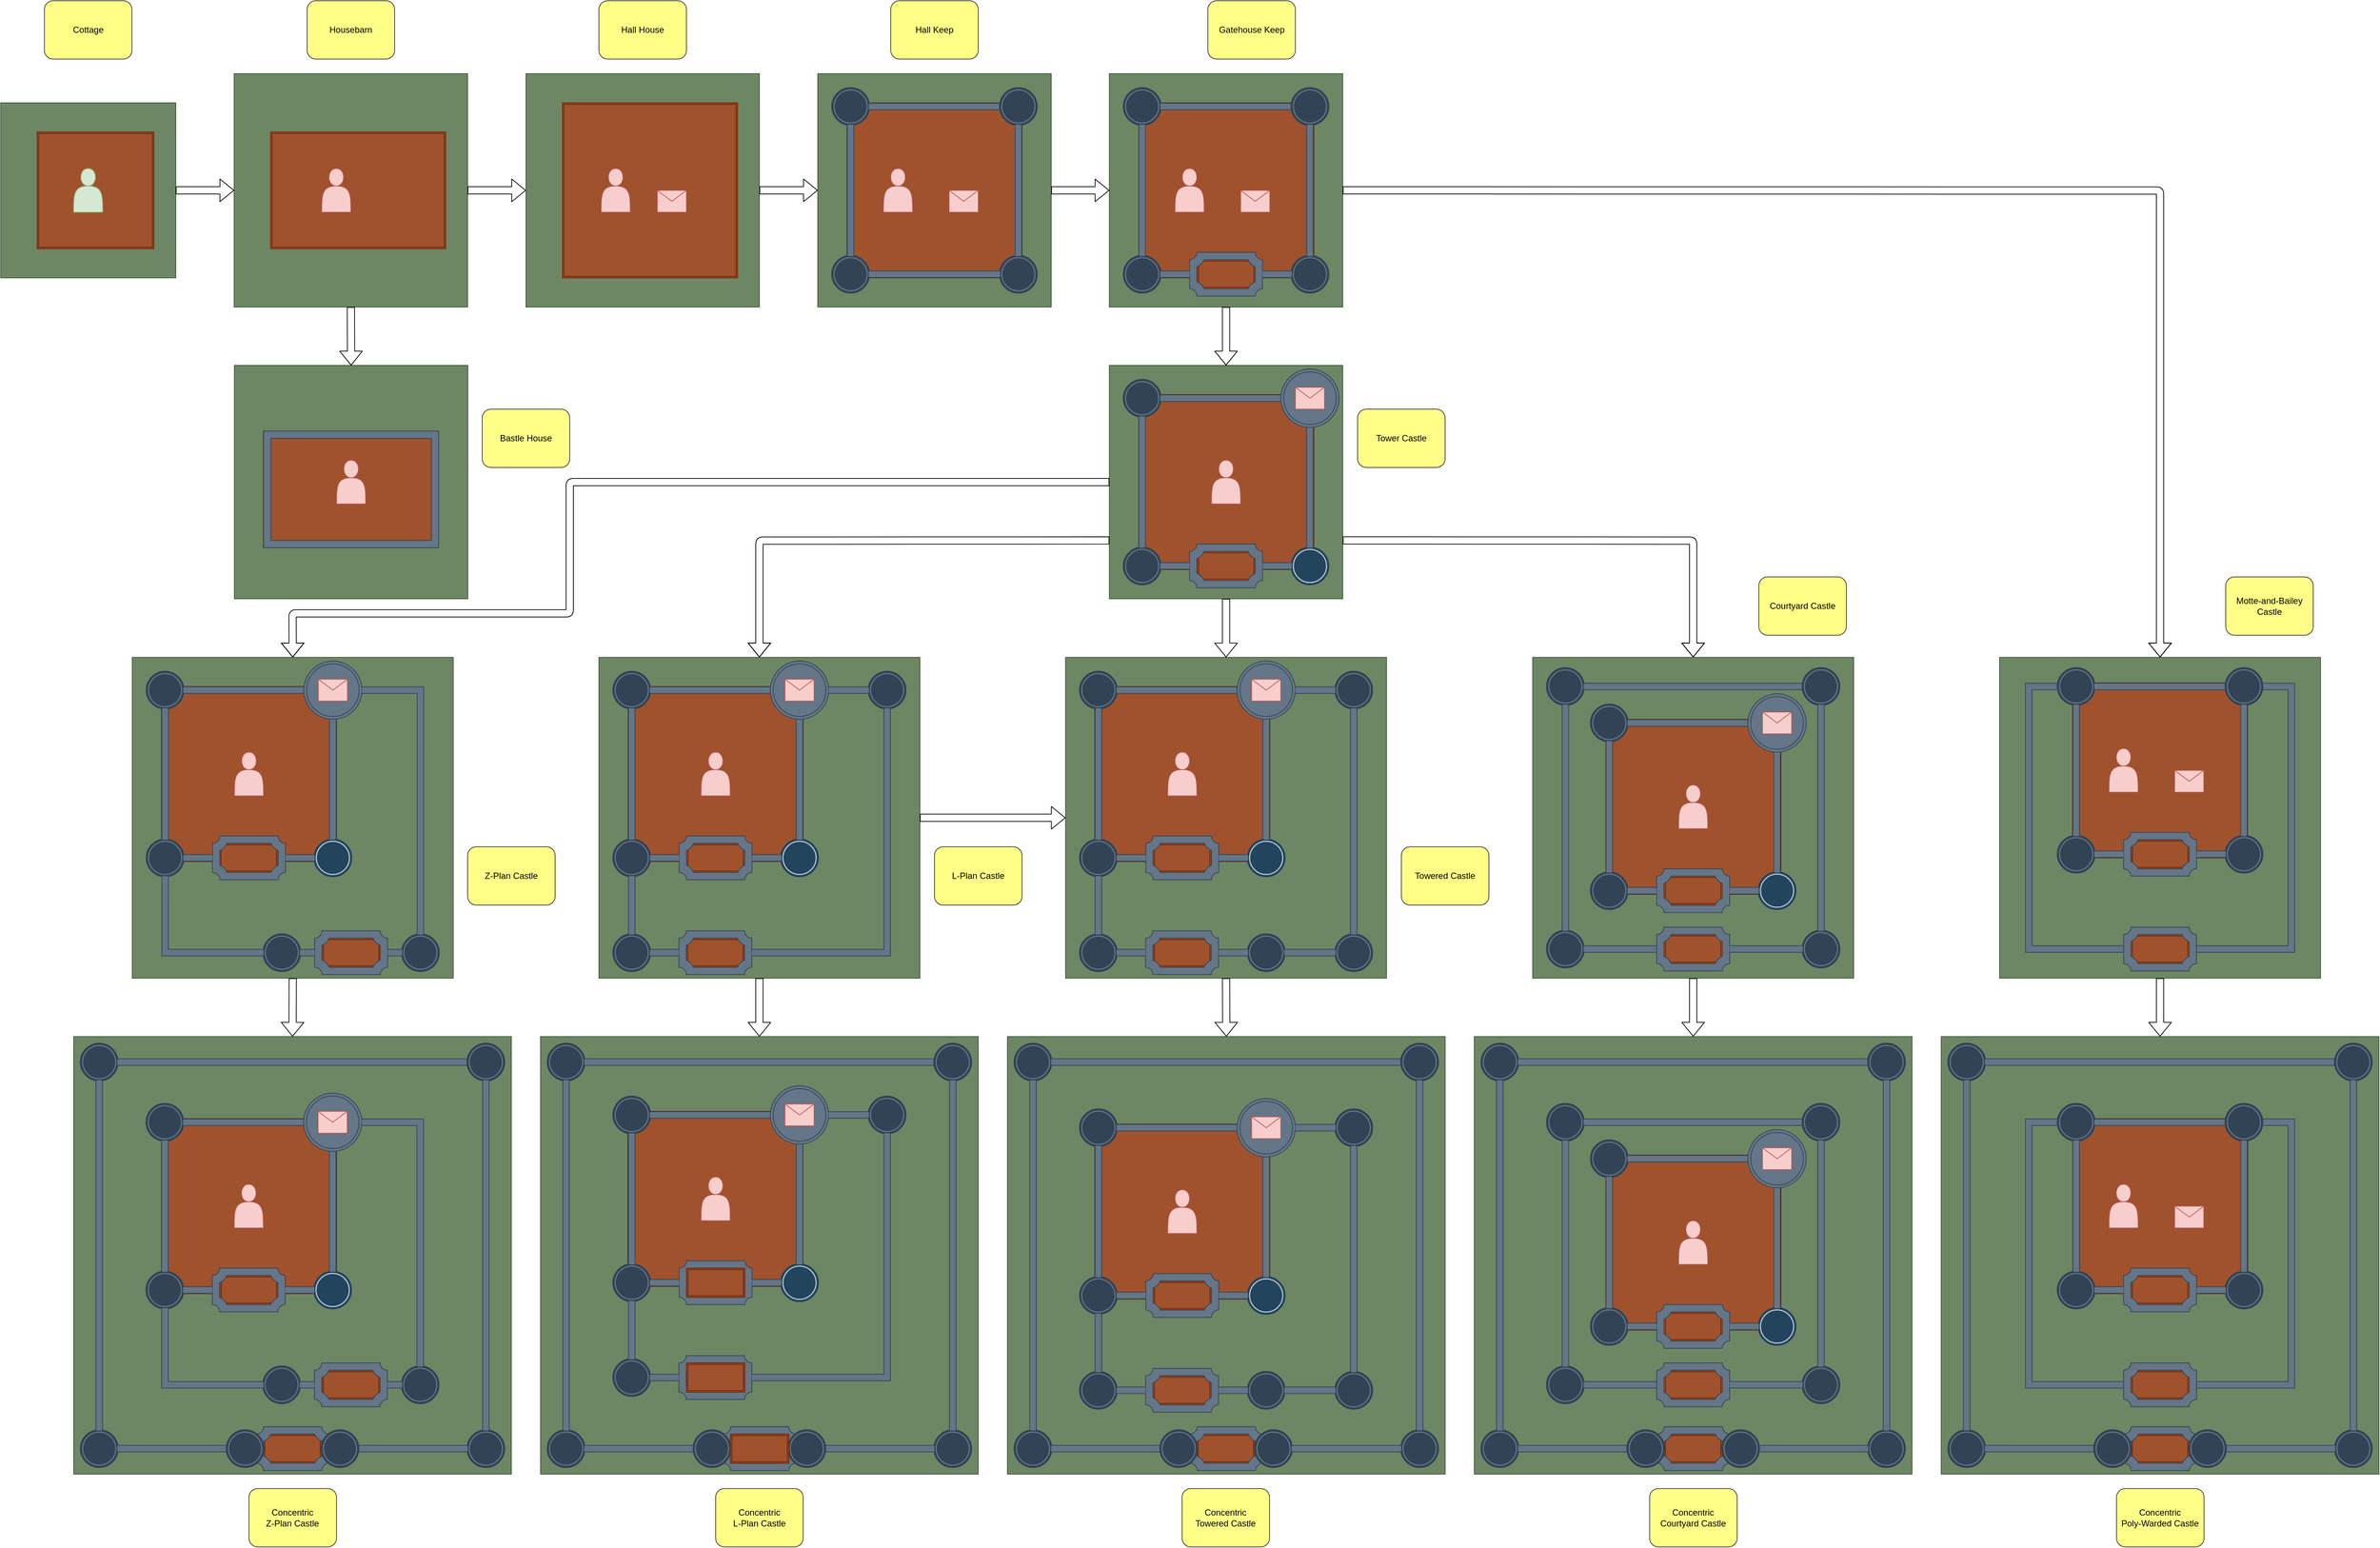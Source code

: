 <mxfile version="12.4.6" type="device" pages="3"><diagram id="wcrQGN8VDMpdjbft_FwB" name="Gentry"><mxGraphModel dx="4498" dy="523" grid="1" gridSize="10" guides="1" tooltips="1" connect="1" arrows="1" fold="1" page="1" pageScale="1" pageWidth="827" pageHeight="1169" math="0" shadow="0"><root><mxCell id="0"/><mxCell id="1" parent="0"/><mxCell id="0PMVjxcyZCF51lNVFTj9-11" value="" style="rounded=0;whiteSpace=wrap;html=1;fillColor=#6d8764;strokeColor=#3A5431;fontColor=#ffffff;" parent="1" vertex="1"><mxGeometry x="1010" y="2630.28" width="600" height="600" as="geometry"/></mxCell><mxCell id="1A_vDrhn-uzHJ6judtWb-13" value="" style="shape=ext;double=1;rounded=0;whiteSpace=wrap;html=1;fillColor=#a0522d;strokeColor=#6D1F00;fontColor=#ffffff;" vertex="1" parent="1"><mxGeometry x="1270" y="3175.28" width="80" height="40" as="geometry"/></mxCell><mxCell id="1A_vDrhn-uzHJ6judtWb-14" value="" style="shape=ext;double=1;rounded=0;whiteSpace=wrap;html=1;fillColor=#a0522d;strokeColor=#6D1F00;fontColor=#ffffff;" vertex="1" parent="1"><mxGeometry x="1270" y="3087.78" width="80" height="40" as="geometry"/></mxCell><mxCell id="QrbBXqBe9uv8xLOYx1Mn-10" value="" style="shape=ext;double=1;rounded=0;whiteSpace=wrap;html=1;fillColor=#a0522d;strokeColor=#6D1F00;fontColor=#ffffff;" vertex="1" parent="1"><mxGeometry x="1190.31" y="2742.78" width="240" height="240" as="geometry"/></mxCell><mxCell id="1A_vDrhn-uzHJ6judtWb-15" value="" style="shape=ext;double=1;rounded=0;whiteSpace=wrap;html=1;fillColor=#a0522d;strokeColor=#6D1F00;fontColor=#ffffff;" vertex="1" parent="1"><mxGeometry x="1270" y="2957.78" width="80" height="40" as="geometry"/></mxCell><mxCell id="vL0IDju8YH1bXgm4J2go-1" value="" style="rounded=0;whiteSpace=wrap;html=1;fillColor=#6d8764;strokeColor=#3A5431;fontColor=#ffffff;" parent="1" vertex="1"><mxGeometry x="1090" y="2110.28" width="440" height="440" as="geometry"/></mxCell><mxCell id="QrbBXqBe9uv8xLOYx1Mn-11" value="" style="shape=ext;double=1;rounded=0;whiteSpace=wrap;html=1;fillColor=#a0522d;strokeColor=#6D1F00;fontColor=#ffffff;" vertex="1" parent="1"><mxGeometry x="1190" y="2145.28" width="240" height="240" as="geometry"/></mxCell><mxCell id="1A_vDrhn-uzHJ6judtWb-17" value="" style="shape=ext;double=1;rounded=0;whiteSpace=wrap;html=1;fillColor=#a0522d;strokeColor=#6D1F00;fontColor=#ffffff;" vertex="1" parent="1"><mxGeometry x="1270.31" y="2360.28" width="80" height="40" as="geometry"/></mxCell><mxCell id="1A_vDrhn-uzHJ6judtWb-16" value="" style="shape=ext;double=1;rounded=0;whiteSpace=wrap;html=1;fillColor=#a0522d;strokeColor=#6D1F00;fontColor=#ffffff;" vertex="1" parent="1"><mxGeometry x="1270" y="2490.28" width="80" height="40" as="geometry"/></mxCell><mxCell id="PT9PnbAspOYK4qz57cPG-1" value="" style="rounded=0;whiteSpace=wrap;html=1;fillColor=#6d8764;strokeColor=#3A5431;fontColor=#ffffff;" parent="1" vertex="1"><mxGeometry x="370" y="2630.28" width="600" height="600" as="geometry"/></mxCell><mxCell id="QrbBXqBe9uv8xLOYx1Mn-9" value="" style="shape=ext;double=1;rounded=0;whiteSpace=wrap;html=1;fillColor=#a0522d;strokeColor=#6D1F00;fontColor=#ffffff;" vertex="1" parent="1"><mxGeometry x="550.31" y="2792.78" width="240" height="240" as="geometry"/></mxCell><mxCell id="1A_vDrhn-uzHJ6judtWb-10" value="" style="shape=ext;double=1;rounded=0;whiteSpace=wrap;html=1;fillColor=#a0522d;strokeColor=#6D1F00;fontColor=#ffffff;" vertex="1" parent="1"><mxGeometry x="630" y="3175.28" width="80" height="40" as="geometry"/></mxCell><mxCell id="1A_vDrhn-uzHJ6judtWb-11" value="" style="shape=ext;double=1;rounded=0;whiteSpace=wrap;html=1;fillColor=#a0522d;strokeColor=#6D1F00;fontColor=#ffffff;" vertex="1" parent="1"><mxGeometry x="630" y="3087.78" width="80" height="40" as="geometry"/></mxCell><mxCell id="1A_vDrhn-uzHJ6judtWb-12" value="" style="shape=ext;double=1;rounded=0;whiteSpace=wrap;html=1;fillColor=#a0522d;strokeColor=#6D1F00;fontColor=#ffffff;" vertex="1" parent="1"><mxGeometry x="630" y="3007.78" width="80" height="40" as="geometry"/></mxCell><mxCell id="w8VXCHpbQmw6O4IbRFYS-14" value="" style="rounded=0;whiteSpace=wrap;html=1;fillColor=#6d8764;strokeColor=#3A5431;fontColor=#ffffff;" parent="1" vertex="1"><mxGeometry x="450" y="2110.28" width="440" height="440" as="geometry"/></mxCell><mxCell id="QrbBXqBe9uv8xLOYx1Mn-13" value="" style="shape=ext;double=1;rounded=0;whiteSpace=wrap;html=1;fillColor=#a0522d;strokeColor=#6D1F00;fontColor=#ffffff;" vertex="1" parent="1"><mxGeometry x="550.31" y="2195.28" width="240" height="240" as="geometry"/></mxCell><mxCell id="1A_vDrhn-uzHJ6judtWb-18" value="" style="shape=ext;double=1;rounded=0;whiteSpace=wrap;html=1;fillColor=#a0522d;strokeColor=#6D1F00;fontColor=#ffffff;" vertex="1" parent="1"><mxGeometry x="630" y="2410" width="80" height="40" as="geometry"/></mxCell><mxCell id="1A_vDrhn-uzHJ6judtWb-19" value="" style="shape=ext;double=1;rounded=0;whiteSpace=wrap;html=1;fillColor=#a0522d;strokeColor=#6D1F00;fontColor=#ffffff;" vertex="1" parent="1"><mxGeometry x="630" y="2490.28" width="80" height="40" as="geometry"/></mxCell><mxCell id="0PMVjxcyZCF51lNVFTj9-37" value="" style="rounded=0;whiteSpace=wrap;html=1;fillColor=#6d8764;strokeColor=#3A5431;fontColor=#ffffff;" parent="1" vertex="1"><mxGeometry x="-1550" y="2630.28" width="600" height="600" as="geometry"/></mxCell><mxCell id="QrbBXqBe9uv8xLOYx1Mn-6" value="" style="shape=ext;double=1;rounded=0;whiteSpace=wrap;html=1;fillColor=#a0522d;strokeColor=#6D1F00;fontColor=#ffffff;" vertex="1" parent="1"><mxGeometry x="-1429.69" y="2742.78" width="240" height="240" as="geometry"/></mxCell><mxCell id="1A_vDrhn-uzHJ6judtWb-1" value="" style="shape=ext;double=1;rounded=0;whiteSpace=wrap;html=1;fillColor=#a0522d;strokeColor=#6D1F00;fontColor=#ffffff;" vertex="1" parent="1"><mxGeometry x="-1349.69" y="2957.78" width="80" height="40" as="geometry"/></mxCell><mxCell id="1A_vDrhn-uzHJ6judtWb-2" value="" style="shape=ext;double=1;rounded=0;whiteSpace=wrap;html=1;fillColor=#a0522d;strokeColor=#6D1F00;fontColor=#ffffff;" vertex="1" parent="1"><mxGeometry x="-1209.69" y="3087.78" width="80" height="40" as="geometry"/></mxCell><mxCell id="1A_vDrhn-uzHJ6judtWb-3" value="" style="shape=ext;double=1;rounded=0;whiteSpace=wrap;html=1;fillColor=#a0522d;strokeColor=#6D1F00;fontColor=#ffffff;" vertex="1" parent="1"><mxGeometry x="-1290" y="3175.28" width="80" height="40" as="geometry"/></mxCell><mxCell id="cD9sbEXzzmlrOjsWnjb5-25" value="" style="rounded=0;whiteSpace=wrap;html=1;fillColor=#6d8764;strokeColor=#3A5431;fontColor=#ffffff;" parent="1" vertex="1"><mxGeometry x="-1469.69" y="2110.28" width="440" height="440" as="geometry"/></mxCell><mxCell id="QrbBXqBe9uv8xLOYx1Mn-5" value="" style="shape=ext;double=1;rounded=0;whiteSpace=wrap;html=1;fillColor=#a0522d;strokeColor=#6D1F00;fontColor=#ffffff;" vertex="1" parent="1"><mxGeometry x="-1429.69" y="2150.28" width="240" height="240" as="geometry"/></mxCell><mxCell id="1A_vDrhn-uzHJ6judtWb-25" value="" style="shape=ext;double=1;rounded=0;whiteSpace=wrap;html=1;fillColor=#a0522d;strokeColor=#6D1F00;fontColor=#ffffff;" vertex="1" parent="1"><mxGeometry x="-1350" y="2365.28" width="80" height="40" as="geometry"/></mxCell><mxCell id="1A_vDrhn-uzHJ6judtWb-24" value="" style="shape=ext;double=1;rounded=0;whiteSpace=wrap;html=1;fillColor=#a0522d;strokeColor=#6D1F00;fontColor=#ffffff;" vertex="1" parent="1"><mxGeometry x="-1209.69" y="2495.28" width="80" height="40" as="geometry"/></mxCell><mxCell id="cD9sbEXzzmlrOjsWnjb5-1" value="" style="rounded=0;whiteSpace=wrap;html=1;fillColor=#6d8764;strokeColor=#3A5431;fontColor=#ffffff;" parent="1" vertex="1"><mxGeometry x="-830" y="2110.28" width="440" height="440" as="geometry"/></mxCell><mxCell id="QrbBXqBe9uv8xLOYx1Mn-4" value="" style="shape=ext;double=1;rounded=0;whiteSpace=wrap;html=1;fillColor=#a0522d;strokeColor=#6D1F00;fontColor=#ffffff;" vertex="1" parent="1"><mxGeometry x="-790" y="2150.28" width="240" height="240" as="geometry"/></mxCell><mxCell id="1A_vDrhn-uzHJ6judtWb-22" value="" style="shape=ext;double=1;rounded=0;whiteSpace=wrap;html=1;fillColor=#a0522d;strokeColor=#6D1F00;fontColor=#ffffff;" vertex="1" parent="1"><mxGeometry x="-710" y="2365.28" width="80" height="40" as="geometry"/></mxCell><mxCell id="1A_vDrhn-uzHJ6judtWb-23" value="" style="shape=ext;double=1;rounded=0;whiteSpace=wrap;html=1;fillColor=#a0522d;strokeColor=#6D1F00;fontColor=#ffffff;" vertex="1" parent="1"><mxGeometry x="-710.31" y="2495.28" width="80" height="40" as="geometry"/></mxCell><mxCell id="vL0IDju8YH1bXgm4J2go-38" value="" style="rounded=0;whiteSpace=wrap;html=1;fillColor=#6d8764;strokeColor=#3A5431;fontColor=#ffffff;" parent="1" vertex="1"><mxGeometry x="-270" y="2630.28" width="600" height="600" as="geometry"/></mxCell><mxCell id="1A_vDrhn-uzHJ6judtWb-7" value="" style="shape=ext;double=1;rounded=0;whiteSpace=wrap;html=1;fillColor=#a0522d;strokeColor=#6D1F00;fontColor=#ffffff;" vertex="1" parent="1"><mxGeometry x="-10.67" y="3175.28" width="80" height="40" as="geometry"/></mxCell><mxCell id="1A_vDrhn-uzHJ6judtWb-8" value="" style="shape=ext;double=1;rounded=0;whiteSpace=wrap;html=1;fillColor=#a0522d;strokeColor=#6D1F00;fontColor=#ffffff;" vertex="1" parent="1"><mxGeometry x="-70.62" y="3095.28" width="80" height="40" as="geometry"/></mxCell><mxCell id="QrbBXqBe9uv8xLOYx1Mn-8" value="" style="shape=ext;double=1;rounded=0;whiteSpace=wrap;html=1;fillColor=#a0522d;strokeColor=#6D1F00;fontColor=#ffffff;" vertex="1" parent="1"><mxGeometry x="-150.31" y="2750.28" width="240" height="240" as="geometry"/></mxCell><mxCell id="1A_vDrhn-uzHJ6judtWb-9" value="" style="shape=ext;double=1;rounded=0;whiteSpace=wrap;html=1;fillColor=#a0522d;strokeColor=#6D1F00;fontColor=#ffffff;" vertex="1" parent="1"><mxGeometry x="-70.31" y="2965.28" width="80" height="40" as="geometry"/></mxCell><mxCell id="7WS-rj6Gd1X4THC_PxyY-1" value="" style="rounded=0;whiteSpace=wrap;html=1;fillColor=#6d8764;strokeColor=#3A5431;fontColor=#ffffff;" parent="1" vertex="1"><mxGeometry x="-190.31" y="2110.28" width="440" height="440" as="geometry"/></mxCell><mxCell id="1A_vDrhn-uzHJ6judtWb-21" value="" style="shape=ext;double=1;rounded=0;whiteSpace=wrap;html=1;fillColor=#a0522d;strokeColor=#6D1F00;fontColor=#ffffff;" vertex="1" parent="1"><mxGeometry x="-70.62" y="2495.28" width="80" height="40" as="geometry"/></mxCell><mxCell id="QrbBXqBe9uv8xLOYx1Mn-12" value="" style="shape=ext;double=1;rounded=0;whiteSpace=wrap;html=1;fillColor=#a0522d;strokeColor=#6D1F00;fontColor=#ffffff;" vertex="1" parent="1"><mxGeometry x="-150.31" y="2150.28" width="240" height="240" as="geometry"/></mxCell><mxCell id="1A_vDrhn-uzHJ6judtWb-20" value="" style="shape=ext;double=1;rounded=0;whiteSpace=wrap;html=1;fillColor=#a0522d;strokeColor=#6D1F00;fontColor=#ffffff;" vertex="1" parent="1"><mxGeometry x="-70.62" y="2365.28" width="80" height="40" as="geometry"/></mxCell><mxCell id="tycGhqXoCWfrNsV2pqyE-1" value="" style="rounded=0;whiteSpace=wrap;html=1;fillColor=#6d8764;strokeColor=#3A5431;fontColor=#ffffff;" parent="1" vertex="1"><mxGeometry x="-130.31" y="1710" width="320" height="320" as="geometry"/></mxCell><mxCell id="QrbBXqBe9uv8xLOYx1Mn-3" value="" style="shape=ext;double=1;rounded=0;whiteSpace=wrap;html=1;fillColor=#a0522d;strokeColor=#6D1F00;fontColor=#ffffff;" vertex="1" parent="1"><mxGeometry x="-90" y="1750" width="240" height="240" as="geometry"/></mxCell><mxCell id="1A_vDrhn-uzHJ6judtWb-27" value="" style="shape=ext;double=1;rounded=0;whiteSpace=wrap;html=1;fillColor=#a0522d;strokeColor=#6D1F00;fontColor=#ffffff;" vertex="1" parent="1"><mxGeometry x="-10" y="1965" width="80" height="40" as="geometry"/></mxCell><mxCell id="xtetp1_NhYNEZ1pA4vE1-43" value="" style="rounded=0;whiteSpace=wrap;html=1;fillColor=#6d8764;strokeColor=#3A5431;fontColor=#ffffff;" parent="1" vertex="1"><mxGeometry x="-130.31" y="1310" width="320" height="320" as="geometry"/></mxCell><mxCell id="QrbBXqBe9uv8xLOYx1Mn-2" value="" style="shape=ext;double=1;rounded=0;whiteSpace=wrap;html=1;fillColor=#a0522d;strokeColor=#6D1F00;fontColor=#ffffff;" vertex="1" parent="1"><mxGeometry x="-90" y="1350" width="240" height="240" as="geometry"/></mxCell><mxCell id="1A_vDrhn-uzHJ6judtWb-26" value="" style="shape=ext;double=1;rounded=0;whiteSpace=wrap;html=1;fillColor=#a0522d;strokeColor=#6D1F00;fontColor=#ffffff;" vertex="1" parent="1"><mxGeometry x="-10" y="1565" width="80" height="40" as="geometry"/></mxCell><mxCell id="CbkPTvBOzM02vXzVaB7A-6" value="" style="rounded=0;whiteSpace=wrap;html=1;fillColor=#6d8764;strokeColor=#3A5431;fontColor=#ffffff;" parent="1" vertex="1"><mxGeometry x="-1329.69" y="1710" width="320" height="320" as="geometry"/></mxCell><mxCell id="QrbBXqBe9uv8xLOYx1Mn-14" value="" style="shape=ext;double=1;rounded=0;whiteSpace=wrap;html=1;fillColor=#a0522d;strokeColor=#6D1F00;fontColor=#ffffff;" vertex="1" parent="1"><mxGeometry x="-1290" y="1800" width="240" height="160" as="geometry"/></mxCell><mxCell id="0PMVjxcyZCF51lNVFTj9-24" value="" style="rounded=0;whiteSpace=wrap;html=1;fillColor=#6d8764;strokeColor=#3A5431;fontColor=#ffffff;" parent="1" vertex="1"><mxGeometry x="-910" y="2630.28" width="600" height="600" as="geometry"/></mxCell><mxCell id="QrbBXqBe9uv8xLOYx1Mn-7" value="" style="shape=ext;double=1;rounded=0;whiteSpace=wrap;html=1;fillColor=#a0522d;strokeColor=#6D1F00;fontColor=#ffffff;" vertex="1" parent="1"><mxGeometry x="-790.31" y="2732.78" width="240" height="240" as="geometry"/></mxCell><mxCell id="xtetp1_NhYNEZ1pA4vE1-20" value="" style="rounded=0;whiteSpace=wrap;html=1;fillColor=#6d8764;strokeColor=#3A5431;fontColor=#ffffff;" parent="1" vertex="1"><mxGeometry x="-530" y="1310" width="320" height="320" as="geometry"/></mxCell><mxCell id="QrbBXqBe9uv8xLOYx1Mn-1" value="" style="shape=ext;double=1;rounded=0;whiteSpace=wrap;html=1;fillColor=#a0522d;strokeColor=#6D1F00;fontColor=#ffffff;" vertex="1" parent="1"><mxGeometry x="-490" y="1350" width="240" height="240" as="geometry"/></mxCell><mxCell id="7tmfGQitzYPWLFAl3nZF-16" value="" style="rounded=0;whiteSpace=wrap;html=1;fillColor=#6d8764;strokeColor=#3A5431;fontColor=#ffffff;" parent="1" vertex="1"><mxGeometry x="-930" y="1310" width="320" height="320" as="geometry"/></mxCell><mxCell id="7up1mxNsX2eKiwMuIJaA-1" value="" style="shape=ext;double=1;rounded=0;whiteSpace=wrap;html=1;fillColor=#a0522d;strokeColor=#6D1F00;fontColor=#ffffff;" parent="1" vertex="1"><mxGeometry x="-880" y="1350" width="240" height="240" as="geometry"/></mxCell><mxCell id="CbkPTvBOzM02vXzVaB7A-12" value="" style="rounded=0;whiteSpace=wrap;html=1;fillColor=#6d8764;strokeColor=#3A5431;fontColor=#ffffff;" parent="1" vertex="1"><mxGeometry x="-1650" y="1350" width="240" height="240" as="geometry"/></mxCell><mxCell id="7up1mxNsX2eKiwMuIJaA-2" value="" style="shape=ext;double=1;rounded=0;whiteSpace=wrap;html=1;fillColor=#a0522d;strokeColor=#6D1F00;fontColor=#ffffff;" parent="1" vertex="1"><mxGeometry x="-1600" y="1390" width="160" height="160" as="geometry"/></mxCell><mxCell id="xtetp1_NhYNEZ1pA4vE1-7" value="" style="shape=message;whiteSpace=wrap;html=1;outlineConnect=0;fillColor=#f8cecc;strokeColor=#b85450;" parent="1" vertex="1"><mxGeometry x="-750" y="1470" width="40" height="30" as="geometry"/></mxCell><mxCell id="xtetp1_NhYNEZ1pA4vE1-21" value="" style="shape=actor;whiteSpace=wrap;html=1;fillColor=#f8cecc;strokeColor=#b85450;" parent="1" vertex="1"><mxGeometry x="-440" y="1440" width="40" height="60" as="geometry"/></mxCell><mxCell id="xtetp1_NhYNEZ1pA4vE1-22" value="" style="shape=message;whiteSpace=wrap;html=1;outlineConnect=0;fillColor=#f8cecc;strokeColor=#b85450;" parent="1" vertex="1"><mxGeometry x="-350" y="1470" width="40" height="30" as="geometry"/></mxCell><mxCell id="xtetp1_NhYNEZ1pA4vE1-23" value="" style="shape=mxgraph.bpmn.shape;html=1;verticalLabelPosition=bottom;labelBackgroundColor=#ffffff;verticalAlign=top;align=center;perimeter=ellipsePerimeter;outlineConnect=0;outline=end;symbol=terminate;fillColor=#647687;strokeColor=#314354;fontColor=#ffffff;" parent="1" vertex="1"><mxGeometry x="-510" y="1330" width="50" height="50" as="geometry"/></mxCell><mxCell id="xtetp1_NhYNEZ1pA4vE1-24" value="" style="shape=filledEdge;rounded=0;fixDash=1;endArrow=none;strokeWidth=10;fillColor=#647687;edgeStyle=orthogonalEdgeStyle;strokeColor=#314354;entryX=1;entryY=0.5;entryDx=0;entryDy=0;exitX=0;exitY=0.5;exitDx=0;exitDy=0;" parent="1" source="xtetp1_NhYNEZ1pA4vE1-25" target="xtetp1_NhYNEZ1pA4vE1-23" edge="1"><mxGeometry width="60" height="40" relative="1" as="geometry"><mxPoint x="5.684e-14" y="1610" as="sourcePoint"/><mxPoint x="5.684e-14" y="1500" as="targetPoint"/></mxGeometry></mxCell><mxCell id="xtetp1_NhYNEZ1pA4vE1-25" value="" style="shape=mxgraph.bpmn.shape;html=1;verticalLabelPosition=bottom;labelBackgroundColor=#ffffff;verticalAlign=top;align=center;perimeter=ellipsePerimeter;outlineConnect=0;outline=end;symbol=terminate;fillColor=#647687;strokeColor=#314354;fontColor=#ffffff;" parent="1" vertex="1"><mxGeometry x="-280" y="1330" width="50" height="50" as="geometry"/></mxCell><mxCell id="xtetp1_NhYNEZ1pA4vE1-26" value="" style="shape=mxgraph.bpmn.shape;html=1;verticalLabelPosition=bottom;labelBackgroundColor=#ffffff;verticalAlign=top;align=center;perimeter=ellipsePerimeter;outlineConnect=0;outline=end;symbol=terminate;fillColor=#647687;strokeColor=#314354;fontColor=#ffffff;" parent="1" vertex="1"><mxGeometry x="-510" y="1560" width="50" height="50" as="geometry"/></mxCell><mxCell id="xtetp1_NhYNEZ1pA4vE1-27" value="" style="shape=mxgraph.bpmn.shape;html=1;verticalLabelPosition=bottom;labelBackgroundColor=#ffffff;verticalAlign=top;align=center;perimeter=ellipsePerimeter;outlineConnect=0;outline=end;symbol=terminate;fillColor=#647687;strokeColor=#314354;fontColor=#ffffff;" parent="1" vertex="1"><mxGeometry x="-280" y="1560" width="50" height="50" as="geometry"/></mxCell><mxCell id="xtetp1_NhYNEZ1pA4vE1-28" value="" style="shape=filledEdge;rounded=0;fixDash=1;endArrow=none;strokeWidth=10;fillColor=#647687;edgeStyle=orthogonalEdgeStyle;strokeColor=#314354;entryX=0;entryY=0.5;entryDx=0;entryDy=0;exitX=1;exitY=0.5;exitDx=0;exitDy=0;" parent="1" source="xtetp1_NhYNEZ1pA4vE1-26" target="xtetp1_NhYNEZ1pA4vE1-27" edge="1"><mxGeometry width="60" height="40" relative="1" as="geometry"><mxPoint x="-390" y="1850" as="sourcePoint"/><mxPoint x="-390" y="1740" as="targetPoint"/></mxGeometry></mxCell><mxCell id="xtetp1_NhYNEZ1pA4vE1-29" value="" style="shape=filledEdge;rounded=0;fixDash=1;endArrow=none;strokeWidth=10;fillColor=#647687;edgeStyle=orthogonalEdgeStyle;strokeColor=#314354;entryX=0.5;entryY=1;entryDx=0;entryDy=0;exitX=0.5;exitY=0;exitDx=0;exitDy=0;" parent="1" source="xtetp1_NhYNEZ1pA4vE1-27" target="xtetp1_NhYNEZ1pA4vE1-25" edge="1"><mxGeometry width="60" height="40" relative="1" as="geometry"><mxPoint x="-150" y="1600" as="sourcePoint"/><mxPoint x="-150" y="1430" as="targetPoint"/></mxGeometry></mxCell><mxCell id="xtetp1_NhYNEZ1pA4vE1-30" value="" style="shape=filledEdge;rounded=0;fixDash=1;endArrow=none;strokeWidth=10;fillColor=#647687;edgeStyle=orthogonalEdgeStyle;strokeColor=#314354;entryX=0.5;entryY=1;entryDx=0;entryDy=0;exitX=0.5;exitY=0;exitDx=0;exitDy=0;" parent="1" source="xtetp1_NhYNEZ1pA4vE1-26" target="xtetp1_NhYNEZ1pA4vE1-23" edge="1"><mxGeometry width="60" height="40" relative="1" as="geometry"><mxPoint x="-300" y="1830" as="sourcePoint"/><mxPoint x="-300" y="1720" as="targetPoint"/></mxGeometry></mxCell><mxCell id="xtetp1_NhYNEZ1pA4vE1-44" value="" style="shape=actor;whiteSpace=wrap;html=1;fillColor=#f8cecc;strokeColor=#b85450;" parent="1" vertex="1"><mxGeometry x="-40.31" y="1440" width="40" height="60" as="geometry"/></mxCell><mxCell id="xtetp1_NhYNEZ1pA4vE1-45" value="" style="shape=message;whiteSpace=wrap;html=1;outlineConnect=0;fillColor=#f8cecc;strokeColor=#b85450;" parent="1" vertex="1"><mxGeometry x="49.69" y="1470" width="40" height="30" as="geometry"/></mxCell><mxCell id="xtetp1_NhYNEZ1pA4vE1-46" value="" style="shape=mxgraph.bpmn.shape;html=1;verticalLabelPosition=bottom;labelBackgroundColor=#ffffff;verticalAlign=top;align=center;perimeter=ellipsePerimeter;outlineConnect=0;outline=end;symbol=terminate;fillColor=#647687;strokeColor=#314354;fontColor=#ffffff;" parent="1" vertex="1"><mxGeometry x="-110.31" y="1330" width="50" height="50" as="geometry"/></mxCell><mxCell id="xtetp1_NhYNEZ1pA4vE1-47" value="" style="shape=filledEdge;rounded=0;fixDash=1;endArrow=none;strokeWidth=10;fillColor=#647687;edgeStyle=orthogonalEdgeStyle;strokeColor=#314354;entryX=1;entryY=0.5;entryDx=0;entryDy=0;exitX=0;exitY=0.5;exitDx=0;exitDy=0;" parent="1" source="xtetp1_NhYNEZ1pA4vE1-48" target="xtetp1_NhYNEZ1pA4vE1-46" edge="1"><mxGeometry width="60" height="40" relative="1" as="geometry"><mxPoint x="399.69" y="1610" as="sourcePoint"/><mxPoint x="399.69" y="1500" as="targetPoint"/></mxGeometry></mxCell><mxCell id="xtetp1_NhYNEZ1pA4vE1-48" value="" style="shape=mxgraph.bpmn.shape;html=1;verticalLabelPosition=bottom;labelBackgroundColor=#ffffff;verticalAlign=top;align=center;perimeter=ellipsePerimeter;outlineConnect=0;outline=end;symbol=terminate;fillColor=#647687;strokeColor=#314354;fontColor=#ffffff;" parent="1" vertex="1"><mxGeometry x="119.69" y="1330" width="50" height="50" as="geometry"/></mxCell><mxCell id="xtetp1_NhYNEZ1pA4vE1-49" value="" style="shape=mxgraph.bpmn.shape;html=1;verticalLabelPosition=bottom;labelBackgroundColor=#ffffff;verticalAlign=top;align=center;perimeter=ellipsePerimeter;outlineConnect=0;outline=end;symbol=terminate;fillColor=#647687;strokeColor=#314354;fontColor=#ffffff;" parent="1" vertex="1"><mxGeometry x="-110.31" y="1560" width="50" height="50" as="geometry"/></mxCell><mxCell id="xtetp1_NhYNEZ1pA4vE1-50" value="" style="shape=mxgraph.bpmn.shape;html=1;verticalLabelPosition=bottom;labelBackgroundColor=#ffffff;verticalAlign=top;align=center;perimeter=ellipsePerimeter;outlineConnect=0;outline=end;symbol=terminate;fillColor=#647687;strokeColor=#314354;fontColor=#ffffff;" parent="1" vertex="1"><mxGeometry x="119.69" y="1560" width="50" height="50" as="geometry"/></mxCell><mxCell id="xtetp1_NhYNEZ1pA4vE1-52" value="" style="shape=filledEdge;rounded=0;fixDash=1;endArrow=none;strokeWidth=10;fillColor=#647687;edgeStyle=orthogonalEdgeStyle;strokeColor=#314354;entryX=0.5;entryY=1;entryDx=0;entryDy=0;exitX=0.5;exitY=0;exitDx=0;exitDy=0;" parent="1" source="xtetp1_NhYNEZ1pA4vE1-50" target="xtetp1_NhYNEZ1pA4vE1-48" edge="1"><mxGeometry width="60" height="40" relative="1" as="geometry"><mxPoint x="249.69" y="1600" as="sourcePoint"/><mxPoint x="249.69" y="1430" as="targetPoint"/></mxGeometry></mxCell><mxCell id="xtetp1_NhYNEZ1pA4vE1-53" value="" style="shape=filledEdge;rounded=0;fixDash=1;endArrow=none;strokeWidth=10;fillColor=#647687;edgeStyle=orthogonalEdgeStyle;strokeColor=#314354;entryX=0.5;entryY=1;entryDx=0;entryDy=0;exitX=0.5;exitY=0;exitDx=0;exitDy=0;" parent="1" source="xtetp1_NhYNEZ1pA4vE1-49" target="xtetp1_NhYNEZ1pA4vE1-46" edge="1"><mxGeometry width="60" height="40" relative="1" as="geometry"><mxPoint x="99.69" y="1830" as="sourcePoint"/><mxPoint x="99.69" y="1720" as="targetPoint"/></mxGeometry></mxCell><mxCell id="xtetp1_NhYNEZ1pA4vE1-54" value="" style="verticalLabelPosition=bottom;verticalAlign=top;html=1;shape=mxgraph.basic.plaque_frame;dx=10;fillColor=#647687;strokeColor=#314354;fontColor=#ffffff;shadow=0;" parent="1" vertex="1"><mxGeometry x="-20.31" y="1555" width="100" height="60" as="geometry"/></mxCell><mxCell id="xtetp1_NhYNEZ1pA4vE1-55" value="" style="shape=filledEdge;rounded=0;fixDash=1;endArrow=none;strokeWidth=10;fillColor=#647687;edgeStyle=orthogonalEdgeStyle;strokeColor=#314354;entryX=1;entryY=0.5;entryDx=0;entryDy=0;entryPerimeter=0;exitX=0;exitY=0.5;exitDx=0;exitDy=0;" parent="1" source="xtetp1_NhYNEZ1pA4vE1-50" target="xtetp1_NhYNEZ1pA4vE1-54" edge="1"><mxGeometry width="60" height="40" relative="1" as="geometry"><mxPoint x="109.69" y="1585" as="sourcePoint"/><mxPoint x="159.69" y="1580" as="targetPoint"/></mxGeometry></mxCell><mxCell id="xdxz426aFVrFS0k7BGIy-1" value="" style="shape=filledEdge;rounded=0;fixDash=1;endArrow=none;strokeWidth=10;fillColor=#647687;edgeStyle=orthogonalEdgeStyle;strokeColor=#314354;exitX=0;exitY=0.5;exitDx=0;exitDy=0;exitPerimeter=0;entryX=1;entryY=0.5;entryDx=0;entryDy=0;" parent="1" source="xtetp1_NhYNEZ1pA4vE1-54" target="xtetp1_NhYNEZ1pA4vE1-49" edge="1"><mxGeometry width="60" height="40" relative="1" as="geometry"><mxPoint x="-10.31" y="1680" as="sourcePoint"/><mxPoint x="-80.31" y="1680" as="targetPoint"/></mxGeometry></mxCell><mxCell id="tycGhqXoCWfrNsV2pqyE-2" value="" style="shape=actor;whiteSpace=wrap;html=1;fillColor=#f8cecc;strokeColor=#b85450;" parent="1" vertex="1"><mxGeometry x="9.69" y="1840" width="40" height="60" as="geometry"/></mxCell><mxCell id="tycGhqXoCWfrNsV2pqyE-4" value="" style="shape=mxgraph.bpmn.shape;html=1;verticalLabelPosition=bottom;labelBackgroundColor=#ffffff;verticalAlign=top;align=center;perimeter=ellipsePerimeter;outlineConnect=0;outline=end;symbol=terminate;fillColor=#647687;strokeColor=#314354;fontColor=#ffffff;" parent="1" vertex="1"><mxGeometry x="-110.31" y="1730" width="50" height="50" as="geometry"/></mxCell><mxCell id="tycGhqXoCWfrNsV2pqyE-5" value="" style="shape=filledEdge;rounded=0;fixDash=1;endArrow=none;strokeWidth=10;fillColor=#647687;edgeStyle=orthogonalEdgeStyle;strokeColor=#314354;entryX=1;entryY=0.5;entryDx=0;entryDy=0;exitX=0;exitY=0.5;exitDx=0;exitDy=0;" parent="1" source="N3TKutcvpmmU9a_JewTB-1" target="tycGhqXoCWfrNsV2pqyE-4" edge="1"><mxGeometry width="60" height="40" relative="1" as="geometry"><mxPoint x="59.69" y="1755" as="sourcePoint"/><mxPoint x="399.69" y="1900" as="targetPoint"/></mxGeometry></mxCell><mxCell id="tycGhqXoCWfrNsV2pqyE-7" value="" style="shape=mxgraph.bpmn.shape;html=1;verticalLabelPosition=bottom;labelBackgroundColor=#ffffff;verticalAlign=top;align=center;perimeter=ellipsePerimeter;outlineConnect=0;outline=end;symbol=terminate;fillColor=#647687;strokeColor=#314354;fontColor=#ffffff;" parent="1" vertex="1"><mxGeometry x="-110.31" y="1960" width="50" height="50" as="geometry"/></mxCell><mxCell id="tycGhqXoCWfrNsV2pqyE-8" value="" style="shape=mxgraph.bpmn.shape;html=1;verticalLabelPosition=bottom;labelBackgroundColor=#ffffff;verticalAlign=top;align=center;perimeter=ellipsePerimeter;outlineConnect=0;outline=end;symbol=terminate;fillColor=#bac8d3;strokeColor=#23445d;" parent="1" vertex="1"><mxGeometry x="119.69" y="1960" width="50" height="50" as="geometry"/></mxCell><mxCell id="tycGhqXoCWfrNsV2pqyE-9" value="" style="shape=filledEdge;rounded=0;fixDash=1;endArrow=none;strokeWidth=10;fillColor=#647687;edgeStyle=orthogonalEdgeStyle;strokeColor=#314354;exitX=0.5;exitY=0;exitDx=0;exitDy=0;entryX=0.5;entryY=1;entryDx=0;entryDy=0;" parent="1" source="tycGhqXoCWfrNsV2pqyE-8" target="N3TKutcvpmmU9a_JewTB-1" edge="1"><mxGeometry width="60" height="40" relative="1" as="geometry"><mxPoint x="249.69" y="2000" as="sourcePoint"/><mxPoint x="144.69" y="1820" as="targetPoint"/></mxGeometry></mxCell><mxCell id="tycGhqXoCWfrNsV2pqyE-10" value="" style="shape=filledEdge;rounded=0;fixDash=1;endArrow=none;strokeWidth=10;fillColor=#647687;edgeStyle=orthogonalEdgeStyle;strokeColor=#314354;entryX=0.5;entryY=1;entryDx=0;entryDy=0;exitX=0.5;exitY=0;exitDx=0;exitDy=0;" parent="1" source="tycGhqXoCWfrNsV2pqyE-7" target="tycGhqXoCWfrNsV2pqyE-4" edge="1"><mxGeometry width="60" height="40" relative="1" as="geometry"><mxPoint x="99.69" y="2230.0" as="sourcePoint"/><mxPoint x="99.69" y="2120" as="targetPoint"/></mxGeometry></mxCell><mxCell id="tycGhqXoCWfrNsV2pqyE-11" value="" style="verticalLabelPosition=bottom;verticalAlign=top;html=1;shape=mxgraph.basic.plaque_frame;dx=10;fillColor=#647687;strokeColor=#314354;fontColor=#ffffff;shadow=0;" parent="1" vertex="1"><mxGeometry x="-20.31" y="1955" width="100" height="60" as="geometry"/></mxCell><mxCell id="tycGhqXoCWfrNsV2pqyE-12" value="" style="shape=filledEdge;rounded=0;fixDash=1;endArrow=none;strokeWidth=10;fillColor=#647687;edgeStyle=orthogonalEdgeStyle;strokeColor=#314354;entryX=1;entryY=0.5;entryDx=0;entryDy=0;entryPerimeter=0;exitX=0;exitY=0.5;exitDx=0;exitDy=0;" parent="1" source="tycGhqXoCWfrNsV2pqyE-8" target="tycGhqXoCWfrNsV2pqyE-11" edge="1"><mxGeometry width="60" height="40" relative="1" as="geometry"><mxPoint x="109.69" y="1985" as="sourcePoint"/><mxPoint x="159.69" y="1980" as="targetPoint"/></mxGeometry></mxCell><mxCell id="tycGhqXoCWfrNsV2pqyE-13" value="" style="shape=filledEdge;rounded=0;fixDash=1;endArrow=none;strokeWidth=10;fillColor=#647687;edgeStyle=orthogonalEdgeStyle;strokeColor=#314354;exitX=0;exitY=0.5;exitDx=0;exitDy=0;exitPerimeter=0;entryX=1;entryY=0.5;entryDx=0;entryDy=0;" parent="1" source="tycGhqXoCWfrNsV2pqyE-11" target="tycGhqXoCWfrNsV2pqyE-7" edge="1"><mxGeometry width="60" height="40" relative="1" as="geometry"><mxPoint x="-10.31" y="2080" as="sourcePoint"/><mxPoint x="-80.31" y="2080" as="targetPoint"/></mxGeometry></mxCell><mxCell id="N3TKutcvpmmU9a_JewTB-1" value="" style="ellipse;shape=doubleEllipse;whiteSpace=wrap;html=1;aspect=fixed;fillColor=#647687;strokeColor=#314354;fontColor=#ffffff;" parent="1" vertex="1"><mxGeometry x="104.69" y="1715" width="80" height="80" as="geometry"/></mxCell><mxCell id="tycGhqXoCWfrNsV2pqyE-3" value="" style="shape=message;whiteSpace=wrap;html=1;outlineConnect=0;fillColor=#f8cecc;strokeColor=#b85450;" parent="1" vertex="1"><mxGeometry x="124.69" y="1740" width="40" height="30" as="geometry"/></mxCell><mxCell id="N3TKutcvpmmU9a_JewTB-2" value="" style="shape=flexArrow;endArrow=classic;html=1;exitX=0.5;exitY=1;exitDx=0;exitDy=0;" parent="1" source="xtetp1_NhYNEZ1pA4vE1-43" target="tycGhqXoCWfrNsV2pqyE-1" edge="1"><mxGeometry width="50" height="50" relative="1" as="geometry"><mxPoint x="339.69" y="1730" as="sourcePoint"/><mxPoint x="339.69" y="1810" as="targetPoint"/></mxGeometry></mxCell><mxCell id="7WS-rj6Gd1X4THC_PxyY-2" value="" style="shape=actor;whiteSpace=wrap;html=1;fillColor=#f8cecc;strokeColor=#b85450;" parent="1" vertex="1"><mxGeometry x="-50.31" y="2240.28" width="40" height="60" as="geometry"/></mxCell><mxCell id="7WS-rj6Gd1X4THC_PxyY-3" value="" style="shape=mxgraph.bpmn.shape;html=1;verticalLabelPosition=bottom;labelBackgroundColor=#ffffff;verticalAlign=top;align=center;perimeter=ellipsePerimeter;outlineConnect=0;outline=end;symbol=terminate;fillColor=#647687;strokeColor=#314354;fontColor=#ffffff;" parent="1" vertex="1"><mxGeometry x="-170.31" y="2130.28" width="50" height="50" as="geometry"/></mxCell><mxCell id="7WS-rj6Gd1X4THC_PxyY-4" value="" style="shape=filledEdge;rounded=0;fixDash=1;endArrow=none;strokeWidth=10;fillColor=#647687;edgeStyle=orthogonalEdgeStyle;strokeColor=#314354;entryX=1;entryY=0.5;entryDx=0;entryDy=0;exitX=0;exitY=0.5;exitDx=0;exitDy=0;" parent="1" source="7WS-rj6Gd1X4THC_PxyY-12" target="7WS-rj6Gd1X4THC_PxyY-3" edge="1"><mxGeometry width="60" height="40" relative="1" as="geometry"><mxPoint x="-0.31" y="2155.28" as="sourcePoint"/><mxPoint x="339.69" y="2300.28" as="targetPoint"/></mxGeometry></mxCell><mxCell id="7WS-rj6Gd1X4THC_PxyY-5" value="" style="shape=mxgraph.bpmn.shape;html=1;verticalLabelPosition=bottom;labelBackgroundColor=#ffffff;verticalAlign=top;align=center;perimeter=ellipsePerimeter;outlineConnect=0;outline=end;symbol=terminate;fillColor=#647687;strokeColor=#314354;fontColor=#ffffff;" parent="1" vertex="1"><mxGeometry x="-170.31" y="2360.28" width="50" height="50" as="geometry"/></mxCell><mxCell id="7WS-rj6Gd1X4THC_PxyY-6" value="" style="shape=mxgraph.bpmn.shape;html=1;verticalLabelPosition=bottom;labelBackgroundColor=#ffffff;verticalAlign=top;align=center;perimeter=ellipsePerimeter;outlineConnect=0;outline=end;symbol=terminate;fillColor=#bac8d3;strokeColor=#23445d;" parent="1" vertex="1"><mxGeometry x="59.69" y="2360.28" width="50" height="50" as="geometry"/></mxCell><mxCell id="7WS-rj6Gd1X4THC_PxyY-7" value="" style="shape=filledEdge;rounded=0;fixDash=1;endArrow=none;strokeWidth=10;fillColor=#647687;edgeStyle=orthogonalEdgeStyle;strokeColor=#314354;exitX=0.5;exitY=0;exitDx=0;exitDy=0;entryX=0.5;entryY=1;entryDx=0;entryDy=0;" parent="1" source="7WS-rj6Gd1X4THC_PxyY-6" target="7WS-rj6Gd1X4THC_PxyY-12" edge="1"><mxGeometry width="60" height="40" relative="1" as="geometry"><mxPoint x="189.69" y="2400.28" as="sourcePoint"/><mxPoint x="84.69" y="2220.28" as="targetPoint"/></mxGeometry></mxCell><mxCell id="7WS-rj6Gd1X4THC_PxyY-8" value="" style="shape=filledEdge;rounded=0;fixDash=1;endArrow=none;strokeWidth=10;fillColor=#647687;edgeStyle=orthogonalEdgeStyle;strokeColor=#314354;entryX=0.5;entryY=1;entryDx=0;entryDy=0;exitX=0.5;exitY=0;exitDx=0;exitDy=0;" parent="1" source="7WS-rj6Gd1X4THC_PxyY-5" target="7WS-rj6Gd1X4THC_PxyY-3" edge="1"><mxGeometry width="60" height="40" relative="1" as="geometry"><mxPoint x="39.69" y="2630.28" as="sourcePoint"/><mxPoint x="39.69" y="2520.28" as="targetPoint"/></mxGeometry></mxCell><mxCell id="7WS-rj6Gd1X4THC_PxyY-9" value="" style="verticalLabelPosition=bottom;verticalAlign=top;html=1;shape=mxgraph.basic.plaque_frame;dx=10;fillColor=#647687;strokeColor=#314354;fontColor=#ffffff;shadow=0;" parent="1" vertex="1"><mxGeometry x="-80.31" y="2355.28" width="100" height="60" as="geometry"/></mxCell><mxCell id="7WS-rj6Gd1X4THC_PxyY-10" value="" style="shape=filledEdge;rounded=0;fixDash=1;endArrow=none;strokeWidth=10;fillColor=#647687;edgeStyle=orthogonalEdgeStyle;strokeColor=#314354;entryX=1;entryY=0.5;entryDx=0;entryDy=0;entryPerimeter=0;exitX=0;exitY=0.5;exitDx=0;exitDy=0;" parent="1" source="7WS-rj6Gd1X4THC_PxyY-6" target="7WS-rj6Gd1X4THC_PxyY-9" edge="1"><mxGeometry width="60" height="40" relative="1" as="geometry"><mxPoint x="49.69" y="2385.28" as="sourcePoint"/><mxPoint x="99.69" y="2380.28" as="targetPoint"/></mxGeometry></mxCell><mxCell id="7WS-rj6Gd1X4THC_PxyY-11" value="" style="shape=filledEdge;rounded=0;fixDash=1;endArrow=none;strokeWidth=10;fillColor=#647687;edgeStyle=orthogonalEdgeStyle;strokeColor=#314354;exitX=0;exitY=0.5;exitDx=0;exitDy=0;exitPerimeter=0;entryX=1;entryY=0.5;entryDx=0;entryDy=0;" parent="1" source="7WS-rj6Gd1X4THC_PxyY-9" target="7WS-rj6Gd1X4THC_PxyY-5" edge="1"><mxGeometry width="60" height="40" relative="1" as="geometry"><mxPoint x="-70.31" y="2480.28" as="sourcePoint"/><mxPoint x="-140.31" y="2480.28" as="targetPoint"/></mxGeometry></mxCell><mxCell id="7WS-rj6Gd1X4THC_PxyY-12" value="" style="ellipse;shape=doubleEllipse;whiteSpace=wrap;html=1;aspect=fixed;fillColor=#647687;strokeColor=#314354;fontColor=#ffffff;" parent="1" vertex="1"><mxGeometry x="44.69" y="2115.28" width="80" height="80" as="geometry"/></mxCell><mxCell id="7WS-rj6Gd1X4THC_PxyY-13" value="" style="shape=message;whiteSpace=wrap;html=1;outlineConnect=0;fillColor=#f8cecc;strokeColor=#b85450;" parent="1" vertex="1"><mxGeometry x="64.69" y="2140.28" width="40" height="30" as="geometry"/></mxCell><mxCell id="4Y6KZQdfCMvmgyhGYLCA-1" value="" style="shape=mxgraph.bpmn.shape;html=1;verticalLabelPosition=bottom;labelBackgroundColor=#ffffff;verticalAlign=top;align=center;perimeter=ellipsePerimeter;outlineConnect=0;outline=end;symbol=terminate;fillColor=#647687;strokeColor=#314354;fontColor=#ffffff;" parent="1" vertex="1"><mxGeometry x="-170.31" y="2490.28" width="50" height="50" as="geometry"/></mxCell><mxCell id="4Y6KZQdfCMvmgyhGYLCA-2" value="" style="shape=mxgraph.bpmn.shape;html=1;verticalLabelPosition=bottom;labelBackgroundColor=#ffffff;verticalAlign=top;align=center;perimeter=ellipsePerimeter;outlineConnect=0;outline=end;symbol=terminate;fillColor=#647687;strokeColor=#314354;fontColor=#ffffff;" parent="1" vertex="1"><mxGeometry x="59.69" y="2490.28" width="50" height="50" as="geometry"/></mxCell><mxCell id="mp9QJGO-3wDODK_Kl09j-1" value="" style="shape=mxgraph.bpmn.shape;html=1;verticalLabelPosition=bottom;labelBackgroundColor=#ffffff;verticalAlign=top;align=center;perimeter=ellipsePerimeter;outlineConnect=0;outline=end;symbol=terminate;fillColor=#647687;strokeColor=#314354;fontColor=#ffffff;" parent="1" vertex="1"><mxGeometry x="179.69" y="2130.28" width="50" height="50" as="geometry"/></mxCell><mxCell id="mp9QJGO-3wDODK_Kl09j-2" value="" style="shape=mxgraph.bpmn.shape;html=1;verticalLabelPosition=bottom;labelBackgroundColor=#ffffff;verticalAlign=top;align=center;perimeter=ellipsePerimeter;outlineConnect=0;outline=end;symbol=terminate;fillColor=#647687;strokeColor=#314354;fontColor=#ffffff;" parent="1" vertex="1"><mxGeometry x="179.69" y="2490.28" width="50" height="50" as="geometry"/></mxCell><mxCell id="mp9QJGO-3wDODK_Kl09j-3" value="" style="shape=filledEdge;rounded=0;fixDash=1;endArrow=none;strokeWidth=10;fillColor=#647687;edgeStyle=orthogonalEdgeStyle;strokeColor=#314354;entryX=1;entryY=0.5;entryDx=0;entryDy=0;exitX=0;exitY=0.5;exitDx=0;exitDy=0;" parent="1" source="mp9QJGO-3wDODK_Kl09j-1" target="7WS-rj6Gd1X4THC_PxyY-12" edge="1"><mxGeometry width="60" height="40" relative="1" as="geometry"><mxPoint x="179.69" y="2155.28" as="sourcePoint"/><mxPoint x="229.69" y="2060.28" as="targetPoint"/></mxGeometry></mxCell><mxCell id="mp9QJGO-3wDODK_Kl09j-4" value="" style="shape=filledEdge;rounded=0;fixDash=1;endArrow=none;strokeWidth=10;fillColor=#647687;edgeStyle=orthogonalEdgeStyle;strokeColor=#314354;entryX=0.5;entryY=1;entryDx=0;entryDy=0;exitX=0.5;exitY=0;exitDx=0;exitDy=0;" parent="1" source="4Y6KZQdfCMvmgyhGYLCA-1" target="7WS-rj6Gd1X4THC_PxyY-5" edge="1"><mxGeometry width="60" height="40" relative="1" as="geometry"><mxPoint x="-145.31" y="2470.28" as="sourcePoint"/><mxPoint x="-170.31" y="2590.28" as="targetPoint"/></mxGeometry></mxCell><mxCell id="FMevPkIMjMHqjBdbs0CU-1" value="" style="verticalLabelPosition=bottom;verticalAlign=top;html=1;shape=mxgraph.basic.plaque_frame;dx=10;fillColor=#647687;strokeColor=#314354;fontColor=#ffffff;shadow=0;" parent="1" vertex="1"><mxGeometry x="-80.62" y="2485.28" width="100" height="60" as="geometry"/></mxCell><mxCell id="FMevPkIMjMHqjBdbs0CU-2" value="" style="shape=filledEdge;rounded=0;fixDash=1;endArrow=none;strokeWidth=10;fillColor=#647687;edgeStyle=orthogonalEdgeStyle;strokeColor=#314354;exitX=0;exitY=0.5;exitDx=0;exitDy=0;exitPerimeter=0;entryX=1;entryY=0.5;entryDx=0;entryDy=0;" parent="1" source="FMevPkIMjMHqjBdbs0CU-1" target="4Y6KZQdfCMvmgyhGYLCA-1" edge="1"><mxGeometry width="60" height="40" relative="1" as="geometry"><mxPoint x="-130.31" y="2630.28" as="sourcePoint"/><mxPoint x="-110.31" y="2515.28" as="targetPoint"/></mxGeometry></mxCell><mxCell id="FMevPkIMjMHqjBdbs0CU-3" value="" style="shape=filledEdge;rounded=0;fixDash=1;endArrow=none;strokeWidth=10;fillColor=#647687;edgeStyle=orthogonalEdgeStyle;strokeColor=#314354;exitX=0;exitY=0.5;exitDx=0;exitDy=0;entryX=1;entryY=0.5;entryDx=0;entryDy=0;entryPerimeter=0;" parent="1" source="4Y6KZQdfCMvmgyhGYLCA-2" target="FMevPkIMjMHqjBdbs0CU-1" edge="1"><mxGeometry width="60" height="40" relative="1" as="geometry"><mxPoint x="19.69" y="2600.28" as="sourcePoint"/><mxPoint x="29.69" y="2515.28" as="targetPoint"/></mxGeometry></mxCell><mxCell id="1QELKUcB6TVUjuLBmtp6-1" value="" style="shape=filledEdge;rounded=0;fixDash=1;endArrow=none;strokeWidth=10;fillColor=#647687;edgeStyle=orthogonalEdgeStyle;strokeColor=#314354;exitX=0;exitY=0.5;exitDx=0;exitDy=0;entryX=1;entryY=0.5;entryDx=0;entryDy=0;" parent="1" source="mp9QJGO-3wDODK_Kl09j-2" target="4Y6KZQdfCMvmgyhGYLCA-2" edge="1"><mxGeometry width="60" height="40" relative="1" as="geometry"><mxPoint x="99.69" y="2620.28" as="sourcePoint"/><mxPoint x="119.69" y="2515.28" as="targetPoint"/></mxGeometry></mxCell><mxCell id="1QELKUcB6TVUjuLBmtp6-2" value="" style="shape=filledEdge;rounded=0;fixDash=1;endArrow=none;strokeWidth=10;fillColor=#647687;edgeStyle=orthogonalEdgeStyle;strokeColor=#314354;exitX=0.5;exitY=0;exitDx=0;exitDy=0;entryX=0.5;entryY=1;entryDx=0;entryDy=0;" parent="1" source="mp9QJGO-3wDODK_Kl09j-2" target="mp9QJGO-3wDODK_Kl09j-1" edge="1"><mxGeometry width="60" height="40" relative="1" as="geometry"><mxPoint x="349.69" y="2290.28" as="sourcePoint"/><mxPoint x="309.214" y="2290.28" as="targetPoint"/></mxGeometry></mxCell><mxCell id="1QELKUcB6TVUjuLBmtp6-3" value="" style="shape=flexArrow;endArrow=classic;html=1;exitX=0.5;exitY=1;exitDx=0;exitDy=0;entryX=0.5;entryY=0;entryDx=0;entryDy=0;" parent="1" source="tycGhqXoCWfrNsV2pqyE-1" target="7WS-rj6Gd1X4THC_PxyY-1" edge="1"><mxGeometry width="50" height="50" relative="1" as="geometry"><mxPoint x="310" y="2020.28" as="sourcePoint"/><mxPoint x="310" y="2100.28" as="targetPoint"/></mxGeometry></mxCell><mxCell id="cD9sbEXzzmlrOjsWnjb5-2" value="" style="shape=actor;whiteSpace=wrap;html=1;fillColor=#f8cecc;strokeColor=#b85450;" parent="1" vertex="1"><mxGeometry x="-690" y="2240.28" width="40" height="60" as="geometry"/></mxCell><mxCell id="cD9sbEXzzmlrOjsWnjb5-3" value="" style="shape=mxgraph.bpmn.shape;html=1;verticalLabelPosition=bottom;labelBackgroundColor=#ffffff;verticalAlign=top;align=center;perimeter=ellipsePerimeter;outlineConnect=0;outline=end;symbol=terminate;fillColor=#647687;strokeColor=#314354;fontColor=#ffffff;" parent="1" vertex="1"><mxGeometry x="-810" y="2130.28" width="50" height="50" as="geometry"/></mxCell><mxCell id="cD9sbEXzzmlrOjsWnjb5-4" value="" style="shape=filledEdge;rounded=0;fixDash=1;endArrow=none;strokeWidth=10;fillColor=#647687;edgeStyle=orthogonalEdgeStyle;strokeColor=#314354;entryX=1;entryY=0.5;entryDx=0;entryDy=0;exitX=0;exitY=0.5;exitDx=0;exitDy=0;" parent="1" source="cD9sbEXzzmlrOjsWnjb5-12" target="cD9sbEXzzmlrOjsWnjb5-3" edge="1"><mxGeometry width="60" height="40" relative="1" as="geometry"><mxPoint x="-640" y="2155.28" as="sourcePoint"/><mxPoint x="-300" y="2300.28" as="targetPoint"/></mxGeometry></mxCell><mxCell id="cD9sbEXzzmlrOjsWnjb5-5" value="" style="shape=mxgraph.bpmn.shape;html=1;verticalLabelPosition=bottom;labelBackgroundColor=#ffffff;verticalAlign=top;align=center;perimeter=ellipsePerimeter;outlineConnect=0;outline=end;symbol=terminate;fillColor=#647687;strokeColor=#314354;fontColor=#ffffff;" parent="1" vertex="1"><mxGeometry x="-810" y="2360.28" width="50" height="50" as="geometry"/></mxCell><mxCell id="cD9sbEXzzmlrOjsWnjb5-6" value="" style="shape=mxgraph.bpmn.shape;html=1;verticalLabelPosition=bottom;labelBackgroundColor=#ffffff;verticalAlign=top;align=center;perimeter=ellipsePerimeter;outlineConnect=0;outline=end;symbol=terminate;fillColor=#bac8d3;strokeColor=#23445d;" parent="1" vertex="1"><mxGeometry x="-580" y="2360.28" width="50" height="50" as="geometry"/></mxCell><mxCell id="cD9sbEXzzmlrOjsWnjb5-7" value="" style="shape=filledEdge;rounded=0;fixDash=1;endArrow=none;strokeWidth=10;fillColor=#647687;edgeStyle=orthogonalEdgeStyle;strokeColor=#314354;exitX=0.5;exitY=0;exitDx=0;exitDy=0;entryX=0.5;entryY=1;entryDx=0;entryDy=0;" parent="1" source="cD9sbEXzzmlrOjsWnjb5-6" target="cD9sbEXzzmlrOjsWnjb5-12" edge="1"><mxGeometry width="60" height="40" relative="1" as="geometry"><mxPoint x="-450" y="2400.28" as="sourcePoint"/><mxPoint x="-555" y="2220.28" as="targetPoint"/></mxGeometry></mxCell><mxCell id="cD9sbEXzzmlrOjsWnjb5-8" value="" style="shape=filledEdge;rounded=0;fixDash=1;endArrow=none;strokeWidth=10;fillColor=#647687;edgeStyle=orthogonalEdgeStyle;strokeColor=#314354;entryX=0.5;entryY=1;entryDx=0;entryDy=0;exitX=0.5;exitY=0;exitDx=0;exitDy=0;" parent="1" source="cD9sbEXzzmlrOjsWnjb5-5" target="cD9sbEXzzmlrOjsWnjb5-3" edge="1"><mxGeometry width="60" height="40" relative="1" as="geometry"><mxPoint x="-600" y="2630.28" as="sourcePoint"/><mxPoint x="-600" y="2520.28" as="targetPoint"/></mxGeometry></mxCell><mxCell id="cD9sbEXzzmlrOjsWnjb5-9" value="" style="verticalLabelPosition=bottom;verticalAlign=top;html=1;shape=mxgraph.basic.plaque_frame;dx=10;fillColor=#647687;strokeColor=#314354;fontColor=#ffffff;shadow=0;" parent="1" vertex="1"><mxGeometry x="-720" y="2355.28" width="100" height="60" as="geometry"/></mxCell><mxCell id="cD9sbEXzzmlrOjsWnjb5-10" value="" style="shape=filledEdge;rounded=0;fixDash=1;endArrow=none;strokeWidth=10;fillColor=#647687;edgeStyle=orthogonalEdgeStyle;strokeColor=#314354;entryX=1;entryY=0.5;entryDx=0;entryDy=0;entryPerimeter=0;exitX=0;exitY=0.5;exitDx=0;exitDy=0;" parent="1" source="cD9sbEXzzmlrOjsWnjb5-6" target="cD9sbEXzzmlrOjsWnjb5-9" edge="1"><mxGeometry width="60" height="40" relative="1" as="geometry"><mxPoint x="-590" y="2385.28" as="sourcePoint"/><mxPoint x="-540" y="2380.28" as="targetPoint"/></mxGeometry></mxCell><mxCell id="cD9sbEXzzmlrOjsWnjb5-11" value="" style="shape=filledEdge;rounded=0;fixDash=1;endArrow=none;strokeWidth=10;fillColor=#647687;edgeStyle=orthogonalEdgeStyle;strokeColor=#314354;exitX=0;exitY=0.5;exitDx=0;exitDy=0;exitPerimeter=0;entryX=1;entryY=0.5;entryDx=0;entryDy=0;" parent="1" source="cD9sbEXzzmlrOjsWnjb5-9" target="cD9sbEXzzmlrOjsWnjb5-5" edge="1"><mxGeometry width="60" height="40" relative="1" as="geometry"><mxPoint x="-710" y="2480.28" as="sourcePoint"/><mxPoint x="-780" y="2480.28" as="targetPoint"/></mxGeometry></mxCell><mxCell id="cD9sbEXzzmlrOjsWnjb5-12" value="" style="ellipse;shape=doubleEllipse;whiteSpace=wrap;html=1;aspect=fixed;fillColor=#647687;strokeColor=#314354;fontColor=#ffffff;" parent="1" vertex="1"><mxGeometry x="-595" y="2115.28" width="80" height="80" as="geometry"/></mxCell><mxCell id="cD9sbEXzzmlrOjsWnjb5-13" value="" style="shape=message;whiteSpace=wrap;html=1;outlineConnect=0;fillColor=#f8cecc;strokeColor=#b85450;" parent="1" vertex="1"><mxGeometry x="-575" y="2140.28" width="40" height="30" as="geometry"/></mxCell><mxCell id="cD9sbEXzzmlrOjsWnjb5-14" value="" style="shape=mxgraph.bpmn.shape;html=1;verticalLabelPosition=bottom;labelBackgroundColor=#ffffff;verticalAlign=top;align=center;perimeter=ellipsePerimeter;outlineConnect=0;outline=end;symbol=terminate;fillColor=#647687;strokeColor=#314354;fontColor=#ffffff;" parent="1" vertex="1"><mxGeometry x="-810" y="2490.28" width="50" height="50" as="geometry"/></mxCell><mxCell id="cD9sbEXzzmlrOjsWnjb5-16" value="" style="shape=mxgraph.bpmn.shape;html=1;verticalLabelPosition=bottom;labelBackgroundColor=#ffffff;verticalAlign=top;align=center;perimeter=ellipsePerimeter;outlineConnect=0;outline=end;symbol=terminate;fillColor=#647687;strokeColor=#314354;fontColor=#ffffff;" parent="1" vertex="1"><mxGeometry x="-460" y="2130.28" width="50" height="50" as="geometry"/></mxCell><mxCell id="cD9sbEXzzmlrOjsWnjb5-18" value="" style="shape=filledEdge;rounded=0;fixDash=1;endArrow=none;strokeWidth=10;fillColor=#647687;edgeStyle=orthogonalEdgeStyle;strokeColor=#314354;entryX=1;entryY=0.5;entryDx=0;entryDy=0;exitX=0;exitY=0.5;exitDx=0;exitDy=0;" parent="1" source="cD9sbEXzzmlrOjsWnjb5-16" target="cD9sbEXzzmlrOjsWnjb5-12" edge="1"><mxGeometry width="60" height="40" relative="1" as="geometry"><mxPoint x="-460" y="2155.28" as="sourcePoint"/><mxPoint x="-410" y="2060.28" as="targetPoint"/></mxGeometry></mxCell><mxCell id="cD9sbEXzzmlrOjsWnjb5-19" value="" style="shape=filledEdge;rounded=0;fixDash=1;endArrow=none;strokeWidth=10;fillColor=#647687;edgeStyle=orthogonalEdgeStyle;strokeColor=#314354;entryX=0.5;entryY=1;entryDx=0;entryDy=0;exitX=0.5;exitY=0;exitDx=0;exitDy=0;" parent="1" source="cD9sbEXzzmlrOjsWnjb5-14" target="cD9sbEXzzmlrOjsWnjb5-5" edge="1"><mxGeometry width="60" height="40" relative="1" as="geometry"><mxPoint x="-785" y="2470.28" as="sourcePoint"/><mxPoint x="-810" y="2590.28" as="targetPoint"/></mxGeometry></mxCell><mxCell id="cD9sbEXzzmlrOjsWnjb5-20" value="" style="verticalLabelPosition=bottom;verticalAlign=top;html=1;shape=mxgraph.basic.plaque_frame;dx=10;fillColor=#647687;strokeColor=#314354;fontColor=#ffffff;shadow=0;" parent="1" vertex="1"><mxGeometry x="-720.31" y="2485.28" width="100" height="60" as="geometry"/></mxCell><mxCell id="cD9sbEXzzmlrOjsWnjb5-21" value="" style="shape=filledEdge;rounded=0;fixDash=1;endArrow=none;strokeWidth=10;fillColor=#647687;edgeStyle=orthogonalEdgeStyle;strokeColor=#314354;exitX=0;exitY=0.5;exitDx=0;exitDy=0;exitPerimeter=0;entryX=1;entryY=0.5;entryDx=0;entryDy=0;" parent="1" source="cD9sbEXzzmlrOjsWnjb5-20" target="cD9sbEXzzmlrOjsWnjb5-14" edge="1"><mxGeometry width="60" height="40" relative="1" as="geometry"><mxPoint x="-770" y="2630.28" as="sourcePoint"/><mxPoint x="-750" y="2515.28" as="targetPoint"/></mxGeometry></mxCell><mxCell id="cD9sbEXzzmlrOjsWnjb5-23" value="" style="shape=filledEdge;rounded=0;fixDash=1;endArrow=none;strokeWidth=10;fillColor=#647687;edgeStyle=orthogonalEdgeStyle;strokeColor=#314354;exitX=0.5;exitY=1;exitDx=0;exitDy=0;entryX=1;entryY=0.5;entryDx=0;entryDy=0;entryPerimeter=0;" parent="1" source="cD9sbEXzzmlrOjsWnjb5-16" target="cD9sbEXzzmlrOjsWnjb5-20" edge="1"><mxGeometry width="60" height="40" relative="1" as="geometry"><mxPoint x="-460.172" y="2515.556" as="sourcePoint"/><mxPoint x="-529.828" y="2515.556" as="targetPoint"/></mxGeometry></mxCell><mxCell id="cD9sbEXzzmlrOjsWnjb5-26" value="" style="shape=actor;whiteSpace=wrap;html=1;fillColor=#f8cecc;strokeColor=#b85450;" parent="1" vertex="1"><mxGeometry x="-1329.69" y="2240.28" width="40" height="60" as="geometry"/></mxCell><mxCell id="cD9sbEXzzmlrOjsWnjb5-27" value="" style="shape=mxgraph.bpmn.shape;html=1;verticalLabelPosition=bottom;labelBackgroundColor=#ffffff;verticalAlign=top;align=center;perimeter=ellipsePerimeter;outlineConnect=0;outline=end;symbol=terminate;fillColor=#647687;strokeColor=#314354;fontColor=#ffffff;" parent="1" vertex="1"><mxGeometry x="-1449.69" y="2130.28" width="50" height="50" as="geometry"/></mxCell><mxCell id="cD9sbEXzzmlrOjsWnjb5-28" value="" style="shape=filledEdge;rounded=0;fixDash=1;endArrow=none;strokeWidth=10;fillColor=#647687;edgeStyle=orthogonalEdgeStyle;strokeColor=#314354;entryX=1;entryY=0.5;entryDx=0;entryDy=0;exitX=0;exitY=0.5;exitDx=0;exitDy=0;" parent="1" source="cD9sbEXzzmlrOjsWnjb5-36" target="cD9sbEXzzmlrOjsWnjb5-27" edge="1"><mxGeometry width="60" height="40" relative="1" as="geometry"><mxPoint x="-1279.69" y="2155.28" as="sourcePoint"/><mxPoint x="-939.69" y="2300.28" as="targetPoint"/></mxGeometry></mxCell><mxCell id="cD9sbEXzzmlrOjsWnjb5-29" value="" style="shape=mxgraph.bpmn.shape;html=1;verticalLabelPosition=bottom;labelBackgroundColor=#ffffff;verticalAlign=top;align=center;perimeter=ellipsePerimeter;outlineConnect=0;outline=end;symbol=terminate;fillColor=#647687;strokeColor=#314354;fontColor=#ffffff;" parent="1" vertex="1"><mxGeometry x="-1449.69" y="2360.28" width="50" height="50" as="geometry"/></mxCell><mxCell id="cD9sbEXzzmlrOjsWnjb5-30" value="" style="shape=mxgraph.bpmn.shape;html=1;verticalLabelPosition=bottom;labelBackgroundColor=#ffffff;verticalAlign=top;align=center;perimeter=ellipsePerimeter;outlineConnect=0;outline=end;symbol=terminate;fillColor=#bac8d3;strokeColor=#23445d;" parent="1" vertex="1"><mxGeometry x="-1219.69" y="2360.28" width="50" height="50" as="geometry"/></mxCell><mxCell id="cD9sbEXzzmlrOjsWnjb5-31" value="" style="shape=filledEdge;rounded=0;fixDash=1;endArrow=none;strokeWidth=10;fillColor=#647687;edgeStyle=orthogonalEdgeStyle;strokeColor=#314354;exitX=0.5;exitY=0;exitDx=0;exitDy=0;entryX=0.5;entryY=1;entryDx=0;entryDy=0;" parent="1" source="cD9sbEXzzmlrOjsWnjb5-30" target="cD9sbEXzzmlrOjsWnjb5-36" edge="1"><mxGeometry width="60" height="40" relative="1" as="geometry"><mxPoint x="-1089.69" y="2400.28" as="sourcePoint"/><mxPoint x="-1194.69" y="2220.28" as="targetPoint"/></mxGeometry></mxCell><mxCell id="cD9sbEXzzmlrOjsWnjb5-32" value="" style="shape=filledEdge;rounded=0;fixDash=1;endArrow=none;strokeWidth=10;fillColor=#647687;edgeStyle=orthogonalEdgeStyle;strokeColor=#314354;entryX=0.5;entryY=1;entryDx=0;entryDy=0;exitX=0.5;exitY=0;exitDx=0;exitDy=0;" parent="1" source="cD9sbEXzzmlrOjsWnjb5-29" target="cD9sbEXzzmlrOjsWnjb5-27" edge="1"><mxGeometry width="60" height="40" relative="1" as="geometry"><mxPoint x="-1239.69" y="2630.28" as="sourcePoint"/><mxPoint x="-1239.69" y="2520.28" as="targetPoint"/></mxGeometry></mxCell><mxCell id="cD9sbEXzzmlrOjsWnjb5-33" value="" style="verticalLabelPosition=bottom;verticalAlign=top;html=1;shape=mxgraph.basic.plaque_frame;dx=10;fillColor=#647687;strokeColor=#314354;fontColor=#ffffff;shadow=0;" parent="1" vertex="1"><mxGeometry x="-1359.69" y="2355.28" width="100" height="60" as="geometry"/></mxCell><mxCell id="cD9sbEXzzmlrOjsWnjb5-34" value="" style="shape=filledEdge;rounded=0;fixDash=1;endArrow=none;strokeWidth=10;fillColor=#647687;edgeStyle=orthogonalEdgeStyle;strokeColor=#314354;entryX=1;entryY=0.5;entryDx=0;entryDy=0;entryPerimeter=0;exitX=0;exitY=0.5;exitDx=0;exitDy=0;" parent="1" source="cD9sbEXzzmlrOjsWnjb5-30" target="cD9sbEXzzmlrOjsWnjb5-33" edge="1"><mxGeometry width="60" height="40" relative="1" as="geometry"><mxPoint x="-1229.69" y="2385.28" as="sourcePoint"/><mxPoint x="-1179.69" y="2380.28" as="targetPoint"/></mxGeometry></mxCell><mxCell id="cD9sbEXzzmlrOjsWnjb5-35" value="" style="shape=filledEdge;rounded=0;fixDash=1;endArrow=none;strokeWidth=10;fillColor=#647687;edgeStyle=orthogonalEdgeStyle;strokeColor=#314354;exitX=0;exitY=0.5;exitDx=0;exitDy=0;exitPerimeter=0;entryX=1;entryY=0.5;entryDx=0;entryDy=0;" parent="1" source="cD9sbEXzzmlrOjsWnjb5-33" target="cD9sbEXzzmlrOjsWnjb5-29" edge="1"><mxGeometry width="60" height="40" relative="1" as="geometry"><mxPoint x="-1349.69" y="2480.28" as="sourcePoint"/><mxPoint x="-1419.69" y="2480.28" as="targetPoint"/></mxGeometry></mxCell><mxCell id="cD9sbEXzzmlrOjsWnjb5-36" value="" style="ellipse;shape=doubleEllipse;whiteSpace=wrap;html=1;aspect=fixed;fillColor=#647687;strokeColor=#314354;fontColor=#ffffff;" parent="1" vertex="1"><mxGeometry x="-1234.69" y="2115.28" width="80" height="80" as="geometry"/></mxCell><mxCell id="cD9sbEXzzmlrOjsWnjb5-37" value="" style="shape=message;whiteSpace=wrap;html=1;outlineConnect=0;fillColor=#f8cecc;strokeColor=#b85450;" parent="1" vertex="1"><mxGeometry x="-1214.69" y="2140.28" width="40" height="30" as="geometry"/></mxCell><mxCell id="cD9sbEXzzmlrOjsWnjb5-38" value="" style="shape=mxgraph.bpmn.shape;html=1;verticalLabelPosition=bottom;labelBackgroundColor=#ffffff;verticalAlign=top;align=center;perimeter=ellipsePerimeter;outlineConnect=0;outline=end;symbol=terminate;fillColor=#647687;strokeColor=#314354;fontColor=#ffffff;" parent="1" vertex="1"><mxGeometry x="-1289.69" y="2490.28" width="50" height="50" as="geometry"/></mxCell><mxCell id="cD9sbEXzzmlrOjsWnjb5-41" value="" style="shape=mxgraph.bpmn.shape;html=1;verticalLabelPosition=bottom;labelBackgroundColor=#ffffff;verticalAlign=top;align=center;perimeter=ellipsePerimeter;outlineConnect=0;outline=end;symbol=terminate;fillColor=#647687;strokeColor=#314354;fontColor=#ffffff;" parent="1" vertex="1"><mxGeometry x="-1099.69" y="2490.28" width="50" height="50" as="geometry"/></mxCell><mxCell id="cD9sbEXzzmlrOjsWnjb5-44" value="" style="verticalLabelPosition=bottom;verticalAlign=top;html=1;shape=mxgraph.basic.plaque_frame;dx=10;fillColor=#647687;strokeColor=#314354;fontColor=#ffffff;shadow=0;" parent="1" vertex="1"><mxGeometry x="-1219.69" y="2485.28" width="100" height="60" as="geometry"/></mxCell><mxCell id="cD9sbEXzzmlrOjsWnjb5-45" value="" style="shape=filledEdge;rounded=0;fixDash=1;endArrow=none;strokeWidth=10;fillColor=#647687;edgeStyle=orthogonalEdgeStyle;strokeColor=#314354;exitX=0;exitY=0.5;exitDx=0;exitDy=0;exitPerimeter=0;entryX=1;entryY=0.5;entryDx=0;entryDy=0;" parent="1" source="cD9sbEXzzmlrOjsWnjb5-44" target="cD9sbEXzzmlrOjsWnjb5-38" edge="1"><mxGeometry width="60" height="40" relative="1" as="geometry"><mxPoint x="-1409.69" y="2630.28" as="sourcePoint"/><mxPoint x="-1389.69" y="2515.28" as="targetPoint"/></mxGeometry></mxCell><mxCell id="cD9sbEXzzmlrOjsWnjb5-47" value="" style="shape=filledEdge;rounded=0;fixDash=1;endArrow=none;strokeWidth=10;fillColor=#647687;edgeStyle=orthogonalEdgeStyle;strokeColor=#314354;exitX=0;exitY=0.5;exitDx=0;exitDy=0;entryX=1;entryY=0.5;entryDx=0;entryDy=0;entryPerimeter=0;" parent="1" source="cD9sbEXzzmlrOjsWnjb5-41" target="cD9sbEXzzmlrOjsWnjb5-44" edge="1"><mxGeometry width="60" height="40" relative="1" as="geometry"><mxPoint x="-1179.69" y="2620.28" as="sourcePoint"/><mxPoint x="-1169.518" y="2515.556" as="targetPoint"/></mxGeometry></mxCell><mxCell id="cD9sbEXzzmlrOjsWnjb5-48" value="" style="shape=filledEdge;rounded=0;fixDash=1;endArrow=none;strokeWidth=10;fillColor=#647687;edgeStyle=orthogonalEdgeStyle;strokeColor=#314354;exitX=0.5;exitY=0;exitDx=0;exitDy=0;entryX=1;entryY=0.5;entryDx=0;entryDy=0;" parent="1" source="cD9sbEXzzmlrOjsWnjb5-41" target="cD9sbEXzzmlrOjsWnjb5-36" edge="1"><mxGeometry width="60" height="40" relative="1" as="geometry"><mxPoint x="-929.69" y="2290.28" as="sourcePoint"/><mxPoint x="-1074.345" y="2180.383" as="targetPoint"/></mxGeometry></mxCell><mxCell id="cD9sbEXzzmlrOjsWnjb5-49" value="" style="shape=flexArrow;endArrow=classic;html=1;strokeColor=#000000;entryX=0;entryY=0.5;entryDx=0;entryDy=0;exitX=1;exitY=0.5;exitDx=0;exitDy=0;" parent="1" source="cD9sbEXzzmlrOjsWnjb5-1" target="7WS-rj6Gd1X4THC_PxyY-1" edge="1"><mxGeometry width="50" height="50" relative="1" as="geometry"><mxPoint x="-280" y="2610.28" as="sourcePoint"/><mxPoint x="-160" y="2640.28" as="targetPoint"/></mxGeometry></mxCell><mxCell id="cD9sbEXzzmlrOjsWnjb5-50" value="" style="shape=flexArrow;endArrow=classic;html=1;strokeColor=#000000;entryX=0.5;entryY=0;entryDx=0;entryDy=0;exitX=0;exitY=0.5;exitDx=0;exitDy=0;" parent="1" source="tycGhqXoCWfrNsV2pqyE-1" target="cD9sbEXzzmlrOjsWnjb5-25" edge="1"><mxGeometry width="50" height="50" relative="1" as="geometry"><mxPoint x="-160" y="1970.28" as="sourcePoint"/><mxPoint x="-660" y="1940.28" as="targetPoint"/><Array as="points"><mxPoint x="-870" y="1870"/><mxPoint x="-870" y="2050"/><mxPoint x="-1250" y="2050"/></Array></mxGeometry></mxCell><mxCell id="cD9sbEXzzmlrOjsWnjb5-51" value="" style="shape=flexArrow;endArrow=classic;html=1;strokeColor=#000000;entryX=0.5;entryY=0;entryDx=0;entryDy=0;exitX=0;exitY=0.75;exitDx=0;exitDy=0;" parent="1" source="tycGhqXoCWfrNsV2pqyE-1" target="cD9sbEXzzmlrOjsWnjb5-1" edge="1"><mxGeometry width="50" height="50" relative="1" as="geometry"><mxPoint x="-10" y="2060.28" as="sourcePoint"/><mxPoint x="-360" y="1910.28" as="targetPoint"/><Array as="points"><mxPoint x="-610" y="1950.28"/></Array></mxGeometry></mxCell><mxCell id="cD9sbEXzzmlrOjsWnjb5-52" value="" style="shape=filledEdge;rounded=0;fixDash=1;endArrow=none;strokeWidth=10;fillColor=#647687;edgeStyle=orthogonalEdgeStyle;strokeColor=#314354;exitX=0;exitY=0.5;exitDx=0;exitDy=0;entryX=0.5;entryY=1;entryDx=0;entryDy=0;" parent="1" source="cD9sbEXzzmlrOjsWnjb5-38" target="cD9sbEXzzmlrOjsWnjb5-29" edge="1"><mxGeometry width="60" height="40" relative="1" as="geometry"><mxPoint x="-1549.69" y="2460.28" as="sourcePoint"/><mxPoint x="-1589.69" y="2460.28" as="targetPoint"/></mxGeometry></mxCell><mxCell id="w8VXCHpbQmw6O4IbRFYS-15" value="" style="shape=actor;whiteSpace=wrap;html=1;fillColor=#f8cecc;strokeColor=#b85450;" parent="1" vertex="1"><mxGeometry x="650" y="2285.28" width="40" height="60" as="geometry"/></mxCell><mxCell id="w8VXCHpbQmw6O4IbRFYS-16" value="" style="shape=mxgraph.bpmn.shape;html=1;verticalLabelPosition=bottom;labelBackgroundColor=#ffffff;verticalAlign=top;align=center;perimeter=ellipsePerimeter;outlineConnect=0;outline=end;symbol=terminate;fillColor=#647687;strokeColor=#314354;fontColor=#ffffff;" parent="1" vertex="1"><mxGeometry x="530" y="2175.28" width="50" height="50" as="geometry"/></mxCell><mxCell id="w8VXCHpbQmw6O4IbRFYS-17" value="" style="shape=filledEdge;rounded=0;fixDash=1;endArrow=none;strokeWidth=10;fillColor=#647687;edgeStyle=orthogonalEdgeStyle;strokeColor=#314354;entryX=1;entryY=0.5;entryDx=0;entryDy=0;exitX=0;exitY=0.5;exitDx=0;exitDy=0;" parent="1" source="w8VXCHpbQmw6O4IbRFYS-25" target="w8VXCHpbQmw6O4IbRFYS-16" edge="1"><mxGeometry width="60" height="40" relative="1" as="geometry"><mxPoint x="700" y="2200.28" as="sourcePoint"/><mxPoint x="1040" y="2345.28" as="targetPoint"/></mxGeometry></mxCell><mxCell id="w8VXCHpbQmw6O4IbRFYS-18" value="" style="shape=mxgraph.bpmn.shape;html=1;verticalLabelPosition=bottom;labelBackgroundColor=#ffffff;verticalAlign=top;align=center;perimeter=ellipsePerimeter;outlineConnect=0;outline=end;symbol=terminate;fillColor=#647687;strokeColor=#314354;fontColor=#ffffff;" parent="1" vertex="1"><mxGeometry x="530" y="2405.28" width="50" height="50" as="geometry"/></mxCell><mxCell id="w8VXCHpbQmw6O4IbRFYS-19" value="" style="shape=mxgraph.bpmn.shape;html=1;verticalLabelPosition=bottom;labelBackgroundColor=#ffffff;verticalAlign=top;align=center;perimeter=ellipsePerimeter;outlineConnect=0;outline=end;symbol=terminate;fillColor=#bac8d3;strokeColor=#23445d;" parent="1" vertex="1"><mxGeometry x="760" y="2405.28" width="50" height="50" as="geometry"/></mxCell><mxCell id="w8VXCHpbQmw6O4IbRFYS-20" value="" style="shape=filledEdge;rounded=0;fixDash=1;endArrow=none;strokeWidth=10;fillColor=#647687;edgeStyle=orthogonalEdgeStyle;strokeColor=#314354;exitX=0.5;exitY=0;exitDx=0;exitDy=0;entryX=0.5;entryY=1;entryDx=0;entryDy=0;" parent="1" source="w8VXCHpbQmw6O4IbRFYS-19" target="w8VXCHpbQmw6O4IbRFYS-25" edge="1"><mxGeometry width="60" height="40" relative="1" as="geometry"><mxPoint x="890" y="2445.28" as="sourcePoint"/><mxPoint x="785" y="2265.28" as="targetPoint"/></mxGeometry></mxCell><mxCell id="w8VXCHpbQmw6O4IbRFYS-21" value="" style="shape=filledEdge;rounded=0;fixDash=1;endArrow=none;strokeWidth=10;fillColor=#647687;edgeStyle=orthogonalEdgeStyle;strokeColor=#314354;entryX=0.5;entryY=1;entryDx=0;entryDy=0;exitX=0.5;exitY=0;exitDx=0;exitDy=0;" parent="1" source="w8VXCHpbQmw6O4IbRFYS-18" target="w8VXCHpbQmw6O4IbRFYS-16" edge="1"><mxGeometry width="60" height="40" relative="1" as="geometry"><mxPoint x="740" y="2675.28" as="sourcePoint"/><mxPoint x="740" y="2565.28" as="targetPoint"/></mxGeometry></mxCell><mxCell id="w8VXCHpbQmw6O4IbRFYS-22" value="" style="verticalLabelPosition=bottom;verticalAlign=top;html=1;shape=mxgraph.basic.plaque_frame;dx=10;fillColor=#647687;strokeColor=#314354;fontColor=#ffffff;shadow=0;" parent="1" vertex="1"><mxGeometry x="620" y="2400.28" width="100" height="60" as="geometry"/></mxCell><mxCell id="w8VXCHpbQmw6O4IbRFYS-23" value="" style="shape=filledEdge;rounded=0;fixDash=1;endArrow=none;strokeWidth=10;fillColor=#647687;edgeStyle=orthogonalEdgeStyle;strokeColor=#314354;entryX=1;entryY=0.5;entryDx=0;entryDy=0;entryPerimeter=0;exitX=0;exitY=0.5;exitDx=0;exitDy=0;" parent="1" source="w8VXCHpbQmw6O4IbRFYS-19" target="w8VXCHpbQmw6O4IbRFYS-22" edge="1"><mxGeometry width="60" height="40" relative="1" as="geometry"><mxPoint x="750" y="2430.28" as="sourcePoint"/><mxPoint x="800" y="2425.28" as="targetPoint"/></mxGeometry></mxCell><mxCell id="w8VXCHpbQmw6O4IbRFYS-24" value="" style="shape=filledEdge;rounded=0;fixDash=1;endArrow=none;strokeWidth=10;fillColor=#647687;edgeStyle=orthogonalEdgeStyle;strokeColor=#314354;exitX=0;exitY=0.5;exitDx=0;exitDy=0;exitPerimeter=0;entryX=1;entryY=0.5;entryDx=0;entryDy=0;" parent="1" source="w8VXCHpbQmw6O4IbRFYS-22" target="w8VXCHpbQmw6O4IbRFYS-18" edge="1"><mxGeometry width="60" height="40" relative="1" as="geometry"><mxPoint x="630" y="2525.28" as="sourcePoint"/><mxPoint x="560" y="2525.28" as="targetPoint"/></mxGeometry></mxCell><mxCell id="w8VXCHpbQmw6O4IbRFYS-25" value="" style="ellipse;shape=doubleEllipse;whiteSpace=wrap;html=1;aspect=fixed;fillColor=#647687;strokeColor=#314354;fontColor=#ffffff;" parent="1" vertex="1"><mxGeometry x="745" y="2160.28" width="80" height="80" as="geometry"/></mxCell><mxCell id="w8VXCHpbQmw6O4IbRFYS-26" value="" style="shape=message;whiteSpace=wrap;html=1;outlineConnect=0;fillColor=#f8cecc;strokeColor=#b85450;" parent="1" vertex="1"><mxGeometry x="765" y="2185.28" width="40" height="30" as="geometry"/></mxCell><mxCell id="VG8r6tbv40VM3b_bJgtM-1" value="" style="shape=mxgraph.bpmn.shape;html=1;verticalLabelPosition=bottom;labelBackgroundColor=#ffffff;verticalAlign=top;align=center;perimeter=ellipsePerimeter;outlineConnect=0;outline=end;symbol=terminate;fillColor=#647687;strokeColor=#314354;fontColor=#ffffff;" parent="1" vertex="1"><mxGeometry x="469.85" y="2125.28" width="50" height="50" as="geometry"/></mxCell><mxCell id="VG8r6tbv40VM3b_bJgtM-2" value="" style="shape=filledEdge;rounded=0;fixDash=1;endArrow=none;strokeWidth=10;fillColor=#647687;edgeStyle=orthogonalEdgeStyle;strokeColor=#314354;entryX=1;entryY=0.5;entryDx=0;entryDy=0;exitX=0;exitY=0.5;exitDx=0;exitDy=0;" parent="1" source="VG8r6tbv40VM3b_bJgtM-3" target="VG8r6tbv40VM3b_bJgtM-1" edge="1"><mxGeometry width="60" height="40" relative="1" as="geometry"><mxPoint x="979.85" y="2405.28" as="sourcePoint"/><mxPoint x="979.85" y="2295.28" as="targetPoint"/></mxGeometry></mxCell><mxCell id="VG8r6tbv40VM3b_bJgtM-3" value="" style="shape=mxgraph.bpmn.shape;html=1;verticalLabelPosition=bottom;labelBackgroundColor=#ffffff;verticalAlign=top;align=center;perimeter=ellipsePerimeter;outlineConnect=0;outline=end;symbol=terminate;fillColor=#647687;strokeColor=#314354;fontColor=#ffffff;" parent="1" vertex="1"><mxGeometry x="820.16" y="2125.28" width="50" height="50" as="geometry"/></mxCell><mxCell id="VG8r6tbv40VM3b_bJgtM-4" value="" style="shape=mxgraph.bpmn.shape;html=1;verticalLabelPosition=bottom;labelBackgroundColor=#ffffff;verticalAlign=top;align=center;perimeter=ellipsePerimeter;outlineConnect=0;outline=end;symbol=terminate;fillColor=#647687;strokeColor=#314354;fontColor=#ffffff;" parent="1" vertex="1"><mxGeometry x="469.85" y="2485.28" width="50" height="50" as="geometry"/></mxCell><mxCell id="VG8r6tbv40VM3b_bJgtM-5" value="" style="shape=mxgraph.bpmn.shape;html=1;verticalLabelPosition=bottom;labelBackgroundColor=#ffffff;verticalAlign=top;align=center;perimeter=ellipsePerimeter;outlineConnect=0;outline=end;symbol=terminate;fillColor=#647687;strokeColor=#314354;fontColor=#ffffff;" parent="1" vertex="1"><mxGeometry x="820.16" y="2485.28" width="50" height="50" as="geometry"/></mxCell><mxCell id="VG8r6tbv40VM3b_bJgtM-6" value="" style="shape=filledEdge;rounded=0;fixDash=1;endArrow=none;strokeWidth=10;fillColor=#647687;edgeStyle=orthogonalEdgeStyle;strokeColor=#314354;exitX=1;exitY=0.5;exitDx=0;exitDy=0;entryX=0;entryY=0.5;entryDx=0;entryDy=0;entryPerimeter=0;" parent="1" source="VG8r6tbv40VM3b_bJgtM-4" target="AGoNoAdWw4m9sRXnP6TY-1" edge="1"><mxGeometry width="60" height="40" relative="1" as="geometry"><mxPoint x="589.85" y="2645.28" as="sourcePoint"/><mxPoint x="610" y="2510.28" as="targetPoint"/></mxGeometry></mxCell><mxCell id="VG8r6tbv40VM3b_bJgtM-7" value="" style="shape=filledEdge;rounded=0;fixDash=1;endArrow=none;strokeWidth=10;fillColor=#647687;edgeStyle=orthogonalEdgeStyle;strokeColor=#314354;entryX=0.5;entryY=1;entryDx=0;entryDy=0;exitX=0.5;exitY=0;exitDx=0;exitDy=0;" parent="1" source="VG8r6tbv40VM3b_bJgtM-5" target="VG8r6tbv40VM3b_bJgtM-3" edge="1"><mxGeometry width="60" height="40" relative="1" as="geometry"><mxPoint x="829.85" y="2395.28" as="sourcePoint"/><mxPoint x="829.85" y="2225.28" as="targetPoint"/></mxGeometry></mxCell><mxCell id="VG8r6tbv40VM3b_bJgtM-8" value="" style="shape=filledEdge;rounded=0;fixDash=1;endArrow=none;strokeWidth=10;fillColor=#647687;edgeStyle=orthogonalEdgeStyle;strokeColor=#314354;entryX=0.5;entryY=1;entryDx=0;entryDy=0;exitX=0.5;exitY=0;exitDx=0;exitDy=0;" parent="1" source="VG8r6tbv40VM3b_bJgtM-4" target="VG8r6tbv40VM3b_bJgtM-1" edge="1"><mxGeometry width="60" height="40" relative="1" as="geometry"><mxPoint x="679.85" y="2625.28" as="sourcePoint"/><mxPoint x="679.85" y="2515.28" as="targetPoint"/></mxGeometry></mxCell><mxCell id="VG8r6tbv40VM3b_bJgtM-9" value="" style="shape=flexArrow;endArrow=classic;html=1;exitX=1;exitY=0.75;exitDx=0;exitDy=0;entryX=0.5;entryY=0;entryDx=0;entryDy=0;" parent="1" source="tycGhqXoCWfrNsV2pqyE-1" target="w8VXCHpbQmw6O4IbRFYS-14" edge="1"><mxGeometry width="50" height="50" relative="1" as="geometry"><mxPoint x="570" y="1790.28" as="sourcePoint"/><mxPoint x="570" y="1870.56" as="targetPoint"/><Array as="points"><mxPoint x="670" y="1950.28"/></Array></mxGeometry></mxCell><mxCell id="AGoNoAdWw4m9sRXnP6TY-1" value="" style="verticalLabelPosition=bottom;verticalAlign=top;html=1;shape=mxgraph.basic.plaque_frame;dx=10;fillColor=#647687;strokeColor=#314354;fontColor=#ffffff;shadow=0;" parent="1" vertex="1"><mxGeometry x="620" y="2480.28" width="100" height="60" as="geometry"/></mxCell><mxCell id="AGoNoAdWw4m9sRXnP6TY-2" value="" style="shape=filledEdge;rounded=0;fixDash=1;endArrow=none;strokeWidth=10;fillColor=#647687;edgeStyle=orthogonalEdgeStyle;strokeColor=#314354;exitX=1;exitY=0.5;exitDx=0;exitDy=0;entryX=0;entryY=0.5;entryDx=0;entryDy=0;exitPerimeter=0;" parent="1" source="AGoNoAdWw4m9sRXnP6TY-1" target="VG8r6tbv40VM3b_bJgtM-5" edge="1"><mxGeometry width="60" height="40" relative="1" as="geometry"><mxPoint x="770" y="2620.28" as="sourcePoint"/><mxPoint x="859.833" y="2620.28" as="targetPoint"/></mxGeometry></mxCell><mxCell id="vL0IDju8YH1bXgm4J2go-20" value="" style="shape=filledEdge;rounded=0;fixDash=1;endArrow=none;strokeWidth=10;fillColor=#647687;edgeStyle=orthogonalEdgeStyle;strokeColor=#314354;entryX=1;entryY=0.5;entryDx=0;entryDy=0;exitX=1;exitY=0.5;exitDx=0;exitDy=0;exitPerimeter=0;" parent="1" source="vL0IDju8YH1bXgm4J2go-22" target="vL0IDju8YH1bXgm4J2go-28" edge="1"><mxGeometry width="60" height="40" relative="1" as="geometry"><mxPoint x="1485.345" y="2485.211" as="sourcePoint"/><mxPoint x="1485.353" y="2175.28" as="targetPoint"/><Array as="points"><mxPoint x="1490" y="2510.28"/><mxPoint x="1490" y="2150.28"/></Array></mxGeometry></mxCell><mxCell id="vL0IDju8YH1bXgm4J2go-21" value="" style="shape=filledEdge;rounded=0;fixDash=1;endArrow=none;strokeWidth=10;fillColor=#647687;edgeStyle=orthogonalEdgeStyle;strokeColor=#314354;entryX=0;entryY=0.5;entryDx=0;entryDy=0;exitX=0;exitY=0.5;exitDx=0;exitDy=0;exitPerimeter=0;" parent="1" source="vL0IDju8YH1bXgm4J2go-22" target="vL0IDju8YH1bXgm4J2go-26" edge="1"><mxGeometry width="60" height="40" relative="1" as="geometry"><mxPoint x="1135" y="2485.211" as="sourcePoint"/><mxPoint x="1135" y="2175.556" as="targetPoint"/><Array as="points"><mxPoint x="1130" y="2510.28"/><mxPoint x="1130" y="2150.28"/></Array></mxGeometry></mxCell><mxCell id="vL0IDju8YH1bXgm4J2go-22" value="" style="verticalLabelPosition=bottom;verticalAlign=top;html=1;shape=mxgraph.basic.plaque_frame;dx=10;fillColor=#647687;strokeColor=#314354;fontColor=#ffffff;shadow=0;" parent="1" vertex="1"><mxGeometry x="1260" y="2480.28" width="100" height="60" as="geometry"/></mxCell><mxCell id="vL0IDju8YH1bXgm4J2go-24" value="" style="shape=actor;whiteSpace=wrap;html=1;fillColor=#f8cecc;strokeColor=#b85450;" parent="1" vertex="1"><mxGeometry x="1240" y="2235.28" width="40" height="60" as="geometry"/></mxCell><mxCell id="vL0IDju8YH1bXgm4J2go-25" value="" style="shape=message;whiteSpace=wrap;html=1;outlineConnect=0;fillColor=#f8cecc;strokeColor=#b85450;" parent="1" vertex="1"><mxGeometry x="1330" y="2265.28" width="40" height="30" as="geometry"/></mxCell><mxCell id="vL0IDju8YH1bXgm4J2go-26" value="" style="shape=mxgraph.bpmn.shape;html=1;verticalLabelPosition=bottom;labelBackgroundColor=#ffffff;verticalAlign=top;align=center;perimeter=ellipsePerimeter;outlineConnect=0;outline=end;symbol=terminate;fillColor=#647687;strokeColor=#314354;fontColor=#ffffff;" parent="1" vertex="1"><mxGeometry x="1170" y="2125.28" width="50" height="50" as="geometry"/></mxCell><mxCell id="vL0IDju8YH1bXgm4J2go-27" value="" style="shape=filledEdge;rounded=0;fixDash=1;endArrow=none;strokeWidth=10;fillColor=#647687;edgeStyle=orthogonalEdgeStyle;strokeColor=#314354;entryX=1;entryY=0.5;entryDx=0;entryDy=0;exitX=0;exitY=0.5;exitDx=0;exitDy=0;" parent="1" source="vL0IDju8YH1bXgm4J2go-28" target="vL0IDju8YH1bXgm4J2go-26" edge="1"><mxGeometry width="60" height="40" relative="1" as="geometry"><mxPoint x="1680" y="2405.28" as="sourcePoint"/><mxPoint x="1680" y="2295.28" as="targetPoint"/></mxGeometry></mxCell><mxCell id="vL0IDju8YH1bXgm4J2go-28" value="" style="shape=mxgraph.bpmn.shape;html=1;verticalLabelPosition=bottom;labelBackgroundColor=#ffffff;verticalAlign=top;align=center;perimeter=ellipsePerimeter;outlineConnect=0;outline=end;symbol=terminate;fillColor=#647687;strokeColor=#314354;fontColor=#ffffff;" parent="1" vertex="1"><mxGeometry x="1400" y="2125.28" width="50" height="50" as="geometry"/></mxCell><mxCell id="vL0IDju8YH1bXgm4J2go-29" value="" style="shape=mxgraph.bpmn.shape;html=1;verticalLabelPosition=bottom;labelBackgroundColor=#ffffff;verticalAlign=top;align=center;perimeter=ellipsePerimeter;outlineConnect=0;outline=end;symbol=terminate;fillColor=#647687;strokeColor=#314354;fontColor=#ffffff;" parent="1" vertex="1"><mxGeometry x="1170" y="2355.28" width="50" height="50" as="geometry"/></mxCell><mxCell id="vL0IDju8YH1bXgm4J2go-30" value="" style="shape=mxgraph.bpmn.shape;html=1;verticalLabelPosition=bottom;labelBackgroundColor=#ffffff;verticalAlign=top;align=center;perimeter=ellipsePerimeter;outlineConnect=0;outline=end;symbol=terminate;fillColor=#647687;strokeColor=#314354;fontColor=#ffffff;" parent="1" vertex="1"><mxGeometry x="1400" y="2355.28" width="50" height="50" as="geometry"/></mxCell><mxCell id="vL0IDju8YH1bXgm4J2go-31" value="" style="shape=filledEdge;rounded=0;fixDash=1;endArrow=none;strokeWidth=10;fillColor=#647687;edgeStyle=orthogonalEdgeStyle;strokeColor=#314354;entryX=0.5;entryY=1;entryDx=0;entryDy=0;exitX=0.5;exitY=0;exitDx=0;exitDy=0;" parent="1" source="vL0IDju8YH1bXgm4J2go-30" target="vL0IDju8YH1bXgm4J2go-28" edge="1"><mxGeometry width="60" height="40" relative="1" as="geometry"><mxPoint x="1530" y="2395.28" as="sourcePoint"/><mxPoint x="1530" y="2225.28" as="targetPoint"/></mxGeometry></mxCell><mxCell id="vL0IDju8YH1bXgm4J2go-32" value="" style="shape=filledEdge;rounded=0;fixDash=1;endArrow=none;strokeWidth=10;fillColor=#647687;edgeStyle=orthogonalEdgeStyle;strokeColor=#314354;entryX=0.5;entryY=1;entryDx=0;entryDy=0;exitX=0.5;exitY=0;exitDx=0;exitDy=0;" parent="1" source="vL0IDju8YH1bXgm4J2go-29" target="vL0IDju8YH1bXgm4J2go-26" edge="1"><mxGeometry width="60" height="40" relative="1" as="geometry"><mxPoint x="1380" y="2625.28" as="sourcePoint"/><mxPoint x="1380" y="2515.28" as="targetPoint"/></mxGeometry></mxCell><mxCell id="vL0IDju8YH1bXgm4J2go-33" value="" style="verticalLabelPosition=bottom;verticalAlign=top;html=1;shape=mxgraph.basic.plaque_frame;dx=10;fillColor=#647687;strokeColor=#314354;fontColor=#ffffff;shadow=0;" parent="1" vertex="1"><mxGeometry x="1260" y="2350.28" width="100" height="60" as="geometry"/></mxCell><mxCell id="vL0IDju8YH1bXgm4J2go-34" value="" style="shape=filledEdge;rounded=0;fixDash=1;endArrow=none;strokeWidth=10;fillColor=#647687;edgeStyle=orthogonalEdgeStyle;strokeColor=#314354;entryX=1;entryY=0.5;entryDx=0;entryDy=0;entryPerimeter=0;exitX=0;exitY=0.5;exitDx=0;exitDy=0;" parent="1" source="vL0IDju8YH1bXgm4J2go-30" target="vL0IDju8YH1bXgm4J2go-33" edge="1"><mxGeometry width="60" height="40" relative="1" as="geometry"><mxPoint x="1390" y="2380.28" as="sourcePoint"/><mxPoint x="1440" y="2375.28" as="targetPoint"/></mxGeometry></mxCell><mxCell id="vL0IDju8YH1bXgm4J2go-35" value="" style="shape=filledEdge;rounded=0;fixDash=1;endArrow=none;strokeWidth=10;fillColor=#647687;edgeStyle=orthogonalEdgeStyle;strokeColor=#314354;exitX=0;exitY=0.5;exitDx=0;exitDy=0;exitPerimeter=0;entryX=1;entryY=0.5;entryDx=0;entryDy=0;" parent="1" source="vL0IDju8YH1bXgm4J2go-33" target="vL0IDju8YH1bXgm4J2go-29" edge="1"><mxGeometry width="60" height="40" relative="1" as="geometry"><mxPoint x="1270" y="2475.28" as="sourcePoint"/><mxPoint x="1200" y="2475.28" as="targetPoint"/></mxGeometry></mxCell><mxCell id="vL0IDju8YH1bXgm4J2go-37" value="" style="shape=flexArrow;endArrow=classic;html=1;exitX=1;exitY=0.5;exitDx=0;exitDy=0;entryX=0.5;entryY=0;entryDx=0;entryDy=0;" parent="1" source="xtetp1_NhYNEZ1pA4vE1-43" target="vL0IDju8YH1bXgm4J2go-1" edge="1"><mxGeometry width="50" height="50" relative="1" as="geometry"><mxPoint x="830" y="1550.28" as="sourcePoint"/><mxPoint x="830" y="1630.28" as="targetPoint"/><Array as="points"><mxPoint x="1310" y="1470.28"/></Array></mxGeometry></mxCell><mxCell id="vL0IDju8YH1bXgm4J2go-39" value="" style="shape=actor;whiteSpace=wrap;html=1;fillColor=#f8cecc;strokeColor=#b85450;" parent="1" vertex="1"><mxGeometry x="-50.31" y="2840.28" width="40" height="60" as="geometry"/></mxCell><mxCell id="vL0IDju8YH1bXgm4J2go-40" value="" style="shape=mxgraph.bpmn.shape;html=1;verticalLabelPosition=bottom;labelBackgroundColor=#ffffff;verticalAlign=top;align=center;perimeter=ellipsePerimeter;outlineConnect=0;outline=end;symbol=terminate;fillColor=#647687;strokeColor=#314354;fontColor=#ffffff;" parent="1" vertex="1"><mxGeometry x="-170.31" y="2730.28" width="50" height="50" as="geometry"/></mxCell><mxCell id="vL0IDju8YH1bXgm4J2go-41" value="" style="shape=filledEdge;rounded=0;fixDash=1;endArrow=none;strokeWidth=10;fillColor=#647687;edgeStyle=orthogonalEdgeStyle;strokeColor=#314354;entryX=1;entryY=0.5;entryDx=0;entryDy=0;exitX=0;exitY=0.5;exitDx=0;exitDy=0;" parent="1" source="vL0IDju8YH1bXgm4J2go-49" target="vL0IDju8YH1bXgm4J2go-40" edge="1"><mxGeometry width="60" height="40" relative="1" as="geometry"><mxPoint x="-0.31" y="2755.28" as="sourcePoint"/><mxPoint x="339.69" y="2900.28" as="targetPoint"/></mxGeometry></mxCell><mxCell id="vL0IDju8YH1bXgm4J2go-42" value="" style="shape=mxgraph.bpmn.shape;html=1;verticalLabelPosition=bottom;labelBackgroundColor=#ffffff;verticalAlign=top;align=center;perimeter=ellipsePerimeter;outlineConnect=0;outline=end;symbol=terminate;fillColor=#647687;strokeColor=#314354;fontColor=#ffffff;" parent="1" vertex="1"><mxGeometry x="-170.31" y="2960.28" width="50" height="50" as="geometry"/></mxCell><mxCell id="vL0IDju8YH1bXgm4J2go-43" value="" style="shape=mxgraph.bpmn.shape;html=1;verticalLabelPosition=bottom;labelBackgroundColor=#ffffff;verticalAlign=top;align=center;perimeter=ellipsePerimeter;outlineConnect=0;outline=end;symbol=terminate;fillColor=#bac8d3;strokeColor=#23445d;" parent="1" vertex="1"><mxGeometry x="59.69" y="2960.28" width="50" height="50" as="geometry"/></mxCell><mxCell id="vL0IDju8YH1bXgm4J2go-44" value="" style="shape=filledEdge;rounded=0;fixDash=1;endArrow=none;strokeWidth=10;fillColor=#647687;edgeStyle=orthogonalEdgeStyle;strokeColor=#314354;exitX=0.5;exitY=0;exitDx=0;exitDy=0;entryX=0.5;entryY=1;entryDx=0;entryDy=0;" parent="1" source="vL0IDju8YH1bXgm4J2go-43" target="vL0IDju8YH1bXgm4J2go-49" edge="1"><mxGeometry width="60" height="40" relative="1" as="geometry"><mxPoint x="189.69" y="3000.28" as="sourcePoint"/><mxPoint x="84.69" y="2820.28" as="targetPoint"/></mxGeometry></mxCell><mxCell id="vL0IDju8YH1bXgm4J2go-45" value="" style="shape=filledEdge;rounded=0;fixDash=1;endArrow=none;strokeWidth=10;fillColor=#647687;edgeStyle=orthogonalEdgeStyle;strokeColor=#314354;entryX=0.5;entryY=1;entryDx=0;entryDy=0;exitX=0.5;exitY=0;exitDx=0;exitDy=0;" parent="1" source="vL0IDju8YH1bXgm4J2go-42" target="vL0IDju8YH1bXgm4J2go-40" edge="1"><mxGeometry width="60" height="40" relative="1" as="geometry"><mxPoint x="39.69" y="3230.28" as="sourcePoint"/><mxPoint x="39.69" y="3120.28" as="targetPoint"/></mxGeometry></mxCell><mxCell id="vL0IDju8YH1bXgm4J2go-46" value="" style="verticalLabelPosition=bottom;verticalAlign=top;html=1;shape=mxgraph.basic.plaque_frame;dx=10;fillColor=#647687;strokeColor=#314354;fontColor=#ffffff;shadow=0;" parent="1" vertex="1"><mxGeometry x="-80.31" y="2955.28" width="100" height="60" as="geometry"/></mxCell><mxCell id="vL0IDju8YH1bXgm4J2go-47" value="" style="shape=filledEdge;rounded=0;fixDash=1;endArrow=none;strokeWidth=10;fillColor=#647687;edgeStyle=orthogonalEdgeStyle;strokeColor=#314354;entryX=1;entryY=0.5;entryDx=0;entryDy=0;entryPerimeter=0;exitX=0;exitY=0.5;exitDx=0;exitDy=0;" parent="1" source="vL0IDju8YH1bXgm4J2go-43" target="vL0IDju8YH1bXgm4J2go-46" edge="1"><mxGeometry width="60" height="40" relative="1" as="geometry"><mxPoint x="49.69" y="2985.28" as="sourcePoint"/><mxPoint x="99.69" y="2980.28" as="targetPoint"/></mxGeometry></mxCell><mxCell id="vL0IDju8YH1bXgm4J2go-48" value="" style="shape=filledEdge;rounded=0;fixDash=1;endArrow=none;strokeWidth=10;fillColor=#647687;edgeStyle=orthogonalEdgeStyle;strokeColor=#314354;exitX=0;exitY=0.5;exitDx=0;exitDy=0;exitPerimeter=0;entryX=1;entryY=0.5;entryDx=0;entryDy=0;" parent="1" source="vL0IDju8YH1bXgm4J2go-46" target="vL0IDju8YH1bXgm4J2go-42" edge="1"><mxGeometry width="60" height="40" relative="1" as="geometry"><mxPoint x="-70.31" y="3080.28" as="sourcePoint"/><mxPoint x="-140.31" y="3080.28" as="targetPoint"/></mxGeometry></mxCell><mxCell id="vL0IDju8YH1bXgm4J2go-49" value="" style="ellipse;shape=doubleEllipse;whiteSpace=wrap;html=1;aspect=fixed;fillColor=#647687;strokeColor=#314354;fontColor=#ffffff;" parent="1" vertex="1"><mxGeometry x="44.69" y="2715.28" width="80" height="80" as="geometry"/></mxCell><mxCell id="vL0IDju8YH1bXgm4J2go-50" value="" style="shape=message;whiteSpace=wrap;html=1;outlineConnect=0;fillColor=#f8cecc;strokeColor=#b85450;" parent="1" vertex="1"><mxGeometry x="64.69" y="2740.28" width="40" height="30" as="geometry"/></mxCell><mxCell id="vL0IDju8YH1bXgm4J2go-51" value="" style="shape=mxgraph.bpmn.shape;html=1;verticalLabelPosition=bottom;labelBackgroundColor=#ffffff;verticalAlign=top;align=center;perimeter=ellipsePerimeter;outlineConnect=0;outline=end;symbol=terminate;fillColor=#647687;strokeColor=#314354;fontColor=#ffffff;" parent="1" vertex="1"><mxGeometry x="-170.31" y="3090.28" width="50" height="50" as="geometry"/></mxCell><mxCell id="vL0IDju8YH1bXgm4J2go-52" value="" style="shape=mxgraph.bpmn.shape;html=1;verticalLabelPosition=bottom;labelBackgroundColor=#ffffff;verticalAlign=top;align=center;perimeter=ellipsePerimeter;outlineConnect=0;outline=end;symbol=terminate;fillColor=#647687;strokeColor=#314354;fontColor=#ffffff;" parent="1" vertex="1"><mxGeometry x="59.69" y="3090.28" width="50" height="50" as="geometry"/></mxCell><mxCell id="vL0IDju8YH1bXgm4J2go-53" value="" style="shape=mxgraph.bpmn.shape;html=1;verticalLabelPosition=bottom;labelBackgroundColor=#ffffff;verticalAlign=top;align=center;perimeter=ellipsePerimeter;outlineConnect=0;outline=end;symbol=terminate;fillColor=#647687;strokeColor=#314354;fontColor=#ffffff;" parent="1" vertex="1"><mxGeometry x="179.69" y="2730.28" width="50" height="50" as="geometry"/></mxCell><mxCell id="vL0IDju8YH1bXgm4J2go-54" value="" style="shape=mxgraph.bpmn.shape;html=1;verticalLabelPosition=bottom;labelBackgroundColor=#ffffff;verticalAlign=top;align=center;perimeter=ellipsePerimeter;outlineConnect=0;outline=end;symbol=terminate;fillColor=#647687;strokeColor=#314354;fontColor=#ffffff;" parent="1" vertex="1"><mxGeometry x="179.69" y="3090.28" width="50" height="50" as="geometry"/></mxCell><mxCell id="vL0IDju8YH1bXgm4J2go-55" value="" style="shape=filledEdge;rounded=0;fixDash=1;endArrow=none;strokeWidth=10;fillColor=#647687;edgeStyle=orthogonalEdgeStyle;strokeColor=#314354;entryX=1;entryY=0.5;entryDx=0;entryDy=0;exitX=0;exitY=0.5;exitDx=0;exitDy=0;" parent="1" source="vL0IDju8YH1bXgm4J2go-53" target="vL0IDju8YH1bXgm4J2go-49" edge="1"><mxGeometry width="60" height="40" relative="1" as="geometry"><mxPoint x="179.69" y="2755.28" as="sourcePoint"/><mxPoint x="229.69" y="2660.28" as="targetPoint"/></mxGeometry></mxCell><mxCell id="vL0IDju8YH1bXgm4J2go-56" value="" style="shape=filledEdge;rounded=0;fixDash=1;endArrow=none;strokeWidth=10;fillColor=#647687;edgeStyle=orthogonalEdgeStyle;strokeColor=#314354;entryX=0.5;entryY=1;entryDx=0;entryDy=0;exitX=0.5;exitY=0;exitDx=0;exitDy=0;" parent="1" source="vL0IDju8YH1bXgm4J2go-51" target="vL0IDju8YH1bXgm4J2go-42" edge="1"><mxGeometry width="60" height="40" relative="1" as="geometry"><mxPoint x="-145.31" y="3070.28" as="sourcePoint"/><mxPoint x="-170.31" y="3190.28" as="targetPoint"/></mxGeometry></mxCell><mxCell id="vL0IDju8YH1bXgm4J2go-57" value="" style="verticalLabelPosition=bottom;verticalAlign=top;html=1;shape=mxgraph.basic.plaque_frame;dx=10;fillColor=#647687;strokeColor=#314354;fontColor=#ffffff;shadow=0;" parent="1" vertex="1"><mxGeometry x="-80.62" y="3085.28" width="100" height="60" as="geometry"/></mxCell><mxCell id="vL0IDju8YH1bXgm4J2go-58" value="" style="shape=filledEdge;rounded=0;fixDash=1;endArrow=none;strokeWidth=10;fillColor=#647687;edgeStyle=orthogonalEdgeStyle;strokeColor=#314354;exitX=0;exitY=0.5;exitDx=0;exitDy=0;exitPerimeter=0;entryX=1;entryY=0.5;entryDx=0;entryDy=0;" parent="1" source="vL0IDju8YH1bXgm4J2go-57" target="vL0IDju8YH1bXgm4J2go-51" edge="1"><mxGeometry width="60" height="40" relative="1" as="geometry"><mxPoint x="-130.31" y="3230.28" as="sourcePoint"/><mxPoint x="-110.31" y="3115.28" as="targetPoint"/></mxGeometry></mxCell><mxCell id="vL0IDju8YH1bXgm4J2go-59" value="" style="shape=filledEdge;rounded=0;fixDash=1;endArrow=none;strokeWidth=10;fillColor=#647687;edgeStyle=orthogonalEdgeStyle;strokeColor=#314354;exitX=0;exitY=0.5;exitDx=0;exitDy=0;entryX=1;entryY=0.5;entryDx=0;entryDy=0;entryPerimeter=0;" parent="1" source="vL0IDju8YH1bXgm4J2go-52" target="vL0IDju8YH1bXgm4J2go-57" edge="1"><mxGeometry width="60" height="40" relative="1" as="geometry"><mxPoint x="19.69" y="3200.28" as="sourcePoint"/><mxPoint x="29.69" y="3115.28" as="targetPoint"/></mxGeometry></mxCell><mxCell id="vL0IDju8YH1bXgm4J2go-60" value="" style="shape=filledEdge;rounded=0;fixDash=1;endArrow=none;strokeWidth=10;fillColor=#647687;edgeStyle=orthogonalEdgeStyle;strokeColor=#314354;exitX=0;exitY=0.5;exitDx=0;exitDy=0;entryX=1;entryY=0.5;entryDx=0;entryDy=0;" parent="1" source="vL0IDju8YH1bXgm4J2go-54" target="vL0IDju8YH1bXgm4J2go-52" edge="1"><mxGeometry width="60" height="40" relative="1" as="geometry"><mxPoint x="99.69" y="3220.28" as="sourcePoint"/><mxPoint x="119.69" y="3115.28" as="targetPoint"/></mxGeometry></mxCell><mxCell id="vL0IDju8YH1bXgm4J2go-61" value="" style="shape=filledEdge;rounded=0;fixDash=1;endArrow=none;strokeWidth=10;fillColor=#647687;edgeStyle=orthogonalEdgeStyle;strokeColor=#314354;exitX=0.5;exitY=0;exitDx=0;exitDy=0;entryX=0.5;entryY=1;entryDx=0;entryDy=0;" parent="1" source="vL0IDju8YH1bXgm4J2go-54" target="vL0IDju8YH1bXgm4J2go-53" edge="1"><mxGeometry width="60" height="40" relative="1" as="geometry"><mxPoint x="349.69" y="2890.28" as="sourcePoint"/><mxPoint x="309.214" y="2890.28" as="targetPoint"/></mxGeometry></mxCell><mxCell id="vL0IDju8YH1bXgm4J2go-62" value="" style="shape=mxgraph.bpmn.shape;html=1;verticalLabelPosition=bottom;labelBackgroundColor=#ffffff;verticalAlign=top;align=center;perimeter=ellipsePerimeter;outlineConnect=0;outline=end;symbol=terminate;fillColor=#647687;strokeColor=#314354;fontColor=#ffffff;" parent="1" vertex="1"><mxGeometry x="-260" y="2640.28" width="50" height="50" as="geometry"/></mxCell><mxCell id="vL0IDju8YH1bXgm4J2go-63" value="" style="shape=filledEdge;rounded=0;fixDash=1;endArrow=none;strokeWidth=10;fillColor=#647687;edgeStyle=orthogonalEdgeStyle;strokeColor=#314354;entryX=1;entryY=0.5;entryDx=0;entryDy=0;exitX=0;exitY=0.5;exitDx=0;exitDy=0;" parent="1" source="vL0IDju8YH1bXgm4J2go-64" target="vL0IDju8YH1bXgm4J2go-62" edge="1"><mxGeometry width="60" height="40" relative="1" as="geometry"><mxPoint x="340.16" y="2965.28" as="sourcePoint"/><mxPoint x="340.16" y="2855.28" as="targetPoint"/></mxGeometry></mxCell><mxCell id="vL0IDju8YH1bXgm4J2go-64" value="" style="shape=mxgraph.bpmn.shape;html=1;verticalLabelPosition=bottom;labelBackgroundColor=#ffffff;verticalAlign=top;align=center;perimeter=ellipsePerimeter;outlineConnect=0;outline=end;symbol=terminate;fillColor=#647687;strokeColor=#314354;fontColor=#ffffff;" parent="1" vertex="1"><mxGeometry x="270" y="2640.28" width="50" height="50" as="geometry"/></mxCell><mxCell id="vL0IDju8YH1bXgm4J2go-65" value="" style="shape=mxgraph.bpmn.shape;html=1;verticalLabelPosition=bottom;labelBackgroundColor=#ffffff;verticalAlign=top;align=center;perimeter=ellipsePerimeter;outlineConnect=0;outline=end;symbol=terminate;fillColor=#647687;strokeColor=#314354;fontColor=#ffffff;" parent="1" vertex="1"><mxGeometry x="-260" y="3170.28" width="50" height="50" as="geometry"/></mxCell><mxCell id="vL0IDju8YH1bXgm4J2go-66" value="" style="shape=mxgraph.bpmn.shape;html=1;verticalLabelPosition=bottom;labelBackgroundColor=#ffffff;verticalAlign=top;align=center;perimeter=ellipsePerimeter;outlineConnect=0;outline=end;symbol=terminate;fillColor=#647687;strokeColor=#314354;fontColor=#ffffff;" parent="1" vertex="1"><mxGeometry x="270" y="3170.28" width="50" height="50" as="geometry"/></mxCell><mxCell id="vL0IDju8YH1bXgm4J2go-67" value="" style="shape=filledEdge;rounded=0;fixDash=1;endArrow=none;strokeWidth=10;fillColor=#647687;edgeStyle=orthogonalEdgeStyle;strokeColor=#314354;exitX=1;exitY=0.5;exitDx=0;exitDy=0;entryX=0;entryY=0.5;entryDx=0;entryDy=0;" parent="1" source="vL0IDju8YH1bXgm4J2go-65" target="0PMVjxcyZCF51lNVFTj9-2" edge="1"><mxGeometry width="60" height="40" relative="1" as="geometry"><mxPoint x="-49.84" y="3205.28" as="sourcePoint"/><mxPoint x="-100" y="3195.28" as="targetPoint"/></mxGeometry></mxCell><mxCell id="vL0IDju8YH1bXgm4J2go-68" value="" style="shape=filledEdge;rounded=0;fixDash=1;endArrow=none;strokeWidth=10;fillColor=#647687;edgeStyle=orthogonalEdgeStyle;strokeColor=#314354;entryX=0.5;entryY=1;entryDx=0;entryDy=0;exitX=0.5;exitY=0;exitDx=0;exitDy=0;" parent="1" source="vL0IDju8YH1bXgm4J2go-66" target="vL0IDju8YH1bXgm4J2go-64" edge="1"><mxGeometry width="60" height="40" relative="1" as="geometry"><mxPoint x="190.16" y="2955.28" as="sourcePoint"/><mxPoint x="190.16" y="2785.28" as="targetPoint"/></mxGeometry></mxCell><mxCell id="vL0IDju8YH1bXgm4J2go-69" value="" style="shape=filledEdge;rounded=0;fixDash=1;endArrow=none;strokeWidth=10;fillColor=#647687;edgeStyle=orthogonalEdgeStyle;strokeColor=#314354;entryX=0.5;entryY=1;entryDx=0;entryDy=0;exitX=0.5;exitY=0;exitDx=0;exitDy=0;" parent="1" source="vL0IDju8YH1bXgm4J2go-65" target="vL0IDju8YH1bXgm4J2go-62" edge="1"><mxGeometry width="60" height="40" relative="1" as="geometry"><mxPoint x="40.16" y="3185.28" as="sourcePoint"/><mxPoint x="40.16" y="3075.28" as="targetPoint"/></mxGeometry></mxCell><mxCell id="PT9PnbAspOYK4qz57cPG-25" value="" style="shape=mxgraph.bpmn.shape;html=1;verticalLabelPosition=bottom;labelBackgroundColor=#ffffff;verticalAlign=top;align=center;perimeter=ellipsePerimeter;outlineConnect=0;outline=end;symbol=terminate;fillColor=#647687;strokeColor=#314354;fontColor=#ffffff;" parent="1" vertex="1"><mxGeometry x="380" y="2640.28" width="50" height="50" as="geometry"/></mxCell><mxCell id="PT9PnbAspOYK4qz57cPG-26" value="" style="shape=filledEdge;rounded=0;fixDash=1;endArrow=none;strokeWidth=10;fillColor=#647687;edgeStyle=orthogonalEdgeStyle;strokeColor=#314354;entryX=1;entryY=0.5;entryDx=0;entryDy=0;exitX=0;exitY=0.5;exitDx=0;exitDy=0;" parent="1" source="PT9PnbAspOYK4qz57cPG-27" target="PT9PnbAspOYK4qz57cPG-25" edge="1"><mxGeometry width="60" height="40" relative="1" as="geometry"><mxPoint x="980.16" y="2965.28" as="sourcePoint"/><mxPoint x="980.16" y="2855.28" as="targetPoint"/></mxGeometry></mxCell><mxCell id="PT9PnbAspOYK4qz57cPG-27" value="" style="shape=mxgraph.bpmn.shape;html=1;verticalLabelPosition=bottom;labelBackgroundColor=#ffffff;verticalAlign=top;align=center;perimeter=ellipsePerimeter;outlineConnect=0;outline=end;symbol=terminate;fillColor=#647687;strokeColor=#314354;fontColor=#ffffff;" parent="1" vertex="1"><mxGeometry x="910" y="2640.28" width="50" height="50" as="geometry"/></mxCell><mxCell id="PT9PnbAspOYK4qz57cPG-28" value="" style="shape=mxgraph.bpmn.shape;html=1;verticalLabelPosition=bottom;labelBackgroundColor=#ffffff;verticalAlign=top;align=center;perimeter=ellipsePerimeter;outlineConnect=0;outline=end;symbol=terminate;fillColor=#647687;strokeColor=#314354;fontColor=#ffffff;" parent="1" vertex="1"><mxGeometry x="380" y="3170.28" width="50" height="50" as="geometry"/></mxCell><mxCell id="PT9PnbAspOYK4qz57cPG-29" value="" style="shape=mxgraph.bpmn.shape;html=1;verticalLabelPosition=bottom;labelBackgroundColor=#ffffff;verticalAlign=top;align=center;perimeter=ellipsePerimeter;outlineConnect=0;outline=end;symbol=terminate;fillColor=#647687;strokeColor=#314354;fontColor=#ffffff;" parent="1" vertex="1"><mxGeometry x="910" y="3170.28" width="50" height="50" as="geometry"/></mxCell><mxCell id="PT9PnbAspOYK4qz57cPG-30" value="" style="shape=filledEdge;rounded=0;fixDash=1;endArrow=none;strokeWidth=10;fillColor=#647687;edgeStyle=orthogonalEdgeStyle;strokeColor=#314354;exitX=1;exitY=0.5;exitDx=0;exitDy=0;entryX=0;entryY=0.5;entryDx=0;entryDy=0;" parent="1" source="PT9PnbAspOYK4qz57cPG-28" target="0PMVjxcyZCF51lNVFTj9-9" edge="1"><mxGeometry width="60" height="40" relative="1" as="geometry"><mxPoint x="590.16" y="3205.28" as="sourcePoint"/><mxPoint x="550" y="3195.28" as="targetPoint"/></mxGeometry></mxCell><mxCell id="PT9PnbAspOYK4qz57cPG-31" value="" style="shape=filledEdge;rounded=0;fixDash=1;endArrow=none;strokeWidth=10;fillColor=#647687;edgeStyle=orthogonalEdgeStyle;strokeColor=#314354;entryX=0.5;entryY=1;entryDx=0;entryDy=0;exitX=0.5;exitY=0;exitDx=0;exitDy=0;" parent="1" source="PT9PnbAspOYK4qz57cPG-29" target="PT9PnbAspOYK4qz57cPG-27" edge="1"><mxGeometry width="60" height="40" relative="1" as="geometry"><mxPoint x="830.16" y="2955.28" as="sourcePoint"/><mxPoint x="830.16" y="2785.28" as="targetPoint"/></mxGeometry></mxCell><mxCell id="PT9PnbAspOYK4qz57cPG-32" value="" style="shape=filledEdge;rounded=0;fixDash=1;endArrow=none;strokeWidth=10;fillColor=#647687;edgeStyle=orthogonalEdgeStyle;strokeColor=#314354;entryX=0.5;entryY=1;entryDx=0;entryDy=0;exitX=0.5;exitY=0;exitDx=0;exitDy=0;" parent="1" source="PT9PnbAspOYK4qz57cPG-28" target="PT9PnbAspOYK4qz57cPG-25" edge="1"><mxGeometry width="60" height="40" relative="1" as="geometry"><mxPoint x="680.16" y="3185.28" as="sourcePoint"/><mxPoint x="680.16" y="3075.28" as="targetPoint"/></mxGeometry></mxCell><mxCell id="0PMVjxcyZCF51lNVFTj9-1" value="" style="verticalLabelPosition=bottom;verticalAlign=top;html=1;shape=mxgraph.basic.plaque_frame;dx=10;fillColor=#647687;strokeColor=#314354;fontColor=#ffffff;shadow=0;" parent="1" vertex="1"><mxGeometry x="-20" y="3165.28" width="100" height="60" as="geometry"/></mxCell><mxCell id="0PMVjxcyZCF51lNVFTj9-2" value="" style="shape=mxgraph.bpmn.shape;html=1;verticalLabelPosition=bottom;labelBackgroundColor=#ffffff;verticalAlign=top;align=center;perimeter=ellipsePerimeter;outlineConnect=0;outline=end;symbol=terminate;shadow=0;fillColor=#647687;strokeColor=#314354;fontColor=#ffffff;" parent="1" vertex="1"><mxGeometry x="-60.31" y="3170.28" width="50" height="50" as="geometry"/></mxCell><mxCell id="0PMVjxcyZCF51lNVFTj9-4" value="" style="shape=mxgraph.bpmn.shape;html=1;verticalLabelPosition=bottom;labelBackgroundColor=#ffffff;verticalAlign=top;align=center;perimeter=ellipsePerimeter;outlineConnect=0;outline=end;symbol=terminate;shadow=0;fillColor=#647687;strokeColor=#314354;fontColor=#ffffff;" parent="1" vertex="1"><mxGeometry x="69.69" y="3170.28" width="50" height="50" as="geometry"/></mxCell><mxCell id="0PMVjxcyZCF51lNVFTj9-5" value="" style="shape=filledEdge;rounded=0;fixDash=1;endArrow=none;strokeWidth=10;fillColor=#647687;edgeStyle=orthogonalEdgeStyle;strokeColor=#314354;exitX=1;exitY=0.5;exitDx=0;exitDy=0;entryX=0;entryY=0.5;entryDx=0;entryDy=0;" parent="1" source="0PMVjxcyZCF51lNVFTj9-4" target="vL0IDju8YH1bXgm4J2go-66" edge="1"><mxGeometry width="60" height="40" relative="1" as="geometry"><mxPoint x="160" y="3290.28" as="sourcePoint"/><mxPoint x="309.722" y="3290.28" as="targetPoint"/></mxGeometry></mxCell><mxCell id="0PMVjxcyZCF51lNVFTj9-8" value="" style="verticalLabelPosition=bottom;verticalAlign=top;html=1;shape=mxgraph.basic.plaque_frame;dx=10;fillColor=#647687;strokeColor=#314354;fontColor=#ffffff;shadow=0;" parent="1" vertex="1"><mxGeometry x="620.31" y="3165.28" width="100" height="60" as="geometry"/></mxCell><mxCell id="0PMVjxcyZCF51lNVFTj9-9" value="" style="shape=mxgraph.bpmn.shape;html=1;verticalLabelPosition=bottom;labelBackgroundColor=#ffffff;verticalAlign=top;align=center;perimeter=ellipsePerimeter;outlineConnect=0;outline=end;symbol=terminate;shadow=0;fillColor=#647687;strokeColor=#314354;fontColor=#ffffff;" parent="1" vertex="1"><mxGeometry x="580" y="3170.28" width="50" height="50" as="geometry"/></mxCell><mxCell id="0PMVjxcyZCF51lNVFTj9-10" value="" style="shape=filledEdge;rounded=0;fixDash=1;endArrow=none;strokeWidth=10;fillColor=#647687;edgeStyle=orthogonalEdgeStyle;strokeColor=#314354;exitX=1;exitY=0.5;exitDx=0;exitDy=0;entryX=0;entryY=0.5;entryDx=0;entryDy=0;" parent="1" source="0PMVjxcyZCF51lNVFTj9-7" target="PT9PnbAspOYK4qz57cPG-29" edge="1"><mxGeometry width="60" height="40" relative="1" as="geometry"><mxPoint x="690" y="3330.28" as="sourcePoint"/><mxPoint x="840.286" y="3330.28" as="targetPoint"/></mxGeometry></mxCell><mxCell id="0PMVjxcyZCF51lNVFTj9-12" value="" style="shape=mxgraph.bpmn.shape;html=1;verticalLabelPosition=bottom;labelBackgroundColor=#ffffff;verticalAlign=top;align=center;perimeter=ellipsePerimeter;outlineConnect=0;outline=end;symbol=terminate;fillColor=#647687;strokeColor=#314354;fontColor=#ffffff;" parent="1" vertex="1"><mxGeometry x="1020" y="2640.28" width="50" height="50" as="geometry"/></mxCell><mxCell id="0PMVjxcyZCF51lNVFTj9-13" value="" style="shape=filledEdge;rounded=0;fixDash=1;endArrow=none;strokeWidth=10;fillColor=#647687;edgeStyle=orthogonalEdgeStyle;strokeColor=#314354;entryX=1;entryY=0.5;entryDx=0;entryDy=0;exitX=0;exitY=0.5;exitDx=0;exitDy=0;" parent="1" source="0PMVjxcyZCF51lNVFTj9-14" target="0PMVjxcyZCF51lNVFTj9-12" edge="1"><mxGeometry width="60" height="40" relative="1" as="geometry"><mxPoint x="1620.16" y="2965.28" as="sourcePoint"/><mxPoint x="1620.16" y="2855.28" as="targetPoint"/></mxGeometry></mxCell><mxCell id="0PMVjxcyZCF51lNVFTj9-14" value="" style="shape=mxgraph.bpmn.shape;html=1;verticalLabelPosition=bottom;labelBackgroundColor=#ffffff;verticalAlign=top;align=center;perimeter=ellipsePerimeter;outlineConnect=0;outline=end;symbol=terminate;fillColor=#647687;strokeColor=#314354;fontColor=#ffffff;" parent="1" vertex="1"><mxGeometry x="1550" y="2640.28" width="50" height="50" as="geometry"/></mxCell><mxCell id="0PMVjxcyZCF51lNVFTj9-15" value="" style="shape=mxgraph.bpmn.shape;html=1;verticalLabelPosition=bottom;labelBackgroundColor=#ffffff;verticalAlign=top;align=center;perimeter=ellipsePerimeter;outlineConnect=0;outline=end;symbol=terminate;fillColor=#647687;strokeColor=#314354;fontColor=#ffffff;" parent="1" vertex="1"><mxGeometry x="1020" y="3170.28" width="50" height="50" as="geometry"/></mxCell><mxCell id="0PMVjxcyZCF51lNVFTj9-16" value="" style="shape=mxgraph.bpmn.shape;html=1;verticalLabelPosition=bottom;labelBackgroundColor=#ffffff;verticalAlign=top;align=center;perimeter=ellipsePerimeter;outlineConnect=0;outline=end;symbol=terminate;fillColor=#647687;strokeColor=#314354;fontColor=#ffffff;" parent="1" vertex="1"><mxGeometry x="1550" y="3170.28" width="50" height="50" as="geometry"/></mxCell><mxCell id="0PMVjxcyZCF51lNVFTj9-17" value="" style="shape=filledEdge;rounded=0;fixDash=1;endArrow=none;strokeWidth=10;fillColor=#647687;edgeStyle=orthogonalEdgeStyle;strokeColor=#314354;exitX=1;exitY=0.5;exitDx=0;exitDy=0;entryX=0;entryY=0.5;entryDx=0;entryDy=0;" parent="1" source="0PMVjxcyZCF51lNVFTj9-15" target="0PMVjxcyZCF51lNVFTj9-22" edge="1"><mxGeometry width="60" height="40" relative="1" as="geometry"><mxPoint x="1230.16" y="3205.28" as="sourcePoint"/><mxPoint x="1190" y="3195.28" as="targetPoint"/></mxGeometry></mxCell><mxCell id="0PMVjxcyZCF51lNVFTj9-18" value="" style="shape=filledEdge;rounded=0;fixDash=1;endArrow=none;strokeWidth=10;fillColor=#647687;edgeStyle=orthogonalEdgeStyle;strokeColor=#314354;entryX=0.5;entryY=1;entryDx=0;entryDy=0;exitX=0.5;exitY=0;exitDx=0;exitDy=0;" parent="1" source="0PMVjxcyZCF51lNVFTj9-16" target="0PMVjxcyZCF51lNVFTj9-14" edge="1"><mxGeometry width="60" height="40" relative="1" as="geometry"><mxPoint x="1470.16" y="2955.28" as="sourcePoint"/><mxPoint x="1470.16" y="2785.28" as="targetPoint"/></mxGeometry></mxCell><mxCell id="0PMVjxcyZCF51lNVFTj9-19" value="" style="shape=filledEdge;rounded=0;fixDash=1;endArrow=none;strokeWidth=10;fillColor=#647687;edgeStyle=orthogonalEdgeStyle;strokeColor=#314354;entryX=0.5;entryY=1;entryDx=0;entryDy=0;exitX=0.5;exitY=0;exitDx=0;exitDy=0;" parent="1" source="0PMVjxcyZCF51lNVFTj9-15" target="0PMVjxcyZCF51lNVFTj9-12" edge="1"><mxGeometry width="60" height="40" relative="1" as="geometry"><mxPoint x="1320.16" y="3185.28" as="sourcePoint"/><mxPoint x="1320.16" y="3075.28" as="targetPoint"/></mxGeometry></mxCell><mxCell id="0PMVjxcyZCF51lNVFTj9-21" value="" style="verticalLabelPosition=bottom;verticalAlign=top;html=1;shape=mxgraph.basic.plaque_frame;dx=10;fillColor=#647687;strokeColor=#314354;fontColor=#ffffff;shadow=0;" parent="1" vertex="1"><mxGeometry x="1260.31" y="3165.28" width="100" height="60" as="geometry"/></mxCell><mxCell id="0PMVjxcyZCF51lNVFTj9-22" value="" style="shape=mxgraph.bpmn.shape;html=1;verticalLabelPosition=bottom;labelBackgroundColor=#ffffff;verticalAlign=top;align=center;perimeter=ellipsePerimeter;outlineConnect=0;outline=end;symbol=terminate;shadow=0;fillColor=#647687;strokeColor=#314354;fontColor=#ffffff;" parent="1" vertex="1"><mxGeometry x="1220" y="3170.28" width="50" height="50" as="geometry"/></mxCell><mxCell id="0PMVjxcyZCF51lNVFTj9-23" value="" style="shape=filledEdge;rounded=0;fixDash=1;endArrow=none;strokeWidth=10;fillColor=#647687;edgeStyle=orthogonalEdgeStyle;strokeColor=#314354;exitX=1;exitY=0.5;exitDx=0;exitDy=0;entryX=0;entryY=0.5;entryDx=0;entryDy=0;" parent="1" source="0PMVjxcyZCF51lNVFTj9-20" target="0PMVjxcyZCF51lNVFTj9-16" edge="1"><mxGeometry width="60" height="40" relative="1" as="geometry"><mxPoint x="1330" y="3330.28" as="sourcePoint"/><mxPoint x="1480.286" y="3330.28" as="targetPoint"/></mxGeometry></mxCell><mxCell id="0PMVjxcyZCF51lNVFTj9-25" value="" style="shape=mxgraph.bpmn.shape;html=1;verticalLabelPosition=bottom;labelBackgroundColor=#ffffff;verticalAlign=top;align=center;perimeter=ellipsePerimeter;outlineConnect=0;outline=end;symbol=terminate;fillColor=#647687;strokeColor=#314354;fontColor=#ffffff;" parent="1" vertex="1"><mxGeometry x="-900" y="2640.28" width="50" height="50" as="geometry"/></mxCell><mxCell id="0PMVjxcyZCF51lNVFTj9-26" value="" style="shape=filledEdge;rounded=0;fixDash=1;endArrow=none;strokeWidth=10;fillColor=#647687;edgeStyle=orthogonalEdgeStyle;strokeColor=#314354;entryX=1;entryY=0.5;entryDx=0;entryDy=0;exitX=0;exitY=0.5;exitDx=0;exitDy=0;" parent="1" source="0PMVjxcyZCF51lNVFTj9-27" target="0PMVjxcyZCF51lNVFTj9-25" edge="1"><mxGeometry width="60" height="40" relative="1" as="geometry"><mxPoint x="-299.84" y="2965.28" as="sourcePoint"/><mxPoint x="-299.84" y="2855.28" as="targetPoint"/></mxGeometry></mxCell><mxCell id="0PMVjxcyZCF51lNVFTj9-27" value="" style="shape=mxgraph.bpmn.shape;html=1;verticalLabelPosition=bottom;labelBackgroundColor=#ffffff;verticalAlign=top;align=center;perimeter=ellipsePerimeter;outlineConnect=0;outline=end;symbol=terminate;fillColor=#647687;strokeColor=#314354;fontColor=#ffffff;" parent="1" vertex="1"><mxGeometry x="-370" y="2640.28" width="50" height="50" as="geometry"/></mxCell><mxCell id="0PMVjxcyZCF51lNVFTj9-28" value="" style="shape=mxgraph.bpmn.shape;html=1;verticalLabelPosition=bottom;labelBackgroundColor=#ffffff;verticalAlign=top;align=center;perimeter=ellipsePerimeter;outlineConnect=0;outline=end;symbol=terminate;fillColor=#647687;strokeColor=#314354;fontColor=#ffffff;" parent="1" vertex="1"><mxGeometry x="-900" y="3170.28" width="50" height="50" as="geometry"/></mxCell><mxCell id="0PMVjxcyZCF51lNVFTj9-29" value="" style="shape=mxgraph.bpmn.shape;html=1;verticalLabelPosition=bottom;labelBackgroundColor=#ffffff;verticalAlign=top;align=center;perimeter=ellipsePerimeter;outlineConnect=0;outline=end;symbol=terminate;fillColor=#647687;strokeColor=#314354;fontColor=#ffffff;" parent="1" vertex="1"><mxGeometry x="-370" y="3170.28" width="50" height="50" as="geometry"/></mxCell><mxCell id="0PMVjxcyZCF51lNVFTj9-30" value="" style="shape=filledEdge;rounded=0;fixDash=1;endArrow=none;strokeWidth=10;fillColor=#647687;edgeStyle=orthogonalEdgeStyle;strokeColor=#314354;exitX=1;exitY=0.5;exitDx=0;exitDy=0;entryX=0;entryY=0.5;entryDx=0;entryDy=0;" parent="1" source="0PMVjxcyZCF51lNVFTj9-28" target="0PMVjxcyZCF51lNVFTj9-35" edge="1"><mxGeometry width="60" height="40" relative="1" as="geometry"><mxPoint x="-689.84" y="3205.28" as="sourcePoint"/><mxPoint x="-730" y="3195.28" as="targetPoint"/></mxGeometry></mxCell><mxCell id="0PMVjxcyZCF51lNVFTj9-31" value="" style="shape=filledEdge;rounded=0;fixDash=1;endArrow=none;strokeWidth=10;fillColor=#647687;edgeStyle=orthogonalEdgeStyle;strokeColor=#314354;entryX=0.5;entryY=1;entryDx=0;entryDy=0;exitX=0.5;exitY=0;exitDx=0;exitDy=0;" parent="1" source="0PMVjxcyZCF51lNVFTj9-29" target="0PMVjxcyZCF51lNVFTj9-27" edge="1"><mxGeometry width="60" height="40" relative="1" as="geometry"><mxPoint x="-449.84" y="2955.28" as="sourcePoint"/><mxPoint x="-449.84" y="2785.28" as="targetPoint"/></mxGeometry></mxCell><mxCell id="0PMVjxcyZCF51lNVFTj9-32" value="" style="shape=filledEdge;rounded=0;fixDash=1;endArrow=none;strokeWidth=10;fillColor=#647687;edgeStyle=orthogonalEdgeStyle;strokeColor=#314354;entryX=0.5;entryY=1;entryDx=0;entryDy=0;exitX=0.5;exitY=0;exitDx=0;exitDy=0;" parent="1" source="0PMVjxcyZCF51lNVFTj9-28" target="0PMVjxcyZCF51lNVFTj9-25" edge="1"><mxGeometry width="60" height="40" relative="1" as="geometry"><mxPoint x="-599.84" y="3185.28" as="sourcePoint"/><mxPoint x="-599.84" y="3075.28" as="targetPoint"/></mxGeometry></mxCell><mxCell id="0PMVjxcyZCF51lNVFTj9-34" value="" style="verticalLabelPosition=bottom;verticalAlign=top;html=1;shape=mxgraph.basic.plaque_frame;dx=10;fillColor=#647687;strokeColor=#314354;fontColor=#ffffff;shadow=0;" parent="1" vertex="1"><mxGeometry x="-659.69" y="3165.28" width="100" height="60" as="geometry"/></mxCell><mxCell id="0PMVjxcyZCF51lNVFTj9-35" value="" style="shape=mxgraph.bpmn.shape;html=1;verticalLabelPosition=bottom;labelBackgroundColor=#ffffff;verticalAlign=top;align=center;perimeter=ellipsePerimeter;outlineConnect=0;outline=end;symbol=terminate;shadow=0;fillColor=#647687;strokeColor=#314354;fontColor=#ffffff;" parent="1" vertex="1"><mxGeometry x="-700" y="3170.28" width="50" height="50" as="geometry"/></mxCell><mxCell id="0PMVjxcyZCF51lNVFTj9-36" value="" style="shape=filledEdge;rounded=0;fixDash=1;endArrow=none;strokeWidth=10;fillColor=#647687;edgeStyle=orthogonalEdgeStyle;strokeColor=#314354;exitX=1;exitY=0.5;exitDx=0;exitDy=0;entryX=0;entryY=0.5;entryDx=0;entryDy=0;" parent="1" source="0PMVjxcyZCF51lNVFTj9-33" target="0PMVjxcyZCF51lNVFTj9-29" edge="1"><mxGeometry width="60" height="40" relative="1" as="geometry"><mxPoint x="-590" y="3330.28" as="sourcePoint"/><mxPoint x="-439.714" y="3330.28" as="targetPoint"/></mxGeometry></mxCell><mxCell id="0PMVjxcyZCF51lNVFTj9-38" value="" style="shape=mxgraph.bpmn.shape;html=1;verticalLabelPosition=bottom;labelBackgroundColor=#ffffff;verticalAlign=top;align=center;perimeter=ellipsePerimeter;outlineConnect=0;outline=end;symbol=terminate;fillColor=#647687;strokeColor=#314354;fontColor=#ffffff;" parent="1" vertex="1"><mxGeometry x="-1540" y="2640.28" width="50" height="50" as="geometry"/></mxCell><mxCell id="0PMVjxcyZCF51lNVFTj9-39" value="" style="shape=filledEdge;rounded=0;fixDash=1;endArrow=none;strokeWidth=10;fillColor=#647687;edgeStyle=orthogonalEdgeStyle;strokeColor=#314354;entryX=1;entryY=0.5;entryDx=0;entryDy=0;exitX=0;exitY=0.5;exitDx=0;exitDy=0;" parent="1" source="0PMVjxcyZCF51lNVFTj9-40" target="0PMVjxcyZCF51lNVFTj9-38" edge="1"><mxGeometry width="60" height="40" relative="1" as="geometry"><mxPoint x="-939.84" y="2965.28" as="sourcePoint"/><mxPoint x="-939.84" y="2855.28" as="targetPoint"/></mxGeometry></mxCell><mxCell id="0PMVjxcyZCF51lNVFTj9-40" value="" style="shape=mxgraph.bpmn.shape;html=1;verticalLabelPosition=bottom;labelBackgroundColor=#ffffff;verticalAlign=top;align=center;perimeter=ellipsePerimeter;outlineConnect=0;outline=end;symbol=terminate;fillColor=#647687;strokeColor=#314354;fontColor=#ffffff;" parent="1" vertex="1"><mxGeometry x="-1010" y="2640.28" width="50" height="50" as="geometry"/></mxCell><mxCell id="0PMVjxcyZCF51lNVFTj9-41" value="" style="shape=mxgraph.bpmn.shape;html=1;verticalLabelPosition=bottom;labelBackgroundColor=#ffffff;verticalAlign=top;align=center;perimeter=ellipsePerimeter;outlineConnect=0;outline=end;symbol=terminate;fillColor=#647687;strokeColor=#314354;fontColor=#ffffff;" parent="1" vertex="1"><mxGeometry x="-1540" y="3170.28" width="50" height="50" as="geometry"/></mxCell><mxCell id="0PMVjxcyZCF51lNVFTj9-42" value="" style="shape=mxgraph.bpmn.shape;html=1;verticalLabelPosition=bottom;labelBackgroundColor=#ffffff;verticalAlign=top;align=center;perimeter=ellipsePerimeter;outlineConnect=0;outline=end;symbol=terminate;fillColor=#647687;strokeColor=#314354;fontColor=#ffffff;" parent="1" vertex="1"><mxGeometry x="-1010" y="3170.28" width="50" height="50" as="geometry"/></mxCell><mxCell id="0PMVjxcyZCF51lNVFTj9-43" value="" style="shape=filledEdge;rounded=0;fixDash=1;endArrow=none;strokeWidth=10;fillColor=#647687;edgeStyle=orthogonalEdgeStyle;strokeColor=#314354;exitX=1;exitY=0.5;exitDx=0;exitDy=0;entryX=0;entryY=0.5;entryDx=0;entryDy=0;" parent="1" source="0PMVjxcyZCF51lNVFTj9-41" target="0PMVjxcyZCF51lNVFTj9-48" edge="1"><mxGeometry width="60" height="40" relative="1" as="geometry"><mxPoint x="-1329.84" y="3205.28" as="sourcePoint"/><mxPoint x="-1370" y="3195.28" as="targetPoint"/></mxGeometry></mxCell><mxCell id="0PMVjxcyZCF51lNVFTj9-44" value="" style="shape=filledEdge;rounded=0;fixDash=1;endArrow=none;strokeWidth=10;fillColor=#647687;edgeStyle=orthogonalEdgeStyle;strokeColor=#314354;entryX=0.5;entryY=1;entryDx=0;entryDy=0;exitX=0.5;exitY=0;exitDx=0;exitDy=0;" parent="1" source="0PMVjxcyZCF51lNVFTj9-42" target="0PMVjxcyZCF51lNVFTj9-40" edge="1"><mxGeometry width="60" height="40" relative="1" as="geometry"><mxPoint x="-1089.84" y="2955.28" as="sourcePoint"/><mxPoint x="-1089.84" y="2785.28" as="targetPoint"/></mxGeometry></mxCell><mxCell id="0PMVjxcyZCF51lNVFTj9-45" value="" style="shape=filledEdge;rounded=0;fixDash=1;endArrow=none;strokeWidth=10;fillColor=#647687;edgeStyle=orthogonalEdgeStyle;strokeColor=#314354;entryX=0.5;entryY=1;entryDx=0;entryDy=0;exitX=0.5;exitY=0;exitDx=0;exitDy=0;" parent="1" source="0PMVjxcyZCF51lNVFTj9-41" target="0PMVjxcyZCF51lNVFTj9-38" edge="1"><mxGeometry width="60" height="40" relative="1" as="geometry"><mxPoint x="-1239.84" y="3185.28" as="sourcePoint"/><mxPoint x="-1239.84" y="3075.28" as="targetPoint"/></mxGeometry></mxCell><mxCell id="0PMVjxcyZCF51lNVFTj9-47" value="" style="verticalLabelPosition=bottom;verticalAlign=top;html=1;shape=mxgraph.basic.plaque_frame;dx=10;fillColor=#647687;strokeColor=#314354;fontColor=#ffffff;shadow=0;" parent="1" vertex="1"><mxGeometry x="-1299.69" y="3165.28" width="100" height="60" as="geometry"/></mxCell><mxCell id="0PMVjxcyZCF51lNVFTj9-48" value="" style="shape=mxgraph.bpmn.shape;html=1;verticalLabelPosition=bottom;labelBackgroundColor=#ffffff;verticalAlign=top;align=center;perimeter=ellipsePerimeter;outlineConnect=0;outline=end;symbol=terminate;shadow=0;fillColor=#647687;strokeColor=#314354;fontColor=#ffffff;" parent="1" vertex="1"><mxGeometry x="-1340" y="3170.28" width="50" height="50" as="geometry"/></mxCell><mxCell id="0PMVjxcyZCF51lNVFTj9-49" value="" style="shape=filledEdge;rounded=0;fixDash=1;endArrow=none;strokeWidth=10;fillColor=#647687;edgeStyle=orthogonalEdgeStyle;strokeColor=#314354;exitX=1;exitY=0.5;exitDx=0;exitDy=0;entryX=0;entryY=0.5;entryDx=0;entryDy=0;" parent="1" source="0PMVjxcyZCF51lNVFTj9-46" target="0PMVjxcyZCF51lNVFTj9-42" edge="1"><mxGeometry width="60" height="40" relative="1" as="geometry"><mxPoint x="-1230" y="3330.28" as="sourcePoint"/><mxPoint x="-1079.714" y="3330.28" as="targetPoint"/></mxGeometry></mxCell><mxCell id="0PMVjxcyZCF51lNVFTj9-50" value="" style="shape=flexArrow;endArrow=classic;html=1;exitX=0.5;exitY=1;exitDx=0;exitDy=0;entryX=0.5;entryY=0;entryDx=0;entryDy=0;" parent="1" source="cD9sbEXzzmlrOjsWnjb5-25" target="0PMVjxcyZCF51lNVFTj9-37" edge="1"><mxGeometry width="50" height="50" relative="1" as="geometry"><mxPoint x="-960" y="2480.28" as="sourcePoint"/><mxPoint x="-960" y="2560.56" as="targetPoint"/></mxGeometry></mxCell><mxCell id="0PMVjxcyZCF51lNVFTj9-51" value="" style="shape=flexArrow;endArrow=classic;html=1;exitX=0.5;exitY=1;exitDx=0;exitDy=0;entryX=0.5;entryY=0;entryDx=0;entryDy=0;" parent="1" source="cD9sbEXzzmlrOjsWnjb5-1" target="0PMVjxcyZCF51lNVFTj9-24" edge="1"><mxGeometry width="50" height="50" relative="1" as="geometry"><mxPoint x="-290" y="2510.28" as="sourcePoint"/><mxPoint x="-290" y="2590.56" as="targetPoint"/></mxGeometry></mxCell><mxCell id="0PMVjxcyZCF51lNVFTj9-52" value="" style="shape=flexArrow;endArrow=classic;html=1;exitX=0.5;exitY=1;exitDx=0;exitDy=0;entryX=0.5;entryY=0;entryDx=0;entryDy=0;" parent="1" source="7WS-rj6Gd1X4THC_PxyY-1" target="vL0IDju8YH1bXgm4J2go-38" edge="1"><mxGeometry width="50" height="50" relative="1" as="geometry"><mxPoint x="360" y="2490.28" as="sourcePoint"/><mxPoint x="360" y="2570.56" as="targetPoint"/></mxGeometry></mxCell><mxCell id="0PMVjxcyZCF51lNVFTj9-53" value="" style="shape=flexArrow;endArrow=classic;html=1;exitX=0.5;exitY=1;exitDx=0;exitDy=0;entryX=0.5;entryY=0;entryDx=0;entryDy=0;" parent="1" source="w8VXCHpbQmw6O4IbRFYS-14" target="PT9PnbAspOYK4qz57cPG-1" edge="1"><mxGeometry width="50" height="50" relative="1" as="geometry"><mxPoint x="1000" y="2530.28" as="sourcePoint"/><mxPoint x="1000" y="2610.56" as="targetPoint"/></mxGeometry></mxCell><mxCell id="0PMVjxcyZCF51lNVFTj9-54" value="" style="shape=flexArrow;endArrow=classic;html=1;exitX=0.5;exitY=1;exitDx=0;exitDy=0;entryX=0.5;entryY=0;entryDx=0;entryDy=0;" parent="1" source="vL0IDju8YH1bXgm4J2go-1" target="0PMVjxcyZCF51lNVFTj9-11" edge="1"><mxGeometry width="50" height="50" relative="1" as="geometry"><mxPoint x="1630" y="2550.28" as="sourcePoint"/><mxPoint x="1630" y="2630.56" as="targetPoint"/></mxGeometry></mxCell><mxCell id="0PMVjxcyZCF51lNVFTj9-55" value="" style="shape=flexArrow;endArrow=classic;html=1;entryX=0;entryY=0.5;entryDx=0;entryDy=0;exitX=1;exitY=0.5;exitDx=0;exitDy=0;" parent="1" source="xtetp1_NhYNEZ1pA4vE1-20" target="xtetp1_NhYNEZ1pA4vE1-43" edge="1"><mxGeometry width="50" height="50" relative="1" as="geometry"><mxPoint x="-410" y="1740.28" as="sourcePoint"/><mxPoint x="-320" y="1700.28" as="targetPoint"/></mxGeometry></mxCell><mxCell id="0PMVjxcyZCF51lNVFTj9-57" value="" style="shape=flexArrow;endArrow=classic;html=1;entryX=0;entryY=0.5;entryDx=0;entryDy=0;exitX=1;exitY=0.5;exitDx=0;exitDy=0;" parent="1" source="7tmfGQitzYPWLFAl3nZF-16" target="xtetp1_NhYNEZ1pA4vE1-20" edge="1"><mxGeometry width="50" height="50" relative="1" as="geometry"><mxPoint x="-1020" y="1710.28" as="sourcePoint"/><mxPoint x="-930" y="1470.0" as="targetPoint"/></mxGeometry></mxCell><mxCell id="0PMVjxcyZCF51lNVFTj9-58" value="" style="shape=filledEdge;rounded=0;fixDash=1;endArrow=none;strokeWidth=10;fillColor=#647687;edgeStyle=orthogonalEdgeStyle;strokeColor=#314354;entryX=1;entryY=0.5;entryDx=0;entryDy=0;exitX=1;exitY=0.5;exitDx=0;exitDy=0;exitPerimeter=0;" parent="1" source="0PMVjxcyZCF51lNVFTj9-60" target="0PMVjxcyZCF51lNVFTj9-65" edge="1"><mxGeometry width="60" height="40" relative="1" as="geometry"><mxPoint x="1485.345" y="3082.711" as="sourcePoint"/><mxPoint x="1485.353" y="2772.78" as="targetPoint"/><Array as="points"><mxPoint x="1490" y="3107.78"/><mxPoint x="1490" y="2747.78"/></Array></mxGeometry></mxCell><mxCell id="0PMVjxcyZCF51lNVFTj9-59" value="" style="shape=filledEdge;rounded=0;fixDash=1;endArrow=none;strokeWidth=10;fillColor=#647687;edgeStyle=orthogonalEdgeStyle;strokeColor=#314354;entryX=0;entryY=0.5;entryDx=0;entryDy=0;exitX=0;exitY=0.5;exitDx=0;exitDy=0;exitPerimeter=0;" parent="1" source="0PMVjxcyZCF51lNVFTj9-60" target="0PMVjxcyZCF51lNVFTj9-63" edge="1"><mxGeometry width="60" height="40" relative="1" as="geometry"><mxPoint x="1135" y="3082.711" as="sourcePoint"/><mxPoint x="1135" y="2773.056" as="targetPoint"/><Array as="points"><mxPoint x="1130" y="3107.78"/><mxPoint x="1130" y="2747.78"/></Array></mxGeometry></mxCell><mxCell id="0PMVjxcyZCF51lNVFTj9-60" value="" style="verticalLabelPosition=bottom;verticalAlign=top;html=1;shape=mxgraph.basic.plaque_frame;dx=10;fillColor=#647687;strokeColor=#314354;fontColor=#ffffff;shadow=0;" parent="1" vertex="1"><mxGeometry x="1260" y="3077.78" width="100" height="60" as="geometry"/></mxCell><mxCell id="0PMVjxcyZCF51lNVFTj9-61" value="" style="shape=actor;whiteSpace=wrap;html=1;fillColor=#f8cecc;strokeColor=#b85450;" parent="1" vertex="1"><mxGeometry x="1240" y="2832.78" width="40" height="60" as="geometry"/></mxCell><mxCell id="0PMVjxcyZCF51lNVFTj9-62" value="" style="shape=message;whiteSpace=wrap;html=1;outlineConnect=0;fillColor=#f8cecc;strokeColor=#b85450;" parent="1" vertex="1"><mxGeometry x="1330" y="2862.78" width="40" height="30" as="geometry"/></mxCell><mxCell id="0PMVjxcyZCF51lNVFTj9-63" value="" style="shape=mxgraph.bpmn.shape;html=1;verticalLabelPosition=bottom;labelBackgroundColor=#ffffff;verticalAlign=top;align=center;perimeter=ellipsePerimeter;outlineConnect=0;outline=end;symbol=terminate;fillColor=#647687;strokeColor=#314354;fontColor=#ffffff;" parent="1" vertex="1"><mxGeometry x="1170" y="2722.78" width="50" height="50" as="geometry"/></mxCell><mxCell id="0PMVjxcyZCF51lNVFTj9-64" value="" style="shape=filledEdge;rounded=0;fixDash=1;endArrow=none;strokeWidth=10;fillColor=#647687;edgeStyle=orthogonalEdgeStyle;strokeColor=#314354;entryX=1;entryY=0.5;entryDx=0;entryDy=0;exitX=0;exitY=0.5;exitDx=0;exitDy=0;" parent="1" source="0PMVjxcyZCF51lNVFTj9-65" target="0PMVjxcyZCF51lNVFTj9-63" edge="1"><mxGeometry width="60" height="40" relative="1" as="geometry"><mxPoint x="1680" y="3002.78" as="sourcePoint"/><mxPoint x="1680" y="2892.78" as="targetPoint"/></mxGeometry></mxCell><mxCell id="0PMVjxcyZCF51lNVFTj9-65" value="" style="shape=mxgraph.bpmn.shape;html=1;verticalLabelPosition=bottom;labelBackgroundColor=#ffffff;verticalAlign=top;align=center;perimeter=ellipsePerimeter;outlineConnect=0;outline=end;symbol=terminate;fillColor=#647687;strokeColor=#314354;fontColor=#ffffff;" parent="1" vertex="1"><mxGeometry x="1400" y="2722.78" width="50" height="50" as="geometry"/></mxCell><mxCell id="0PMVjxcyZCF51lNVFTj9-66" value="" style="shape=mxgraph.bpmn.shape;html=1;verticalLabelPosition=bottom;labelBackgroundColor=#ffffff;verticalAlign=top;align=center;perimeter=ellipsePerimeter;outlineConnect=0;outline=end;symbol=terminate;fillColor=#647687;strokeColor=#314354;fontColor=#ffffff;" parent="1" vertex="1"><mxGeometry x="1170" y="2952.78" width="50" height="50" as="geometry"/></mxCell><mxCell id="0PMVjxcyZCF51lNVFTj9-67" value="" style="shape=mxgraph.bpmn.shape;html=1;verticalLabelPosition=bottom;labelBackgroundColor=#ffffff;verticalAlign=top;align=center;perimeter=ellipsePerimeter;outlineConnect=0;outline=end;symbol=terminate;fillColor=#647687;strokeColor=#314354;fontColor=#ffffff;" parent="1" vertex="1"><mxGeometry x="1400" y="2952.78" width="50" height="50" as="geometry"/></mxCell><mxCell id="0PMVjxcyZCF51lNVFTj9-68" value="" style="shape=filledEdge;rounded=0;fixDash=1;endArrow=none;strokeWidth=10;fillColor=#647687;edgeStyle=orthogonalEdgeStyle;strokeColor=#314354;entryX=0.5;entryY=1;entryDx=0;entryDy=0;exitX=0.5;exitY=0;exitDx=0;exitDy=0;" parent="1" source="0PMVjxcyZCF51lNVFTj9-67" target="0PMVjxcyZCF51lNVFTj9-65" edge="1"><mxGeometry width="60" height="40" relative="1" as="geometry"><mxPoint x="1530" y="2992.78" as="sourcePoint"/><mxPoint x="1530" y="2822.78" as="targetPoint"/></mxGeometry></mxCell><mxCell id="0PMVjxcyZCF51lNVFTj9-69" value="" style="shape=filledEdge;rounded=0;fixDash=1;endArrow=none;strokeWidth=10;fillColor=#647687;edgeStyle=orthogonalEdgeStyle;strokeColor=#314354;entryX=0.5;entryY=1;entryDx=0;entryDy=0;exitX=0.5;exitY=0;exitDx=0;exitDy=0;" parent="1" source="0PMVjxcyZCF51lNVFTj9-66" target="0PMVjxcyZCF51lNVFTj9-63" edge="1"><mxGeometry width="60" height="40" relative="1" as="geometry"><mxPoint x="1380" y="3222.78" as="sourcePoint"/><mxPoint x="1380" y="3112.78" as="targetPoint"/></mxGeometry></mxCell><mxCell id="0PMVjxcyZCF51lNVFTj9-70" value="" style="verticalLabelPosition=bottom;verticalAlign=top;html=1;shape=mxgraph.basic.plaque_frame;dx=10;fillColor=#647687;strokeColor=#314354;fontColor=#ffffff;shadow=0;" parent="1" vertex="1"><mxGeometry x="1260" y="2947.78" width="100" height="60" as="geometry"/></mxCell><mxCell id="0PMVjxcyZCF51lNVFTj9-71" value="" style="shape=filledEdge;rounded=0;fixDash=1;endArrow=none;strokeWidth=10;fillColor=#647687;edgeStyle=orthogonalEdgeStyle;strokeColor=#314354;entryX=1;entryY=0.5;entryDx=0;entryDy=0;entryPerimeter=0;exitX=0;exitY=0.5;exitDx=0;exitDy=0;" parent="1" source="0PMVjxcyZCF51lNVFTj9-67" target="0PMVjxcyZCF51lNVFTj9-70" edge="1"><mxGeometry width="60" height="40" relative="1" as="geometry"><mxPoint x="1390" y="2977.78" as="sourcePoint"/><mxPoint x="1440" y="2972.78" as="targetPoint"/></mxGeometry></mxCell><mxCell id="0PMVjxcyZCF51lNVFTj9-72" value="" style="shape=filledEdge;rounded=0;fixDash=1;endArrow=none;strokeWidth=10;fillColor=#647687;edgeStyle=orthogonalEdgeStyle;strokeColor=#314354;exitX=0;exitY=0.5;exitDx=0;exitDy=0;exitPerimeter=0;entryX=1;entryY=0.5;entryDx=0;entryDy=0;" parent="1" source="0PMVjxcyZCF51lNVFTj9-70" target="0PMVjxcyZCF51lNVFTj9-66" edge="1"><mxGeometry width="60" height="40" relative="1" as="geometry"><mxPoint x="1270" y="3072.78" as="sourcePoint"/><mxPoint x="1200" y="3072.78" as="targetPoint"/></mxGeometry></mxCell><mxCell id="0PMVjxcyZCF51lNVFTj9-73" value="" style="shape=actor;whiteSpace=wrap;html=1;fillColor=#f8cecc;strokeColor=#b85450;" parent="1" vertex="1"><mxGeometry x="650" y="2882.78" width="40" height="60" as="geometry"/></mxCell><mxCell id="0PMVjxcyZCF51lNVFTj9-74" value="" style="shape=mxgraph.bpmn.shape;html=1;verticalLabelPosition=bottom;labelBackgroundColor=#ffffff;verticalAlign=top;align=center;perimeter=ellipsePerimeter;outlineConnect=0;outline=end;symbol=terminate;fillColor=#647687;strokeColor=#314354;fontColor=#ffffff;" parent="1" vertex="1"><mxGeometry x="530" y="2772.78" width="50" height="50" as="geometry"/></mxCell><mxCell id="0PMVjxcyZCF51lNVFTj9-75" value="" style="shape=filledEdge;rounded=0;fixDash=1;endArrow=none;strokeWidth=10;fillColor=#647687;edgeStyle=orthogonalEdgeStyle;strokeColor=#314354;entryX=1;entryY=0.5;entryDx=0;entryDy=0;exitX=0;exitY=0.5;exitDx=0;exitDy=0;" parent="1" source="0PMVjxcyZCF51lNVFTj9-83" target="0PMVjxcyZCF51lNVFTj9-74" edge="1"><mxGeometry width="60" height="40" relative="1" as="geometry"><mxPoint x="700" y="2797.78" as="sourcePoint"/><mxPoint x="1040" y="2942.78" as="targetPoint"/></mxGeometry></mxCell><mxCell id="0PMVjxcyZCF51lNVFTj9-76" value="" style="shape=mxgraph.bpmn.shape;html=1;verticalLabelPosition=bottom;labelBackgroundColor=#ffffff;verticalAlign=top;align=center;perimeter=ellipsePerimeter;outlineConnect=0;outline=end;symbol=terminate;fillColor=#647687;strokeColor=#314354;fontColor=#ffffff;" parent="1" vertex="1"><mxGeometry x="530" y="3002.78" width="50" height="50" as="geometry"/></mxCell><mxCell id="0PMVjxcyZCF51lNVFTj9-77" value="" style="shape=mxgraph.bpmn.shape;html=1;verticalLabelPosition=bottom;labelBackgroundColor=#ffffff;verticalAlign=top;align=center;perimeter=ellipsePerimeter;outlineConnect=0;outline=end;symbol=terminate;fillColor=#bac8d3;strokeColor=#23445d;" parent="1" vertex="1"><mxGeometry x="760" y="3002.78" width="50" height="50" as="geometry"/></mxCell><mxCell id="0PMVjxcyZCF51lNVFTj9-78" value="" style="shape=filledEdge;rounded=0;fixDash=1;endArrow=none;strokeWidth=10;fillColor=#647687;edgeStyle=orthogonalEdgeStyle;strokeColor=#314354;exitX=0.5;exitY=0;exitDx=0;exitDy=0;entryX=0.5;entryY=1;entryDx=0;entryDy=0;" parent="1" source="0PMVjxcyZCF51lNVFTj9-77" target="0PMVjxcyZCF51lNVFTj9-83" edge="1"><mxGeometry width="60" height="40" relative="1" as="geometry"><mxPoint x="890.0" y="3042.78" as="sourcePoint"/><mxPoint x="785.0" y="2862.78" as="targetPoint"/></mxGeometry></mxCell><mxCell id="0PMVjxcyZCF51lNVFTj9-79" value="" style="shape=filledEdge;rounded=0;fixDash=1;endArrow=none;strokeWidth=10;fillColor=#647687;edgeStyle=orthogonalEdgeStyle;strokeColor=#314354;entryX=0.5;entryY=1;entryDx=0;entryDy=0;exitX=0.5;exitY=0;exitDx=0;exitDy=0;" parent="1" source="0PMVjxcyZCF51lNVFTj9-76" target="0PMVjxcyZCF51lNVFTj9-74" edge="1"><mxGeometry width="60" height="40" relative="1" as="geometry"><mxPoint x="740" y="3272.78" as="sourcePoint"/><mxPoint x="740" y="3162.78" as="targetPoint"/></mxGeometry></mxCell><mxCell id="0PMVjxcyZCF51lNVFTj9-80" value="" style="verticalLabelPosition=bottom;verticalAlign=top;html=1;shape=mxgraph.basic.plaque_frame;dx=10;fillColor=#647687;strokeColor=#314354;fontColor=#ffffff;shadow=0;" parent="1" vertex="1"><mxGeometry x="620" y="2997.78" width="100" height="60" as="geometry"/></mxCell><mxCell id="0PMVjxcyZCF51lNVFTj9-81" value="" style="shape=filledEdge;rounded=0;fixDash=1;endArrow=none;strokeWidth=10;fillColor=#647687;edgeStyle=orthogonalEdgeStyle;strokeColor=#314354;entryX=1;entryY=0.5;entryDx=0;entryDy=0;entryPerimeter=0;exitX=0;exitY=0.5;exitDx=0;exitDy=0;" parent="1" source="0PMVjxcyZCF51lNVFTj9-77" target="0PMVjxcyZCF51lNVFTj9-80" edge="1"><mxGeometry width="60" height="40" relative="1" as="geometry"><mxPoint x="750" y="3027.78" as="sourcePoint"/><mxPoint x="800.0" y="3022.78" as="targetPoint"/></mxGeometry></mxCell><mxCell id="0PMVjxcyZCF51lNVFTj9-82" value="" style="shape=filledEdge;rounded=0;fixDash=1;endArrow=none;strokeWidth=10;fillColor=#647687;edgeStyle=orthogonalEdgeStyle;strokeColor=#314354;exitX=0;exitY=0.5;exitDx=0;exitDy=0;exitPerimeter=0;entryX=1;entryY=0.5;entryDx=0;entryDy=0;" parent="1" source="0PMVjxcyZCF51lNVFTj9-80" target="0PMVjxcyZCF51lNVFTj9-76" edge="1"><mxGeometry width="60" height="40" relative="1" as="geometry"><mxPoint x="630" y="3122.78" as="sourcePoint"/><mxPoint x="560" y="3122.78" as="targetPoint"/></mxGeometry></mxCell><mxCell id="0PMVjxcyZCF51lNVFTj9-83" value="" style="ellipse;shape=doubleEllipse;whiteSpace=wrap;html=1;aspect=fixed;fillColor=#647687;strokeColor=#314354;fontColor=#ffffff;" parent="1" vertex="1"><mxGeometry x="745" y="2757.78" width="80" height="80" as="geometry"/></mxCell><mxCell id="0PMVjxcyZCF51lNVFTj9-84" value="" style="shape=message;whiteSpace=wrap;html=1;outlineConnect=0;fillColor=#f8cecc;strokeColor=#b85450;" parent="1" vertex="1"><mxGeometry x="765" y="2782.78" width="40" height="30" as="geometry"/></mxCell><mxCell id="0PMVjxcyZCF51lNVFTj9-85" value="" style="shape=mxgraph.bpmn.shape;html=1;verticalLabelPosition=bottom;labelBackgroundColor=#ffffff;verticalAlign=top;align=center;perimeter=ellipsePerimeter;outlineConnect=0;outline=end;symbol=terminate;fillColor=#647687;strokeColor=#314354;fontColor=#ffffff;" parent="1" vertex="1"><mxGeometry x="469.85" y="2722.78" width="50" height="50" as="geometry"/></mxCell><mxCell id="0PMVjxcyZCF51lNVFTj9-86" value="" style="shape=filledEdge;rounded=0;fixDash=1;endArrow=none;strokeWidth=10;fillColor=#647687;edgeStyle=orthogonalEdgeStyle;strokeColor=#314354;entryX=1;entryY=0.5;entryDx=0;entryDy=0;exitX=0;exitY=0.5;exitDx=0;exitDy=0;" parent="1" source="0PMVjxcyZCF51lNVFTj9-87" target="0PMVjxcyZCF51lNVFTj9-85" edge="1"><mxGeometry width="60" height="40" relative="1" as="geometry"><mxPoint x="979.85" y="3002.78" as="sourcePoint"/><mxPoint x="979.85" y="2892.78" as="targetPoint"/></mxGeometry></mxCell><mxCell id="0PMVjxcyZCF51lNVFTj9-87" value="" style="shape=mxgraph.bpmn.shape;html=1;verticalLabelPosition=bottom;labelBackgroundColor=#ffffff;verticalAlign=top;align=center;perimeter=ellipsePerimeter;outlineConnect=0;outline=end;symbol=terminate;fillColor=#647687;strokeColor=#314354;fontColor=#ffffff;" parent="1" vertex="1"><mxGeometry x="820.16" y="2722.78" width="50" height="50" as="geometry"/></mxCell><mxCell id="0PMVjxcyZCF51lNVFTj9-88" value="" style="shape=mxgraph.bpmn.shape;html=1;verticalLabelPosition=bottom;labelBackgroundColor=#ffffff;verticalAlign=top;align=center;perimeter=ellipsePerimeter;outlineConnect=0;outline=end;symbol=terminate;fillColor=#647687;strokeColor=#314354;fontColor=#ffffff;" parent="1" vertex="1"><mxGeometry x="469.85" y="3082.78" width="50" height="50" as="geometry"/></mxCell><mxCell id="0PMVjxcyZCF51lNVFTj9-89" value="" style="shape=mxgraph.bpmn.shape;html=1;verticalLabelPosition=bottom;labelBackgroundColor=#ffffff;verticalAlign=top;align=center;perimeter=ellipsePerimeter;outlineConnect=0;outline=end;symbol=terminate;fillColor=#647687;strokeColor=#314354;fontColor=#ffffff;" parent="1" vertex="1"><mxGeometry x="820.16" y="3082.78" width="50" height="50" as="geometry"/></mxCell><mxCell id="0PMVjxcyZCF51lNVFTj9-90" value="" style="shape=filledEdge;rounded=0;fixDash=1;endArrow=none;strokeWidth=10;fillColor=#647687;edgeStyle=orthogonalEdgeStyle;strokeColor=#314354;exitX=1;exitY=0.5;exitDx=0;exitDy=0;entryX=0;entryY=0.5;entryDx=0;entryDy=0;entryPerimeter=0;" parent="1" source="0PMVjxcyZCF51lNVFTj9-88" target="0PMVjxcyZCF51lNVFTj9-93" edge="1"><mxGeometry width="60" height="40" relative="1" as="geometry"><mxPoint x="589.85" y="3242.78" as="sourcePoint"/><mxPoint x="610" y="3107.78" as="targetPoint"/></mxGeometry></mxCell><mxCell id="0PMVjxcyZCF51lNVFTj9-91" value="" style="shape=filledEdge;rounded=0;fixDash=1;endArrow=none;strokeWidth=10;fillColor=#647687;edgeStyle=orthogonalEdgeStyle;strokeColor=#314354;entryX=0.5;entryY=1;entryDx=0;entryDy=0;exitX=0.5;exitY=0;exitDx=0;exitDy=0;" parent="1" source="0PMVjxcyZCF51lNVFTj9-89" target="0PMVjxcyZCF51lNVFTj9-87" edge="1"><mxGeometry width="60" height="40" relative="1" as="geometry"><mxPoint x="829.85" y="2992.78" as="sourcePoint"/><mxPoint x="829.85" y="2822.78" as="targetPoint"/></mxGeometry></mxCell><mxCell id="0PMVjxcyZCF51lNVFTj9-92" value="" style="shape=filledEdge;rounded=0;fixDash=1;endArrow=none;strokeWidth=10;fillColor=#647687;edgeStyle=orthogonalEdgeStyle;strokeColor=#314354;entryX=0.5;entryY=1;entryDx=0;entryDy=0;exitX=0.5;exitY=0;exitDx=0;exitDy=0;" parent="1" source="0PMVjxcyZCF51lNVFTj9-88" target="0PMVjxcyZCF51lNVFTj9-85" edge="1"><mxGeometry width="60" height="40" relative="1" as="geometry"><mxPoint x="679.85" y="3222.78" as="sourcePoint"/><mxPoint x="679.85" y="3112.78" as="targetPoint"/></mxGeometry></mxCell><mxCell id="0PMVjxcyZCF51lNVFTj9-93" value="" style="verticalLabelPosition=bottom;verticalAlign=top;html=1;shape=mxgraph.basic.plaque_frame;dx=10;fillColor=#647687;strokeColor=#314354;fontColor=#ffffff;shadow=0;" parent="1" vertex="1"><mxGeometry x="620" y="3077.78" width="100" height="60" as="geometry"/></mxCell><mxCell id="0PMVjxcyZCF51lNVFTj9-94" value="" style="shape=filledEdge;rounded=0;fixDash=1;endArrow=none;strokeWidth=10;fillColor=#647687;edgeStyle=orthogonalEdgeStyle;strokeColor=#314354;exitX=1;exitY=0.5;exitDx=0;exitDy=0;entryX=0;entryY=0.5;entryDx=0;entryDy=0;exitPerimeter=0;" parent="1" source="0PMVjxcyZCF51lNVFTj9-93" target="0PMVjxcyZCF51lNVFTj9-89" edge="1"><mxGeometry width="60" height="40" relative="1" as="geometry"><mxPoint x="770" y="3217.78" as="sourcePoint"/><mxPoint x="859.833" y="3217.78" as="targetPoint"/></mxGeometry></mxCell><mxCell id="0PMVjxcyZCF51lNVFTj9-113" value="" style="shape=actor;whiteSpace=wrap;html=1;fillColor=#f8cecc;strokeColor=#b85450;" parent="1" vertex="1"><mxGeometry x="-690" y="2822.78" width="40" height="60" as="geometry"/></mxCell><mxCell id="0PMVjxcyZCF51lNVFTj9-114" value="" style="shape=mxgraph.bpmn.shape;html=1;verticalLabelPosition=bottom;labelBackgroundColor=#ffffff;verticalAlign=top;align=center;perimeter=ellipsePerimeter;outlineConnect=0;outline=end;symbol=terminate;fillColor=#647687;strokeColor=#314354;fontColor=#ffffff;" parent="1" vertex="1"><mxGeometry x="-810" y="2712.78" width="50" height="50" as="geometry"/></mxCell><mxCell id="0PMVjxcyZCF51lNVFTj9-115" value="" style="shape=filledEdge;rounded=0;fixDash=1;endArrow=none;strokeWidth=10;fillColor=#647687;edgeStyle=orthogonalEdgeStyle;strokeColor=#314354;entryX=1;entryY=0.5;entryDx=0;entryDy=0;exitX=0;exitY=0.5;exitDx=0;exitDy=0;" parent="1" source="0PMVjxcyZCF51lNVFTj9-123" target="0PMVjxcyZCF51lNVFTj9-114" edge="1"><mxGeometry width="60" height="40" relative="1" as="geometry"><mxPoint x="-640" y="2737.78" as="sourcePoint"/><mxPoint x="-300" y="2882.78" as="targetPoint"/></mxGeometry></mxCell><mxCell id="0PMVjxcyZCF51lNVFTj9-116" value="" style="shape=mxgraph.bpmn.shape;html=1;verticalLabelPosition=bottom;labelBackgroundColor=#ffffff;verticalAlign=top;align=center;perimeter=ellipsePerimeter;outlineConnect=0;outline=end;symbol=terminate;fillColor=#647687;strokeColor=#314354;fontColor=#ffffff;" parent="1" vertex="1"><mxGeometry x="-810" y="2942.78" width="50" height="50" as="geometry"/></mxCell><mxCell id="0PMVjxcyZCF51lNVFTj9-117" value="" style="shape=mxgraph.bpmn.shape;html=1;verticalLabelPosition=bottom;labelBackgroundColor=#ffffff;verticalAlign=top;align=center;perimeter=ellipsePerimeter;outlineConnect=0;outline=end;symbol=terminate;fillColor=#bac8d3;strokeColor=#23445d;" parent="1" vertex="1"><mxGeometry x="-580" y="2942.78" width="50" height="50" as="geometry"/></mxCell><mxCell id="0PMVjxcyZCF51lNVFTj9-118" value="" style="shape=filledEdge;rounded=0;fixDash=1;endArrow=none;strokeWidth=10;fillColor=#647687;edgeStyle=orthogonalEdgeStyle;strokeColor=#314354;exitX=0.5;exitY=0;exitDx=0;exitDy=0;entryX=0.5;entryY=1;entryDx=0;entryDy=0;" parent="1" source="0PMVjxcyZCF51lNVFTj9-117" target="0PMVjxcyZCF51lNVFTj9-123" edge="1"><mxGeometry width="60" height="40" relative="1" as="geometry"><mxPoint x="-450" y="2982.78" as="sourcePoint"/><mxPoint x="-555" y="2802.78" as="targetPoint"/></mxGeometry></mxCell><mxCell id="0PMVjxcyZCF51lNVFTj9-119" value="" style="shape=filledEdge;rounded=0;fixDash=1;endArrow=none;strokeWidth=10;fillColor=#647687;edgeStyle=orthogonalEdgeStyle;strokeColor=#314354;entryX=0.5;entryY=1;entryDx=0;entryDy=0;exitX=0.5;exitY=0;exitDx=0;exitDy=0;" parent="1" source="0PMVjxcyZCF51lNVFTj9-116" target="0PMVjxcyZCF51lNVFTj9-114" edge="1"><mxGeometry width="60" height="40" relative="1" as="geometry"><mxPoint x="-600" y="3212.78" as="sourcePoint"/><mxPoint x="-600" y="3102.78" as="targetPoint"/></mxGeometry></mxCell><mxCell id="0PMVjxcyZCF51lNVFTj9-120" value="" style="verticalLabelPosition=bottom;verticalAlign=top;html=1;shape=mxgraph.basic.plaque_frame;dx=10;fillColor=#647687;strokeColor=#314354;fontColor=#ffffff;shadow=0;" parent="1" vertex="1"><mxGeometry x="-720" y="2937.78" width="100" height="60" as="geometry"/></mxCell><mxCell id="0PMVjxcyZCF51lNVFTj9-121" value="" style="shape=filledEdge;rounded=0;fixDash=1;endArrow=none;strokeWidth=10;fillColor=#647687;edgeStyle=orthogonalEdgeStyle;strokeColor=#314354;entryX=1;entryY=0.5;entryDx=0;entryDy=0;entryPerimeter=0;exitX=0;exitY=0.5;exitDx=0;exitDy=0;" parent="1" source="0PMVjxcyZCF51lNVFTj9-117" target="0PMVjxcyZCF51lNVFTj9-120" edge="1"><mxGeometry width="60" height="40" relative="1" as="geometry"><mxPoint x="-590" y="2967.78" as="sourcePoint"/><mxPoint x="-540" y="2962.78" as="targetPoint"/></mxGeometry></mxCell><mxCell id="0PMVjxcyZCF51lNVFTj9-122" value="" style="shape=filledEdge;rounded=0;fixDash=1;endArrow=none;strokeWidth=10;fillColor=#647687;edgeStyle=orthogonalEdgeStyle;strokeColor=#314354;exitX=0;exitY=0.5;exitDx=0;exitDy=0;exitPerimeter=0;entryX=1;entryY=0.5;entryDx=0;entryDy=0;" parent="1" source="0PMVjxcyZCF51lNVFTj9-120" target="0PMVjxcyZCF51lNVFTj9-116" edge="1"><mxGeometry width="60" height="40" relative="1" as="geometry"><mxPoint x="-710" y="3062.78" as="sourcePoint"/><mxPoint x="-780" y="3062.78" as="targetPoint"/></mxGeometry></mxCell><mxCell id="0PMVjxcyZCF51lNVFTj9-123" value="" style="ellipse;shape=doubleEllipse;whiteSpace=wrap;html=1;aspect=fixed;fillColor=#647687;strokeColor=#314354;fontColor=#ffffff;" parent="1" vertex="1"><mxGeometry x="-595" y="2697.78" width="80" height="80" as="geometry"/></mxCell><mxCell id="0PMVjxcyZCF51lNVFTj9-124" value="" style="shape=message;whiteSpace=wrap;html=1;outlineConnect=0;fillColor=#f8cecc;strokeColor=#b85450;" parent="1" vertex="1"><mxGeometry x="-575" y="2722.78" width="40" height="30" as="geometry"/></mxCell><mxCell id="0PMVjxcyZCF51lNVFTj9-125" value="" style="shape=mxgraph.bpmn.shape;html=1;verticalLabelPosition=bottom;labelBackgroundColor=#ffffff;verticalAlign=top;align=center;perimeter=ellipsePerimeter;outlineConnect=0;outline=end;symbol=terminate;fillColor=#647687;strokeColor=#314354;fontColor=#ffffff;" parent="1" vertex="1"><mxGeometry x="-810" y="3072.78" width="50" height="50" as="geometry"/></mxCell><mxCell id="0PMVjxcyZCF51lNVFTj9-126" value="" style="shape=mxgraph.bpmn.shape;html=1;verticalLabelPosition=bottom;labelBackgroundColor=#ffffff;verticalAlign=top;align=center;perimeter=ellipsePerimeter;outlineConnect=0;outline=end;symbol=terminate;fillColor=#647687;strokeColor=#314354;fontColor=#ffffff;" parent="1" vertex="1"><mxGeometry x="-460" y="2712.78" width="50" height="50" as="geometry"/></mxCell><mxCell id="0PMVjxcyZCF51lNVFTj9-127" value="" style="shape=filledEdge;rounded=0;fixDash=1;endArrow=none;strokeWidth=10;fillColor=#647687;edgeStyle=orthogonalEdgeStyle;strokeColor=#314354;entryX=1;entryY=0.5;entryDx=0;entryDy=0;exitX=0;exitY=0.5;exitDx=0;exitDy=0;" parent="1" source="0PMVjxcyZCF51lNVFTj9-126" target="0PMVjxcyZCF51lNVFTj9-123" edge="1"><mxGeometry width="60" height="40" relative="1" as="geometry"><mxPoint x="-460" y="2737.78" as="sourcePoint"/><mxPoint x="-410" y="2642.78" as="targetPoint"/></mxGeometry></mxCell><mxCell id="0PMVjxcyZCF51lNVFTj9-128" value="" style="shape=filledEdge;rounded=0;fixDash=1;endArrow=none;strokeWidth=10;fillColor=#647687;edgeStyle=orthogonalEdgeStyle;strokeColor=#314354;entryX=0.5;entryY=1;entryDx=0;entryDy=0;exitX=0.5;exitY=0;exitDx=0;exitDy=0;" parent="1" source="0PMVjxcyZCF51lNVFTj9-125" target="0PMVjxcyZCF51lNVFTj9-116" edge="1"><mxGeometry width="60" height="40" relative="1" as="geometry"><mxPoint x="-785" y="3052.78" as="sourcePoint"/><mxPoint x="-810" y="3172.78" as="targetPoint"/></mxGeometry></mxCell><mxCell id="0PMVjxcyZCF51lNVFTj9-129" value="" style="verticalLabelPosition=bottom;verticalAlign=top;html=1;shape=mxgraph.basic.plaque_frame;dx=10;fillColor=#647687;strokeColor=#314354;fontColor=#ffffff;shadow=0;" parent="1" vertex="1"><mxGeometry x="-720.31" y="3067.78" width="100" height="60" as="geometry"/></mxCell><mxCell id="0PMVjxcyZCF51lNVFTj9-130" value="" style="shape=filledEdge;rounded=0;fixDash=1;endArrow=none;strokeWidth=10;fillColor=#647687;edgeStyle=orthogonalEdgeStyle;strokeColor=#314354;exitX=0;exitY=0.5;exitDx=0;exitDy=0;exitPerimeter=0;entryX=1;entryY=0.5;entryDx=0;entryDy=0;" parent="1" source="0PMVjxcyZCF51lNVFTj9-129" target="0PMVjxcyZCF51lNVFTj9-125" edge="1"><mxGeometry width="60" height="40" relative="1" as="geometry"><mxPoint x="-770" y="3212.78" as="sourcePoint"/><mxPoint x="-750" y="3097.78" as="targetPoint"/></mxGeometry></mxCell><mxCell id="0PMVjxcyZCF51lNVFTj9-131" value="" style="shape=filledEdge;rounded=0;fixDash=1;endArrow=none;strokeWidth=10;fillColor=#647687;edgeStyle=orthogonalEdgeStyle;strokeColor=#314354;exitX=0.5;exitY=1;exitDx=0;exitDy=0;entryX=1;entryY=0.5;entryDx=0;entryDy=0;entryPerimeter=0;" parent="1" source="0PMVjxcyZCF51lNVFTj9-126" target="0PMVjxcyZCF51lNVFTj9-129" edge="1"><mxGeometry width="60" height="40" relative="1" as="geometry"><mxPoint x="-460.172" y="3098.056" as="sourcePoint"/><mxPoint x="-529.828" y="3098.056" as="targetPoint"/></mxGeometry></mxCell><mxCell id="0PMVjxcyZCF51lNVFTj9-132" value="" style="shape=actor;whiteSpace=wrap;html=1;fillColor=#f8cecc;strokeColor=#b85450;" parent="1" vertex="1"><mxGeometry x="-1330" y="2832.78" width="40" height="60" as="geometry"/></mxCell><mxCell id="0PMVjxcyZCF51lNVFTj9-133" value="" style="shape=mxgraph.bpmn.shape;html=1;verticalLabelPosition=bottom;labelBackgroundColor=#ffffff;verticalAlign=top;align=center;perimeter=ellipsePerimeter;outlineConnect=0;outline=end;symbol=terminate;fillColor=#647687;strokeColor=#314354;fontColor=#ffffff;" parent="1" vertex="1"><mxGeometry x="-1450" y="2722.78" width="50" height="50" as="geometry"/></mxCell><mxCell id="0PMVjxcyZCF51lNVFTj9-134" value="" style="shape=filledEdge;rounded=0;fixDash=1;endArrow=none;strokeWidth=10;fillColor=#647687;edgeStyle=orthogonalEdgeStyle;strokeColor=#314354;entryX=1;entryY=0.5;entryDx=0;entryDy=0;exitX=0;exitY=0.5;exitDx=0;exitDy=0;" parent="1" source="0PMVjxcyZCF51lNVFTj9-142" target="0PMVjxcyZCF51lNVFTj9-133" edge="1"><mxGeometry width="60" height="40" relative="1" as="geometry"><mxPoint x="-1280" y="2747.78" as="sourcePoint"/><mxPoint x="-940" y="2892.78" as="targetPoint"/></mxGeometry></mxCell><mxCell id="0PMVjxcyZCF51lNVFTj9-135" value="" style="shape=mxgraph.bpmn.shape;html=1;verticalLabelPosition=bottom;labelBackgroundColor=#ffffff;verticalAlign=top;align=center;perimeter=ellipsePerimeter;outlineConnect=0;outline=end;symbol=terminate;fillColor=#647687;strokeColor=#314354;fontColor=#ffffff;" parent="1" vertex="1"><mxGeometry x="-1450" y="2952.78" width="50" height="50" as="geometry"/></mxCell><mxCell id="0PMVjxcyZCF51lNVFTj9-136" value="" style="shape=mxgraph.bpmn.shape;html=1;verticalLabelPosition=bottom;labelBackgroundColor=#ffffff;verticalAlign=top;align=center;perimeter=ellipsePerimeter;outlineConnect=0;outline=end;symbol=terminate;fillColor=#bac8d3;strokeColor=#23445d;" parent="1" vertex="1"><mxGeometry x="-1220" y="2952.78" width="50" height="50" as="geometry"/></mxCell><mxCell id="0PMVjxcyZCF51lNVFTj9-137" value="" style="shape=filledEdge;rounded=0;fixDash=1;endArrow=none;strokeWidth=10;fillColor=#647687;edgeStyle=orthogonalEdgeStyle;strokeColor=#314354;exitX=0.5;exitY=0;exitDx=0;exitDy=0;entryX=0.5;entryY=1;entryDx=0;entryDy=0;" parent="1" source="0PMVjxcyZCF51lNVFTj9-136" target="0PMVjxcyZCF51lNVFTj9-142" edge="1"><mxGeometry width="60" height="40" relative="1" as="geometry"><mxPoint x="-1090" y="2992.78" as="sourcePoint"/><mxPoint x="-1195" y="2812.78" as="targetPoint"/></mxGeometry></mxCell><mxCell id="0PMVjxcyZCF51lNVFTj9-138" value="" style="shape=filledEdge;rounded=0;fixDash=1;endArrow=none;strokeWidth=10;fillColor=#647687;edgeStyle=orthogonalEdgeStyle;strokeColor=#314354;entryX=0.5;entryY=1;entryDx=0;entryDy=0;exitX=0.5;exitY=0;exitDx=0;exitDy=0;" parent="1" source="0PMVjxcyZCF51lNVFTj9-135" target="0PMVjxcyZCF51lNVFTj9-133" edge="1"><mxGeometry width="60" height="40" relative="1" as="geometry"><mxPoint x="-1240" y="3222.78" as="sourcePoint"/><mxPoint x="-1240" y="3112.78" as="targetPoint"/></mxGeometry></mxCell><mxCell id="0PMVjxcyZCF51lNVFTj9-139" value="" style="verticalLabelPosition=bottom;verticalAlign=top;html=1;shape=mxgraph.basic.plaque_frame;dx=10;fillColor=#647687;strokeColor=#314354;fontColor=#ffffff;shadow=0;" parent="1" vertex="1"><mxGeometry x="-1360" y="2947.78" width="100" height="60" as="geometry"/></mxCell><mxCell id="0PMVjxcyZCF51lNVFTj9-140" value="" style="shape=filledEdge;rounded=0;fixDash=1;endArrow=none;strokeWidth=10;fillColor=#647687;edgeStyle=orthogonalEdgeStyle;strokeColor=#314354;entryX=1;entryY=0.5;entryDx=0;entryDy=0;entryPerimeter=0;exitX=0;exitY=0.5;exitDx=0;exitDy=0;" parent="1" source="0PMVjxcyZCF51lNVFTj9-136" target="0PMVjxcyZCF51lNVFTj9-139" edge="1"><mxGeometry width="60" height="40" relative="1" as="geometry"><mxPoint x="-1230" y="2977.78" as="sourcePoint"/><mxPoint x="-1180" y="2972.78" as="targetPoint"/></mxGeometry></mxCell><mxCell id="0PMVjxcyZCF51lNVFTj9-141" value="" style="shape=filledEdge;rounded=0;fixDash=1;endArrow=none;strokeWidth=10;fillColor=#647687;edgeStyle=orthogonalEdgeStyle;strokeColor=#314354;exitX=0;exitY=0.5;exitDx=0;exitDy=0;exitPerimeter=0;entryX=1;entryY=0.5;entryDx=0;entryDy=0;" parent="1" source="0PMVjxcyZCF51lNVFTj9-139" target="0PMVjxcyZCF51lNVFTj9-135" edge="1"><mxGeometry width="60" height="40" relative="1" as="geometry"><mxPoint x="-1350" y="3072.78" as="sourcePoint"/><mxPoint x="-1420" y="3072.78" as="targetPoint"/></mxGeometry></mxCell><mxCell id="0PMVjxcyZCF51lNVFTj9-142" value="" style="ellipse;shape=doubleEllipse;whiteSpace=wrap;html=1;aspect=fixed;fillColor=#647687;strokeColor=#314354;fontColor=#ffffff;" parent="1" vertex="1"><mxGeometry x="-1235" y="2707.78" width="80" height="80" as="geometry"/></mxCell><mxCell id="0PMVjxcyZCF51lNVFTj9-143" value="" style="shape=message;whiteSpace=wrap;html=1;outlineConnect=0;fillColor=#f8cecc;strokeColor=#b85450;" parent="1" vertex="1"><mxGeometry x="-1215" y="2732.78" width="40" height="30" as="geometry"/></mxCell><mxCell id="0PMVjxcyZCF51lNVFTj9-144" value="" style="shape=mxgraph.bpmn.shape;html=1;verticalLabelPosition=bottom;labelBackgroundColor=#ffffff;verticalAlign=top;align=center;perimeter=ellipsePerimeter;outlineConnect=0;outline=end;symbol=terminate;fillColor=#647687;strokeColor=#314354;fontColor=#ffffff;" parent="1" vertex="1"><mxGeometry x="-1290" y="3082.78" width="50" height="50" as="geometry"/></mxCell><mxCell id="0PMVjxcyZCF51lNVFTj9-145" value="" style="shape=mxgraph.bpmn.shape;html=1;verticalLabelPosition=bottom;labelBackgroundColor=#ffffff;verticalAlign=top;align=center;perimeter=ellipsePerimeter;outlineConnect=0;outline=end;symbol=terminate;fillColor=#647687;strokeColor=#314354;fontColor=#ffffff;" parent="1" vertex="1"><mxGeometry x="-1100" y="3082.78" width="50" height="50" as="geometry"/></mxCell><mxCell id="0PMVjxcyZCF51lNVFTj9-146" value="" style="verticalLabelPosition=bottom;verticalAlign=top;html=1;shape=mxgraph.basic.plaque_frame;dx=10;fillColor=#647687;strokeColor=#314354;fontColor=#ffffff;shadow=0;" parent="1" vertex="1"><mxGeometry x="-1220" y="3077.78" width="100" height="60" as="geometry"/></mxCell><mxCell id="0PMVjxcyZCF51lNVFTj9-147" value="" style="shape=filledEdge;rounded=0;fixDash=1;endArrow=none;strokeWidth=10;fillColor=#647687;edgeStyle=orthogonalEdgeStyle;strokeColor=#314354;exitX=0;exitY=0.5;exitDx=0;exitDy=0;exitPerimeter=0;entryX=1;entryY=0.5;entryDx=0;entryDy=0;" parent="1" source="0PMVjxcyZCF51lNVFTj9-146" target="0PMVjxcyZCF51lNVFTj9-144" edge="1"><mxGeometry width="60" height="40" relative="1" as="geometry"><mxPoint x="-1410" y="3222.78" as="sourcePoint"/><mxPoint x="-1390" y="3107.78" as="targetPoint"/></mxGeometry></mxCell><mxCell id="0PMVjxcyZCF51lNVFTj9-148" value="" style="shape=filledEdge;rounded=0;fixDash=1;endArrow=none;strokeWidth=10;fillColor=#647687;edgeStyle=orthogonalEdgeStyle;strokeColor=#314354;exitX=0;exitY=0.5;exitDx=0;exitDy=0;entryX=1;entryY=0.5;entryDx=0;entryDy=0;entryPerimeter=0;" parent="1" source="0PMVjxcyZCF51lNVFTj9-145" target="0PMVjxcyZCF51lNVFTj9-146" edge="1"><mxGeometry width="60" height="40" relative="1" as="geometry"><mxPoint x="-1180" y="3212.78" as="sourcePoint"/><mxPoint x="-1169.828" y="3108.056" as="targetPoint"/></mxGeometry></mxCell><mxCell id="0PMVjxcyZCF51lNVFTj9-149" value="" style="shape=filledEdge;rounded=0;fixDash=1;endArrow=none;strokeWidth=10;fillColor=#647687;edgeStyle=orthogonalEdgeStyle;strokeColor=#314354;exitX=0.5;exitY=0;exitDx=0;exitDy=0;entryX=1;entryY=0.5;entryDx=0;entryDy=0;" parent="1" source="0PMVjxcyZCF51lNVFTj9-145" target="0PMVjxcyZCF51lNVFTj9-142" edge="1"><mxGeometry width="60" height="40" relative="1" as="geometry"><mxPoint x="-930" y="2882.78" as="sourcePoint"/><mxPoint x="-1074.655" y="2772.883" as="targetPoint"/></mxGeometry></mxCell><mxCell id="0PMVjxcyZCF51lNVFTj9-150" value="" style="shape=filledEdge;rounded=0;fixDash=1;endArrow=none;strokeWidth=10;fillColor=#647687;edgeStyle=orthogonalEdgeStyle;strokeColor=#314354;exitX=0;exitY=0.5;exitDx=0;exitDy=0;entryX=0.5;entryY=1;entryDx=0;entryDy=0;" parent="1" source="0PMVjxcyZCF51lNVFTj9-144" target="0PMVjxcyZCF51lNVFTj9-135" edge="1"><mxGeometry width="60" height="40" relative="1" as="geometry"><mxPoint x="-1550" y="3052.78" as="sourcePoint"/><mxPoint x="-1590" y="3052.78" as="targetPoint"/></mxGeometry></mxCell><mxCell id="0PMVjxcyZCF51lNVFTj9-151" value="Hall House" style="rounded=1;whiteSpace=wrap;html=1;shadow=0;fillColor=#ffff88;strokeColor=#36393d;" parent="1" vertex="1"><mxGeometry x="-830" y="1210" width="120" height="80" as="geometry"/></mxCell><mxCell id="0PMVjxcyZCF51lNVFTj9-152" value="Hall Keep" style="rounded=1;whiteSpace=wrap;html=1;shadow=0;fillColor=#ffff88;strokeColor=#36393d;" parent="1" vertex="1"><mxGeometry x="-430" y="1210" width="120" height="80" as="geometry"/></mxCell><mxCell id="0PMVjxcyZCF51lNVFTj9-153" value="Gatehouse Keep" style="rounded=1;whiteSpace=wrap;html=1;shadow=0;fillColor=#ffff88;strokeColor=#36393d;" parent="1" vertex="1"><mxGeometry x="4.69" y="1210" width="120" height="80" as="geometry"/></mxCell><mxCell id="0PMVjxcyZCF51lNVFTj9-154" value="Tower Castle" style="rounded=1;whiteSpace=wrap;html=1;shadow=0;fillColor=#ffff88;strokeColor=#36393d;" parent="1" vertex="1"><mxGeometry x="210" y="1770" width="120" height="80" as="geometry"/></mxCell><mxCell id="0PMVjxcyZCF51lNVFTj9-155" value="Courtyard Castle" style="rounded=1;whiteSpace=wrap;html=1;shadow=0;fillColor=#ffff88;strokeColor=#36393d;" parent="1" vertex="1"><mxGeometry x="760" y="2000" width="120" height="80" as="geometry"/></mxCell><mxCell id="0PMVjxcyZCF51lNVFTj9-156" value="Motte-and-Bailey Castle" style="rounded=1;whiteSpace=wrap;html=1;shadow=0;fillColor=#ffff88;strokeColor=#36393d;" parent="1" vertex="1"><mxGeometry x="1400" y="2000" width="120" height="80" as="geometry"/></mxCell><mxCell id="0PMVjxcyZCF51lNVFTj9-157" value="Towered Castle" style="rounded=1;whiteSpace=wrap;html=1;shadow=0;fillColor=#ffff88;strokeColor=#36393d;" parent="1" vertex="1"><mxGeometry x="270" y="2370" width="120" height="80" as="geometry"/></mxCell><mxCell id="0PMVjxcyZCF51lNVFTj9-158" value="L-Plan Castle" style="rounded=1;whiteSpace=wrap;html=1;shadow=0;fillColor=#ffff88;strokeColor=#36393d;" parent="1" vertex="1"><mxGeometry x="-370" y="2370" width="120" height="80" as="geometry"/></mxCell><mxCell id="0PMVjxcyZCF51lNVFTj9-159" value="Z-Plan Castle" style="rounded=1;whiteSpace=wrap;html=1;shadow=0;fillColor=#ffff88;strokeColor=#36393d;" parent="1" vertex="1"><mxGeometry x="-1010" y="2370" width="120" height="80" as="geometry"/></mxCell><mxCell id="0PMVjxcyZCF51lNVFTj9-46" value="" style="shape=mxgraph.bpmn.shape;html=1;verticalLabelPosition=bottom;labelBackgroundColor=#ffffff;verticalAlign=top;align=center;perimeter=ellipsePerimeter;outlineConnect=0;outline=end;symbol=terminate;shadow=0;fillColor=#647687;strokeColor=#314354;fontColor=#ffffff;" parent="1" vertex="1"><mxGeometry x="-1210" y="3170.28" width="50" height="50" as="geometry"/></mxCell><mxCell id="0PMVjxcyZCF51lNVFTj9-33" value="" style="shape=mxgraph.bpmn.shape;html=1;verticalLabelPosition=bottom;labelBackgroundColor=#ffffff;verticalAlign=top;align=center;perimeter=ellipsePerimeter;outlineConnect=0;outline=end;symbol=terminate;shadow=0;fillColor=#647687;strokeColor=#314354;fontColor=#ffffff;" parent="1" vertex="1"><mxGeometry x="-570" y="3170.28" width="50" height="50" as="geometry"/></mxCell><mxCell id="0PMVjxcyZCF51lNVFTj9-7" value="" style="shape=mxgraph.bpmn.shape;html=1;verticalLabelPosition=bottom;labelBackgroundColor=#ffffff;verticalAlign=top;align=center;perimeter=ellipsePerimeter;outlineConnect=0;outline=end;symbol=terminate;shadow=0;fillColor=#647687;strokeColor=#314354;fontColor=#ffffff;" parent="1" vertex="1"><mxGeometry x="710" y="3170.28" width="50" height="50" as="geometry"/></mxCell><mxCell id="0PMVjxcyZCF51lNVFTj9-20" value="" style="shape=mxgraph.bpmn.shape;html=1;verticalLabelPosition=bottom;labelBackgroundColor=#ffffff;verticalAlign=top;align=center;perimeter=ellipsePerimeter;outlineConnect=0;outline=end;symbol=terminate;shadow=0;fillColor=#647687;strokeColor=#314354;fontColor=#ffffff;" parent="1" vertex="1"><mxGeometry x="1350" y="3170.28" width="50" height="50" as="geometry"/></mxCell><mxCell id="0PMVjxcyZCF51lNVFTj9-160" value="Concentric &lt;br&gt;Z-Plan Castle" style="rounded=1;whiteSpace=wrap;html=1;shadow=0;fillColor=#ffff88;strokeColor=#36393d;" parent="1" vertex="1"><mxGeometry x="-1309.69" y="3250" width="120" height="80" as="geometry"/></mxCell><mxCell id="0PMVjxcyZCF51lNVFTj9-161" value="Concentric&lt;br&gt;L-Plan Castle" style="rounded=1;whiteSpace=wrap;html=1;shadow=0;fillColor=#ffff88;strokeColor=#36393d;" parent="1" vertex="1"><mxGeometry x="-670" y="3250" width="120" height="80" as="geometry"/></mxCell><mxCell id="0PMVjxcyZCF51lNVFTj9-162" value="Concentric&lt;br&gt;Towered Castle" style="rounded=1;whiteSpace=wrap;html=1;shadow=0;fillColor=#ffff88;strokeColor=#36393d;" parent="1" vertex="1"><mxGeometry x="-30.67" y="3250" width="120" height="80" as="geometry"/></mxCell><mxCell id="0PMVjxcyZCF51lNVFTj9-163" value="Concentric&lt;br&gt;Courtyard Castle" style="rounded=1;whiteSpace=wrap;html=1;shadow=0;fillColor=#ffff88;strokeColor=#36393d;" parent="1" vertex="1"><mxGeometry x="610.31" y="3250" width="120" height="80" as="geometry"/></mxCell><mxCell id="0PMVjxcyZCF51lNVFTj9-164" value="Concentric&lt;br&gt;Poly-Warded Castle" style="rounded=1;whiteSpace=wrap;html=1;shadow=0;fillColor=#ffff88;strokeColor=#36393d;" parent="1" vertex="1"><mxGeometry x="1250.31" y="3250" width="120" height="80" as="geometry"/></mxCell><mxCell id="CbkPTvBOzM02vXzVaB7A-1" value="" style="rounded=0;whiteSpace=wrap;html=1;fillColor=#6d8764;strokeColor=#3A5431;fontColor=#ffffff;" parent="1" vertex="1"><mxGeometry x="-1330" y="1310" width="320" height="320" as="geometry"/></mxCell><mxCell id="CbkPTvBOzM02vXzVaB7A-5" value="Housebarn" style="rounded=1;whiteSpace=wrap;html=1;shadow=0;fillColor=#ffff88;strokeColor=#36393d;" parent="1" vertex="1"><mxGeometry x="-1230" y="1210" width="120" height="80" as="geometry"/></mxCell><mxCell id="CbkPTvBOzM02vXzVaB7A-7" value="" style="verticalLabelPosition=bottom;verticalAlign=top;html=1;shape=mxgraph.basic.frame;dx=10;fillColor=#647687;strokeColor=#314354;fontColor=#ffffff;" parent="1" vertex="1"><mxGeometry x="-1289.69" y="1800" width="240" height="160" as="geometry"/></mxCell><mxCell id="CbkPTvBOzM02vXzVaB7A-8" value="" style="shape=actor;whiteSpace=wrap;html=1;fillColor=#f8cecc;strokeColor=#b85450;" parent="1" vertex="1"><mxGeometry x="-1189.69" y="1840" width="40" height="60" as="geometry"/></mxCell><mxCell id="CbkPTvBOzM02vXzVaB7A-9" value="" style="shape=flexArrow;endArrow=classic;html=1;entryX=0.5;entryY=0;entryDx=0;entryDy=0;exitX=0.5;exitY=1;exitDx=0;exitDy=0;" parent="1" source="CbkPTvBOzM02vXzVaB7A-1" target="CbkPTvBOzM02vXzVaB7A-6" edge="1"><mxGeometry width="50" height="50" relative="1" as="geometry"><mxPoint x="-920" y="1710" as="sourcePoint"/><mxPoint x="-840" y="1710" as="targetPoint"/></mxGeometry></mxCell><mxCell id="CbkPTvBOzM02vXzVaB7A-10" value="" style="shape=flexArrow;endArrow=classic;html=1;entryX=0;entryY=0.5;entryDx=0;entryDy=0;exitX=1;exitY=0.5;exitDx=0;exitDy=0;" parent="1" source="CbkPTvBOzM02vXzVaB7A-1" target="7tmfGQitzYPWLFAl3nZF-16" edge="1"><mxGeometry width="50" height="50" relative="1" as="geometry"><mxPoint x="-940" y="1700" as="sourcePoint"/><mxPoint x="-860" y="1700" as="targetPoint"/></mxGeometry></mxCell><mxCell id="CbkPTvBOzM02vXzVaB7A-11" value="Bastle House" style="rounded=1;whiteSpace=wrap;html=1;shadow=0;fillColor=#ffff88;strokeColor=#36393d;" parent="1" vertex="1"><mxGeometry x="-990" y="1770" width="120" height="80" as="geometry"/></mxCell><mxCell id="CbkPTvBOzM02vXzVaB7A-14" value="" style="shape=actor;whiteSpace=wrap;html=1;fillColor=#d5e8d4;strokeColor=#82b366;" parent="1" vertex="1"><mxGeometry x="-1550.16" y="1440" width="40" height="60" as="geometry"/></mxCell><mxCell id="CbkPTvBOzM02vXzVaB7A-16" value="Cottage" style="rounded=1;whiteSpace=wrap;html=1;shadow=0;fillColor=#ffff88;strokeColor=#36393d;" parent="1" vertex="1"><mxGeometry x="-1590.16" y="1210" width="120" height="80" as="geometry"/></mxCell><mxCell id="CbkPTvBOzM02vXzVaB7A-17" value="" style="shape=flexArrow;endArrow=classic;html=1;entryX=0;entryY=0.5;entryDx=0;entryDy=0;exitX=1;exitY=0.5;exitDx=0;exitDy=0;" parent="1" source="CbkPTvBOzM02vXzVaB7A-12" target="CbkPTvBOzM02vXzVaB7A-1" edge="1"><mxGeometry width="50" height="50" relative="1" as="geometry"><mxPoint x="-1610" y="1710" as="sourcePoint"/><mxPoint x="-1530" y="1710" as="targetPoint"/></mxGeometry></mxCell><mxCell id="CbkPTvBOzM02vXzVaB7A-3" value="" style="shape=actor;whiteSpace=wrap;html=1;fillColor=#f8cecc;strokeColor=#b85450;" parent="1" vertex="1"><mxGeometry x="-827" y="1440" width="40" height="60" as="geometry"/></mxCell><mxCell id="7up1mxNsX2eKiwMuIJaA-3" value="" style="shape=ext;double=1;rounded=0;whiteSpace=wrap;html=1;fillColor=#a0522d;strokeColor=#6D1F00;fontColor=#ffffff;" parent="1" vertex="1"><mxGeometry x="-1280" y="1390" width="240" height="160" as="geometry"/></mxCell><mxCell id="7up1mxNsX2eKiwMuIJaA-4" value="" style="shape=actor;whiteSpace=wrap;html=1;fillColor=#f8cecc;strokeColor=#b85450;" parent="1" vertex="1"><mxGeometry x="-1210" y="1440" width="40" height="60" as="geometry"/></mxCell><mxCell id="1A_vDrhn-uzHJ6judtWb-4" value="" style="shape=ext;double=1;rounded=0;whiteSpace=wrap;html=1;fillColor=#a0522d;strokeColor=#6D1F00;fontColor=#ffffff;" vertex="1" parent="1"><mxGeometry x="-710" y="2947.78" width="80" height="40" as="geometry"/></mxCell><mxCell id="1A_vDrhn-uzHJ6judtWb-5" value="" style="shape=ext;double=1;rounded=0;whiteSpace=wrap;html=1;fillColor=#a0522d;strokeColor=#6D1F00;fontColor=#ffffff;" vertex="1" parent="1"><mxGeometry x="-710" y="3077.78" width="80" height="40" as="geometry"/></mxCell><mxCell id="1A_vDrhn-uzHJ6judtWb-6" value="" style="shape=ext;double=1;rounded=0;whiteSpace=wrap;html=1;fillColor=#a0522d;strokeColor=#6D1F00;fontColor=#ffffff;" vertex="1" parent="1"><mxGeometry x="-649.69" y="3175.28" width="80" height="40" as="geometry"/></mxCell></root></mxGraphModel></diagram><diagram id="N7fGhIs5-OMf3ir6wEPc" name="Monastic"><mxGraphModel dx="1673" dy="995" grid="1" gridSize="10" guides="1" tooltips="1" connect="1" arrows="1" fold="1" page="1" pageScale="1" pageWidth="827" pageHeight="1169" math="0" shadow="0"><root><mxCell id="OLtnz5hXxLNeLOULVQrj-0"/><mxCell id="OLtnz5hXxLNeLOULVQrj-1" parent="OLtnz5hXxLNeLOULVQrj-0"/><mxCell id="OQBGjOttgT2fkUU45Lh--0" value="" style="rounded=0;whiteSpace=wrap;html=1;fillColor=#6d8764;strokeColor=#3A5431;fontColor=#ffffff;" parent="OLtnz5hXxLNeLOULVQrj-1" vertex="1"><mxGeometry x="1360" y="160" width="440" height="440" as="geometry"/></mxCell><mxCell id="GZrmky7u03RwstpACpAo-0" value="" style="shape=ext;double=1;rounded=0;whiteSpace=wrap;html=1;fillColor=#a0522d;strokeColor=#6D1F00;fontColor=#ffffff;" vertex="1" parent="OLtnz5hXxLNeLOULVQrj-1"><mxGeometry x="1650" y="500" width="80" height="40" as="geometry"/></mxCell><mxCell id="X3fwR4G2FK9BTy93gl-2-0" value="" style="rounded=0;whiteSpace=wrap;html=1;fillColor=#6d8764;strokeColor=#3A5431;fontColor=#ffffff;" parent="OLtnz5hXxLNeLOULVQrj-1" vertex="1"><mxGeometry x="39.84" y="280" width="200.16" height="200" as="geometry"/></mxCell><mxCell id="X3fwR4G2FK9BTy93gl-2-3" value="Hermitage" style="rounded=1;whiteSpace=wrap;html=1;shadow=0;fillColor=#ffff88;strokeColor=#36393d;" parent="OLtnz5hXxLNeLOULVQrj-1" vertex="1"><mxGeometry x="79.68" y="160" width="120" height="80" as="geometry"/></mxCell><mxCell id="isfZcKG5kLNhj87cLVm0-4" value="Priory" style="rounded=1;whiteSpace=wrap;html=1;shadow=0;fillColor=#ffff88;strokeColor=#36393d;" parent="OLtnz5hXxLNeLOULVQrj-1" vertex="1"><mxGeometry x="480" y="40" width="120" height="80" as="geometry"/></mxCell><mxCell id="isfZcKG5kLNhj87cLVm0-5" value="Abbey" style="rounded=1;whiteSpace=wrap;html=1;shadow=0;fillColor=#ffff88;strokeColor=#36393d;" parent="OLtnz5hXxLNeLOULVQrj-1" vertex="1"><mxGeometry x="1000" y="40" width="120" height="80" as="geometry"/></mxCell><mxCell id="isfZcKG5kLNhj87cLVm0-6" value="Fortified Abbey" style="rounded=1;whiteSpace=wrap;html=1;shadow=0;fillColor=#ffff88;strokeColor=#36393d;" parent="OLtnz5hXxLNeLOULVQrj-1" vertex="1"><mxGeometry x="1520" y="40" width="120" height="80" as="geometry"/></mxCell><mxCell id="4ABt6DTvpxH_Ari_tBbc-0" value="" style="shape=ext;double=1;rounded=0;whiteSpace=wrap;html=1;fillColor=#a0522d;strokeColor=#6D1F00;fontColor=#ffffff;" parent="OLtnz5hXxLNeLOULVQrj-1" vertex="1"><mxGeometry x="80" y="320" width="80" height="80" as="geometry"/></mxCell><mxCell id="X3fwR4G2FK9BTy93gl-2-1" value="" style="shape=actor;whiteSpace=wrap;html=1;fillColor=#dae8fc;strokeColor=#6c8ebf;" parent="OLtnz5hXxLNeLOULVQrj-1" vertex="1"><mxGeometry x="100.0" y="330" width="40" height="60" as="geometry"/></mxCell><mxCell id="usym34KmQxHJcgXVZkxO-0" value="" style="rounded=0;whiteSpace=wrap;html=1;fillColor=#6d8764;strokeColor=#3A5431;fontColor=#ffffff;" parent="OLtnz5hXxLNeLOULVQrj-1" vertex="1"><mxGeometry x="320" y="160" width="440" height="440" as="geometry"/></mxCell><mxCell id="usym34KmQxHJcgXVZkxO-1" value="" style="shape=ext;double=1;rounded=0;whiteSpace=wrap;html=1;fillColor=#a0522d;strokeColor=#6D1F00;fontColor=#ffffff;" parent="OLtnz5hXxLNeLOULVQrj-1" vertex="1"><mxGeometry x="480" y="240.57" width="160" height="80" as="geometry"/></mxCell><mxCell id="usym34KmQxHJcgXVZkxO-2" value="" style="shape=ext;double=1;rounded=0;whiteSpace=wrap;html=1;fillColor=#a0522d;strokeColor=#6D1F00;fontColor=#ffffff;" parent="OLtnz5hXxLNeLOULVQrj-1" vertex="1"><mxGeometry x="520" y="360.0" width="80" height="80" as="geometry"/></mxCell><mxCell id="usym34KmQxHJcgXVZkxO-7" value="" style="shape=ext;double=1;rounded=0;whiteSpace=wrap;html=1;fillColor=#a0522d;strokeColor=#6D1F00;fontColor=#ffffff;" parent="OLtnz5hXxLNeLOULVQrj-1" vertex="1"><mxGeometry x="360" y="240.57" width="120" height="199.43" as="geometry"/></mxCell><mxCell id="3vHup6rtrDoGke0TdVNB-0" value="" style="shape=ext;double=1;rounded=0;whiteSpace=wrap;html=1;fillColor=#660066;strokeColor=#432D57;fontColor=#ffffff;" parent="OLtnz5hXxLNeLOULVQrj-1" vertex="1"><mxGeometry x="400" y="400" width="80" height="40" as="geometry"/></mxCell><mxCell id="A262h3ULE4P_OXdU-t7L-0" value="" style="shape=ext;double=1;rounded=0;whiteSpace=wrap;html=1;fillColor=#76608a;strokeColor=#432D57;fontColor=#ffffff;" parent="OLtnz5hXxLNeLOULVQrj-1" vertex="1"><mxGeometry x="360" y="360" width="40" height="80" as="geometry"/></mxCell><mxCell id="X3fwR4G2FK9BTy93gl-2-2" value="" style="verticalLabelPosition=bottom;verticalAlign=top;html=1;shape=mxgraph.basic.frame;dx=10;fillColor=#a0522d;strokeColor=#6D1F00;fontColor=#ffffff;" parent="OLtnz5hXxLNeLOULVQrj-1" vertex="1"><mxGeometry x="360" y="240.57" width="360" height="239.43" as="geometry"/></mxCell><mxCell id="usym34KmQxHJcgXVZkxO-4" value="" style="shape=mxgraph.bpmn.shape;html=1;verticalLabelPosition=bottom;labelBackgroundColor=#ffffff;verticalAlign=top;align=center;perimeter=ellipsePerimeter;outlineConnect=0;outline=end;symbol=terminate;fillColor=#a0522d;strokeColor=#6D1F00;fontColor=#ffffff;" parent="OLtnz5hXxLNeLOULVQrj-1" vertex="1"><mxGeometry x="600" y="240.57" width="80" height="80" as="geometry"/></mxCell><mxCell id="usym34KmQxHJcgXVZkxO-8" value="" style="shape=actor;whiteSpace=wrap;html=1;fillColor=#dae8fc;strokeColor=#6c8ebf;" parent="OLtnz5hXxLNeLOULVQrj-1" vertex="1"><mxGeometry x="420" y="250.57" width="40" height="60" as="geometry"/></mxCell><mxCell id="usym34KmQxHJcgXVZkxO-3" value="" style="shape=actor;whiteSpace=wrap;html=1;fillColor=#e1d5e7;strokeColor=#9673a6;" parent="OLtnz5hXxLNeLOULVQrj-1" vertex="1"><mxGeometry x="540.0" y="370.0" width="40" height="60" as="geometry"/></mxCell><mxCell id="6YvoqXPPQvz3piMSzYvM-0" value="" style="rounded=0;whiteSpace=wrap;html=1;fillColor=#6d8764;strokeColor=#3A5431;fontColor=#ffffff;" parent="OLtnz5hXxLNeLOULVQrj-1" vertex="1"><mxGeometry x="840" y="160" width="440" height="440" as="geometry"/></mxCell><mxCell id="6YvoqXPPQvz3piMSzYvM-1" value="" style="shape=ext;double=1;rounded=0;whiteSpace=wrap;html=1;fillColor=#a0522d;strokeColor=#6D1F00;fontColor=#ffffff;" parent="OLtnz5hXxLNeLOULVQrj-1" vertex="1"><mxGeometry x="1000" y="240.57" width="160" height="80" as="geometry"/></mxCell><mxCell id="6YvoqXPPQvz3piMSzYvM-2" value="" style="shape=ext;double=1;rounded=0;whiteSpace=wrap;html=1;fillColor=#a0522d;strokeColor=#6D1F00;fontColor=#ffffff;" parent="OLtnz5hXxLNeLOULVQrj-1" vertex="1"><mxGeometry x="1040" y="360.0" width="80" height="80" as="geometry"/></mxCell><mxCell id="6YvoqXPPQvz3piMSzYvM-3" value="" style="shape=ext;double=1;rounded=0;whiteSpace=wrap;html=1;fillColor=#a0522d;strokeColor=#6D1F00;fontColor=#ffffff;" parent="OLtnz5hXxLNeLOULVQrj-1" vertex="1"><mxGeometry x="880" y="240.57" width="120" height="199.43" as="geometry"/></mxCell><mxCell id="6YvoqXPPQvz3piMSzYvM-4" value="" style="shape=ext;double=1;rounded=0;whiteSpace=wrap;html=1;fillColor=#660066;strokeColor=#432D57;fontColor=#ffffff;" parent="OLtnz5hXxLNeLOULVQrj-1" vertex="1"><mxGeometry x="920" y="400" width="80" height="40" as="geometry"/></mxCell><mxCell id="6YvoqXPPQvz3piMSzYvM-5" value="" style="shape=ext;double=1;rounded=0;whiteSpace=wrap;html=1;fillColor=#76608a;strokeColor=#432D57;fontColor=#ffffff;" parent="OLtnz5hXxLNeLOULVQrj-1" vertex="1"><mxGeometry x="880" y="360" width="40" height="80" as="geometry"/></mxCell><mxCell id="6YvoqXPPQvz3piMSzYvM-8" value="" style="shape=actor;whiteSpace=wrap;html=1;fillColor=#dae8fc;strokeColor=#6c8ebf;" parent="OLtnz5hXxLNeLOULVQrj-1" vertex="1"><mxGeometry x="940" y="250.57" width="40" height="60" as="geometry"/></mxCell><mxCell id="6YvoqXPPQvz3piMSzYvM-9" value="" style="shape=actor;whiteSpace=wrap;html=1;fillColor=#e1d5e7;strokeColor=#9673a6;" parent="OLtnz5hXxLNeLOULVQrj-1" vertex="1"><mxGeometry x="1060.0" y="370.0" width="40" height="60" as="geometry"/></mxCell><mxCell id="O32H8SnIwDGzPluKbjtl-0" value="" style="shape=ext;double=1;rounded=0;whiteSpace=wrap;html=1;fillColor=#000066;strokeColor=#432D57;fontColor=#ffffff;" parent="OLtnz5hXxLNeLOULVQrj-1" vertex="1"><mxGeometry x="880" y="280" width="40" height="80" as="geometry"/></mxCell><mxCell id="6YvoqXPPQvz3piMSzYvM-6" value="" style="verticalLabelPosition=bottom;verticalAlign=top;html=1;shape=mxgraph.basic.frame;dx=10;fillColor=#a0522d;strokeColor=#6D1F00;fontColor=#ffffff;" parent="OLtnz5hXxLNeLOULVQrj-1" vertex="1"><mxGeometry x="880" y="240.57" width="360" height="239.43" as="geometry"/></mxCell><mxCell id="6YvoqXPPQvz3piMSzYvM-7" value="" style="shape=mxgraph.bpmn.shape;html=1;verticalLabelPosition=bottom;labelBackgroundColor=#ffffff;verticalAlign=top;align=center;perimeter=ellipsePerimeter;outlineConnect=0;outline=end;symbol=terminate;fillColor=#a0522d;strokeColor=#6D1F00;fontColor=#ffffff;" parent="OLtnz5hXxLNeLOULVQrj-1" vertex="1"><mxGeometry x="1120" y="240.57" width="80" height="80" as="geometry"/></mxCell><mxCell id="Y1xGrDd9ie5GeV0XPU-y-1" value="" style="shape=ext;double=1;rounded=0;whiteSpace=wrap;html=1;fillColor=#a0522d;strokeColor=#6D1F00;fontColor=#ffffff;" parent="OLtnz5hXxLNeLOULVQrj-1" vertex="1"><mxGeometry x="1530" y="240.0" width="160" height="80" as="geometry"/></mxCell><mxCell id="Y1xGrDd9ie5GeV0XPU-y-2" value="" style="shape=ext;double=1;rounded=0;whiteSpace=wrap;html=1;fillColor=#a0522d;strokeColor=#6D1F00;fontColor=#ffffff;" parent="OLtnz5hXxLNeLOULVQrj-1" vertex="1"><mxGeometry x="1570" y="359.43" width="80" height="80" as="geometry"/></mxCell><mxCell id="Y1xGrDd9ie5GeV0XPU-y-3" value="" style="shape=ext;double=1;rounded=0;whiteSpace=wrap;html=1;fillColor=#647687;strokeColor=#314354;fontColor=#ffffff;" parent="OLtnz5hXxLNeLOULVQrj-1" vertex="1"><mxGeometry x="1410" y="240" width="120" height="199.43" as="geometry"/></mxCell><mxCell id="Y1xGrDd9ie5GeV0XPU-y-4" value="" style="shape=ext;double=1;rounded=0;whiteSpace=wrap;html=1;fillColor=#660066;strokeColor=#432D57;fontColor=#ffffff;" parent="OLtnz5hXxLNeLOULVQrj-1" vertex="1"><mxGeometry x="1450" y="399.43" width="80" height="40" as="geometry"/></mxCell><mxCell id="Y1xGrDd9ie5GeV0XPU-y-5" value="" style="shape=ext;double=1;rounded=0;whiteSpace=wrap;html=1;fillColor=#76608a;strokeColor=#432D57;fontColor=#ffffff;" parent="OLtnz5hXxLNeLOULVQrj-1" vertex="1"><mxGeometry x="1410" y="359.43" width="40" height="80" as="geometry"/></mxCell><mxCell id="Y1xGrDd9ie5GeV0XPU-y-6" value="" style="shape=actor;whiteSpace=wrap;html=1;fillColor=#dae8fc;strokeColor=#6c8ebf;" parent="OLtnz5hXxLNeLOULVQrj-1" vertex="1"><mxGeometry x="1470" y="250" width="40" height="60" as="geometry"/></mxCell><mxCell id="Y1xGrDd9ie5GeV0XPU-y-7" value="" style="shape=actor;whiteSpace=wrap;html=1;fillColor=#e1d5e7;strokeColor=#9673a6;" parent="OLtnz5hXxLNeLOULVQrj-1" vertex="1"><mxGeometry x="1590.0" y="369.43" width="40" height="60" as="geometry"/></mxCell><mxCell id="Y1xGrDd9ie5GeV0XPU-y-8" value="" style="shape=ext;double=1;rounded=0;whiteSpace=wrap;html=1;fillColor=#000066;strokeColor=#432D57;fontColor=#ffffff;" parent="OLtnz5hXxLNeLOULVQrj-1" vertex="1"><mxGeometry x="1410" y="279.43" width="40" height="80" as="geometry"/></mxCell><mxCell id="Y1xGrDd9ie5GeV0XPU-y-9" value="" style="shape=mxgraph.bpmn.shape;html=1;verticalLabelPosition=bottom;labelBackgroundColor=#ffffff;verticalAlign=top;align=center;perimeter=ellipsePerimeter;outlineConnect=0;outline=end;symbol=terminate;fillColor=#a0522d;strokeColor=#6D1F00;fontColor=#ffffff;" parent="OLtnz5hXxLNeLOULVQrj-1" vertex="1"><mxGeometry x="1650" y="240.0" width="80" height="80" as="geometry"/></mxCell><mxCell id="Y1xGrDd9ie5GeV0XPU-y-10" value="" style="verticalLabelPosition=bottom;verticalAlign=top;html=1;shape=mxgraph.basic.plaque_frame;dx=10;fillColor=#647687;strokeColor=#314354;fontColor=#ffffff;shadow=0;" parent="OLtnz5hXxLNeLOULVQrj-1" vertex="1"><mxGeometry x="1640" y="490" width="100" height="60" as="geometry"/></mxCell><mxCell id="Y1xGrDd9ie5GeV0XPU-y-11" value="" style="shape=filledEdge;rounded=0;fixDash=1;endArrow=none;strokeWidth=10;fillColor=#647687;edgeStyle=orthogonalEdgeStyle;strokeColor=#314354;entryX=1;entryY=0.5;entryDx=0;entryDy=0;entryPerimeter=0;exitX=0;exitY=0.5;exitDx=0;exitDy=0;exitPerimeter=0;" parent="OLtnz5hXxLNeLOULVQrj-1" source="Y1xGrDd9ie5GeV0XPU-y-10" target="Y1xGrDd9ie5GeV0XPU-y-10" edge="1"><mxGeometry width="60" height="40" relative="1" as="geometry"><mxPoint x="1410.03" y="520" as="sourcePoint"/><mxPoint x="1760" y="509.09" as="targetPoint"/><Array as="points"><mxPoint x="1410.03" y="520"/><mxPoint x="1410.03" y="240"/><mxPoint x="1770.03" y="240"/><mxPoint x="1770.03" y="520"/></Array></mxGeometry></mxCell><mxCell id="Y1xGrDd9ie5GeV0XPU-y-12" value="" style="shape=flexArrow;endArrow=classic;html=1;entryX=0;entryY=0.5;entryDx=0;entryDy=0;exitX=1;exitY=0.5;exitDx=0;exitDy=0;" parent="OLtnz5hXxLNeLOULVQrj-1" source="X3fwR4G2FK9BTy93gl-2-0" target="usym34KmQxHJcgXVZkxO-0" edge="1"><mxGeometry width="50" height="50" relative="1" as="geometry"><mxPoint x="90" y="670" as="sourcePoint"/><mxPoint x="140" y="620" as="targetPoint"/></mxGeometry></mxCell><mxCell id="Y1xGrDd9ie5GeV0XPU-y-24" value="" style="shape=flexArrow;endArrow=classic;html=1;entryX=0;entryY=0.5;entryDx=0;entryDy=0;exitX=1;exitY=0.5;exitDx=0;exitDy=0;" parent="OLtnz5hXxLNeLOULVQrj-1" source="usym34KmQxHJcgXVZkxO-0" target="6YvoqXPPQvz3piMSzYvM-0" edge="1"><mxGeometry width="50" height="50" relative="1" as="geometry"><mxPoint x="690" y="690" as="sourcePoint"/><mxPoint x="770" y="690" as="targetPoint"/></mxGeometry></mxCell><mxCell id="Y1xGrDd9ie5GeV0XPU-y-25" value="" style="shape=flexArrow;endArrow=classic;html=1;entryX=0;entryY=0.5;entryDx=0;entryDy=0;exitX=1;exitY=0.5;exitDx=0;exitDy=0;" parent="OLtnz5hXxLNeLOULVQrj-1" source="6YvoqXPPQvz3piMSzYvM-0" target="OQBGjOttgT2fkUU45Lh--0" edge="1"><mxGeometry width="50" height="50" relative="1" as="geometry"><mxPoint x="1320" y="660" as="sourcePoint"/><mxPoint x="1400" y="660" as="targetPoint"/></mxGeometry></mxCell></root></mxGraphModel></diagram><diagram id="ZK6zdGrpQRnsm3qRF0RG" name="Clergy"><mxGraphModel dx="2031" dy="1209" grid="1" gridSize="10" guides="1" tooltips="1" connect="1" arrows="1" fold="1" page="1" pageScale="1" pageWidth="827" pageHeight="1169" math="0" shadow="0"><root><mxCell id="Jlpc2v1CibgyQVgM45Dr-0"/><mxCell id="Jlpc2v1CibgyQVgM45Dr-1" parent="Jlpc2v1CibgyQVgM45Dr-0"/><mxCell id="VhASvkrpaEjEL6D0DMIk-22" value="" style="rounded=0;whiteSpace=wrap;html=1;fillColor=#6d8764;strokeColor=#3A5431;fontColor=#ffffff;" parent="Jlpc2v1CibgyQVgM45Dr-1" vertex="1"><mxGeometry x="760" y="600" width="440" height="400" as="geometry"/></mxCell><mxCell id="OwbhR5d2Nld1OPORu0yu-0" value="" style="shape=ext;double=1;rounded=0;whiteSpace=wrap;html=1;fillColor=#a0522d;strokeColor=#6D1F00;fontColor=#ffffff;" vertex="1" parent="Jlpc2v1CibgyQVgM45Dr-1"><mxGeometry x="980" y="910" width="80" height="40" as="geometry"/></mxCell><mxCell id="KOB-LQnH9V0rimJOL2eC-2" value="" style="rounded=0;whiteSpace=wrap;html=1;fillColor=#6d8764;strokeColor=#3A5431;fontColor=#ffffff;" parent="Jlpc2v1CibgyQVgM45Dr-1" vertex="1"><mxGeometry x="1280" y="560" width="520" height="480" as="geometry"/></mxCell><mxCell id="OwbhR5d2Nld1OPORu0yu-1" value="" style="shape=ext;double=1;rounded=0;whiteSpace=wrap;html=1;fillColor=#a0522d;strokeColor=#6D1F00;fontColor=#ffffff;" vertex="1" parent="Jlpc2v1CibgyQVgM45Dr-1"><mxGeometry x="1520" y="930" width="80" height="40" as="geometry"/></mxCell><mxCell id="OwbhR5d2Nld1OPORu0yu-2" value="" style="shape=ext;double=1;rounded=0;whiteSpace=wrap;html=1;fillColor=#a0522d;strokeColor=#6D1F00;fontColor=#ffffff;" vertex="1" parent="Jlpc2v1CibgyQVgM45Dr-1"><mxGeometry x="1520" y="830" width="80" height="40" as="geometry"/></mxCell><mxCell id="VhASvkrpaEjEL6D0DMIk-0" value="" style="rounded=0;whiteSpace=wrap;html=1;fillColor=#6d8764;strokeColor=#3A5431;fontColor=#ffffff;" parent="Jlpc2v1CibgyQVgM45Dr-1" vertex="1"><mxGeometry x="40" y="660.0" width="280" height="280" as="geometry"/></mxCell><mxCell id="VhASvkrpaEjEL6D0DMIk-3" value="Chapel" style="rounded=1;whiteSpace=wrap;html=1;shadow=0;fillColor=#ffff88;strokeColor=#36393d;" parent="Jlpc2v1CibgyQVgM45Dr-1" vertex="1"><mxGeometry x="120.0" y="960" width="120" height="80" as="geometry"/></mxCell><mxCell id="VhASvkrpaEjEL6D0DMIk-7" value="" style="shape=ext;double=1;rounded=0;whiteSpace=wrap;html=1;fillColor=#a0522d;strokeColor=#6D1F00;fontColor=#ffffff;" parent="Jlpc2v1CibgyQVgM45Dr-1" vertex="1"><mxGeometry x="80" y="700.57" width="160" height="80" as="geometry"/></mxCell><mxCell id="VhASvkrpaEjEL6D0DMIk-8" value="" style="shape=ext;double=1;rounded=0;whiteSpace=wrap;html=1;fillColor=#a0522d;strokeColor=#6D1F00;fontColor=#ffffff;" parent="Jlpc2v1CibgyQVgM45Dr-1" vertex="1"><mxGeometry x="120" y="820" width="80" height="80" as="geometry"/></mxCell><mxCell id="VhASvkrpaEjEL6D0DMIk-1" value="" style="shape=actor;whiteSpace=wrap;html=1;fillColor=#e1d5e7;strokeColor=#9673a6;" parent="Jlpc2v1CibgyQVgM45Dr-1" vertex="1"><mxGeometry x="139.84" y="830" width="40" height="60" as="geometry"/></mxCell><mxCell id="VhASvkrpaEjEL6D0DMIk-9" value="" style="shape=mxgraph.bpmn.shape;html=1;verticalLabelPosition=bottom;labelBackgroundColor=#ffffff;verticalAlign=top;align=center;perimeter=ellipsePerimeter;outlineConnect=0;outline=end;symbol=terminate;fillColor=#a0522d;strokeColor=#6D1F00;fontColor=#ffffff;" parent="Jlpc2v1CibgyQVgM45Dr-1" vertex="1"><mxGeometry x="200" y="700.57" width="80" height="80" as="geometry"/></mxCell><mxCell id="VhASvkrpaEjEL6D0DMIk-10" value="" style="rounded=0;whiteSpace=wrap;html=1;fillColor=#6d8764;strokeColor=#3A5431;fontColor=#ffffff;" parent="Jlpc2v1CibgyQVgM45Dr-1" vertex="1"><mxGeometry x="400" y="660" width="280" height="280" as="geometry"/></mxCell><mxCell id="VhASvkrpaEjEL6D0DMIk-11" value="Church" style="rounded=1;whiteSpace=wrap;html=1;shadow=0;fillColor=#ffff88;strokeColor=#36393d;" parent="Jlpc2v1CibgyQVgM45Dr-1" vertex="1"><mxGeometry x="480.0" y="960" width="120" height="80" as="geometry"/></mxCell><mxCell id="VhASvkrpaEjEL6D0DMIk-12" value="" style="shape=ext;double=1;rounded=0;whiteSpace=wrap;html=1;fillColor=#a0522d;strokeColor=#6D1F00;fontColor=#ffffff;" parent="Jlpc2v1CibgyQVgM45Dr-1" vertex="1"><mxGeometry x="440" y="700.57" width="160" height="80" as="geometry"/></mxCell><mxCell id="VhASvkrpaEjEL6D0DMIk-13" value="" style="shape=ext;double=1;rounded=0;whiteSpace=wrap;html=1;fillColor=#a0522d;strokeColor=#6D1F00;fontColor=#ffffff;" parent="Jlpc2v1CibgyQVgM45Dr-1" vertex="1"><mxGeometry x="480" y="820" width="80" height="80" as="geometry"/></mxCell><mxCell id="VhASvkrpaEjEL6D0DMIk-14" value="" style="shape=actor;whiteSpace=wrap;html=1;fillColor=#e1d5e7;strokeColor=#9673a6;" parent="Jlpc2v1CibgyQVgM45Dr-1" vertex="1"><mxGeometry x="499.84" y="830" width="40" height="60" as="geometry"/></mxCell><mxCell id="VhASvkrpaEjEL6D0DMIk-15" value="" style="shape=mxgraph.bpmn.shape;html=1;verticalLabelPosition=bottom;labelBackgroundColor=#ffffff;verticalAlign=top;align=center;perimeter=ellipsePerimeter;outlineConnect=0;outline=end;symbol=terminate;fillColor=#a0522d;strokeColor=#6D1F00;fontColor=#ffffff;" parent="Jlpc2v1CibgyQVgM45Dr-1" vertex="1"><mxGeometry x="560" y="700.57" width="80" height="80" as="geometry"/></mxCell><mxCell id="VhASvkrpaEjEL6D0DMIk-16" value="" style="rounded=0;whiteSpace=wrap;html=1;fillColor=#6d8764;strokeColor=#3A5431;fontColor=#ffffff;" parent="Jlpc2v1CibgyQVgM45Dr-1" vertex="1"><mxGeometry x="760" y="120" width="440" height="440" as="geometry"/></mxCell><mxCell id="VhASvkrpaEjEL6D0DMIk-17" value="Cathedral" style="rounded=1;whiteSpace=wrap;html=1;shadow=0;fillColor=#ffff88;strokeColor=#36393d;" parent="Jlpc2v1CibgyQVgM45Dr-1" vertex="1"><mxGeometry x="920" y="20" width="120" height="80" as="geometry"/></mxCell><mxCell id="VhASvkrpaEjEL6D0DMIk-19" value="" style="shape=ext;double=1;rounded=0;whiteSpace=wrap;html=1;fillColor=#a0522d;strokeColor=#6D1F00;fontColor=#ffffff;" parent="Jlpc2v1CibgyQVgM45Dr-1" vertex="1"><mxGeometry x="939.84" y="400.0" width="80" height="80" as="geometry"/></mxCell><mxCell id="VhASvkrpaEjEL6D0DMIk-20" value="" style="shape=actor;whiteSpace=wrap;html=1;fillColor=#e1d5e7;strokeColor=#9673a6;" parent="Jlpc2v1CibgyQVgM45Dr-1" vertex="1"><mxGeometry x="959.84" y="410.0" width="40" height="60" as="geometry"/></mxCell><mxCell id="VhASvkrpaEjEL6D0DMIk-24" value="" style="shape=delay;whiteSpace=wrap;html=1;fillColor=#a0522d;strokeColor=#6D1F00;fontColor=#ffffff;direction=west;" parent="Jlpc2v1CibgyQVgM45Dr-1" vertex="1"><mxGeometry x="780" y="200" width="280" height="160" as="geometry"/></mxCell><mxCell id="VhASvkrpaEjEL6D0DMIk-23" value="" style="shape=mxgraph.bpmn.shape;html=1;verticalLabelPosition=bottom;labelBackgroundColor=#ffffff;verticalAlign=top;align=center;perimeter=ellipsePerimeter;outlineConnect=0;outline=end;symbol=terminate;fillColor=#a0522d;strokeColor=#6D1F00;fontColor=#ffffff;" parent="Jlpc2v1CibgyQVgM45Dr-1" vertex="1"><mxGeometry x="1010" y="240" width="80" height="80" as="geometry"/></mxCell><mxCell id="VhASvkrpaEjEL6D0DMIk-25" value="" style="shape=flexArrow;endArrow=classic;html=1;entryX=0;entryY=0.5;entryDx=0;entryDy=0;exitX=1;exitY=0.5;exitDx=0;exitDy=0;" parent="Jlpc2v1CibgyQVgM45Dr-1" source="VhASvkrpaEjEL6D0DMIk-0" target="VhASvkrpaEjEL6D0DMIk-10" edge="1"><mxGeometry width="50" height="50" relative="1" as="geometry"><mxPoint x="60" y="1070" as="sourcePoint"/><mxPoint x="110" y="1020" as="targetPoint"/></mxGeometry></mxCell><mxCell id="VhASvkrpaEjEL6D0DMIk-26" value="" style="shape=flexArrow;endArrow=classic;html=1;entryX=0;entryY=0.5;entryDx=0;entryDy=0;exitX=1;exitY=0.5;exitDx=0;exitDy=0;" parent="Jlpc2v1CibgyQVgM45Dr-1" source="VhASvkrpaEjEL6D0DMIk-10" target="VhASvkrpaEjEL6D0DMIk-22" edge="1"><mxGeometry width="50" height="50" relative="1" as="geometry"><mxPoint x="60" y="1070" as="sourcePoint"/><mxPoint x="110" y="1020" as="targetPoint"/></mxGeometry></mxCell><mxCell id="VhASvkrpaEjEL6D0DMIk-27" value="" style="shape=flexArrow;endArrow=classic;html=1;entryX=0;entryY=0.5;entryDx=0;entryDy=0;exitX=0.5;exitY=0;exitDx=0;exitDy=0;" parent="Jlpc2v1CibgyQVgM45Dr-1" source="VhASvkrpaEjEL6D0DMIk-10" target="VhASvkrpaEjEL6D0DMIk-16" edge="1"><mxGeometry width="50" height="50" relative="1" as="geometry"><mxPoint x="320" y="1110" as="sourcePoint"/><mxPoint x="370" y="1060" as="targetPoint"/><Array as="points"><mxPoint x="540" y="340"/></Array></mxGeometry></mxCell><mxCell id="VhASvkrpaEjEL6D0DMIk-28" value="" style="shape=ext;double=1;rounded=0;whiteSpace=wrap;html=1;fillColor=#647687;strokeColor=#314354;fontColor=#ffffff;" parent="Jlpc2v1CibgyQVgM45Dr-1" vertex="1"><mxGeometry x="840" y="700" width="160" height="80" as="geometry"/></mxCell><mxCell id="VhASvkrpaEjEL6D0DMIk-29" value="" style="shape=ext;double=1;rounded=0;whiteSpace=wrap;html=1;fillColor=#a0522d;strokeColor=#6D1F00;fontColor=#ffffff;" parent="Jlpc2v1CibgyQVgM45Dr-1" vertex="1"><mxGeometry x="880" y="820" width="80" height="80" as="geometry"/></mxCell><mxCell id="VhASvkrpaEjEL6D0DMIk-30" value="" style="shape=actor;whiteSpace=wrap;html=1;fillColor=#e1d5e7;strokeColor=#9673a6;" parent="Jlpc2v1CibgyQVgM45Dr-1" vertex="1"><mxGeometry x="899.84" y="830" width="40" height="60" as="geometry"/></mxCell><mxCell id="VhASvkrpaEjEL6D0DMIk-32" value="Fortified Church" style="rounded=1;whiteSpace=wrap;html=1;shadow=0;fillColor=#ffff88;strokeColor=#36393d;" parent="Jlpc2v1CibgyQVgM45Dr-1" vertex="1"><mxGeometry x="920" y="1040" width="120" height="80" as="geometry"/></mxCell><mxCell id="oK_-Frj1wlnnn1CjFQo5-0" value="" style="verticalLabelPosition=bottom;verticalAlign=top;html=1;shape=mxgraph.basic.plaque_frame;dx=10;fillColor=#647687;strokeColor=#314354;fontColor=#ffffff;shadow=0;" parent="Jlpc2v1CibgyQVgM45Dr-1" vertex="1"><mxGeometry x="970" y="900" width="100" height="60" as="geometry"/></mxCell><mxCell id="KOB-LQnH9V0rimJOL2eC-1" value="" style="shape=ext;double=1;rounded=0;whiteSpace=wrap;html=1;fillColor=#000066;strokeColor=#432D57;fontColor=#ffffff;" parent="Jlpc2v1CibgyQVgM45Dr-1" vertex="1"><mxGeometry x="1080" y="850" width="80" height="80" as="geometry"/></mxCell><mxCell id="VhASvkrpaEjEL6D0DMIk-31" value="" style="shape=mxgraph.bpmn.shape;html=1;verticalLabelPosition=bottom;labelBackgroundColor=#ffffff;verticalAlign=top;align=center;perimeter=ellipsePerimeter;outlineConnect=0;outline=end;symbol=terminate;fillColor=#647687;strokeColor=#314354;fontColor=#ffffff;" parent="Jlpc2v1CibgyQVgM45Dr-1" vertex="1"><mxGeometry x="960" y="700" width="80" height="80" as="geometry"/></mxCell><mxCell id="KOB-LQnH9V0rimJOL2eC-3" value="" style="shape=ext;double=1;rounded=0;whiteSpace=wrap;html=1;fillColor=#647687;strokeColor=#314354;fontColor=#ffffff;" parent="Jlpc2v1CibgyQVgM45Dr-1" vertex="1"><mxGeometry x="1380" y="620" width="160" height="80" as="geometry"/></mxCell><mxCell id="KOB-LQnH9V0rimJOL2eC-4" value="" style="shape=ext;double=1;rounded=0;whiteSpace=wrap;html=1;fillColor=#a0522d;strokeColor=#6D1F00;fontColor=#ffffff;" parent="Jlpc2v1CibgyQVgM45Dr-1" vertex="1"><mxGeometry x="1420" y="740" width="80" height="80" as="geometry"/></mxCell><mxCell id="KOB-LQnH9V0rimJOL2eC-5" value="" style="shape=actor;whiteSpace=wrap;html=1;fillColor=#e1d5e7;strokeColor=#9673a6;" parent="Jlpc2v1CibgyQVgM45Dr-1" vertex="1"><mxGeometry x="1439.84" y="750" width="40" height="60" as="geometry"/></mxCell><mxCell id="KOB-LQnH9V0rimJOL2eC-6" value="" style="verticalLabelPosition=bottom;verticalAlign=top;html=1;shape=mxgraph.basic.plaque_frame;dx=10;fillColor=#647687;strokeColor=#314354;fontColor=#ffffff;shadow=0;" parent="Jlpc2v1CibgyQVgM45Dr-1" vertex="1"><mxGeometry x="1510" y="820" width="100" height="60" as="geometry"/></mxCell><mxCell id="KOB-LQnH9V0rimJOL2eC-8" value="" style="shape=ext;double=1;rounded=0;whiteSpace=wrap;html=1;fillColor=#000066;strokeColor=#432D57;fontColor=#ffffff;" parent="Jlpc2v1CibgyQVgM45Dr-1" vertex="1"><mxGeometry x="1620" y="770" width="80" height="80" as="geometry"/></mxCell><mxCell id="KOB-LQnH9V0rimJOL2eC-11" value="" style="verticalLabelPosition=bottom;verticalAlign=top;html=1;shape=mxgraph.basic.plaque_frame;dx=10;fillColor=#647687;strokeColor=#314354;fontColor=#ffffff;shadow=0;" parent="Jlpc2v1CibgyQVgM45Dr-1" vertex="1"><mxGeometry x="1510" y="920" width="100" height="60" as="geometry"/></mxCell><mxCell id="Col7UvJbfW5LmvD0aBOs-0" value="" style="shape=filledEdge;rounded=0;fixDash=1;endArrow=none;strokeWidth=10;fillColor=#647687;edgeStyle=orthogonalEdgeStyle;strokeColor=#314354;exitX=0;exitY=0.5;exitDx=0;exitDy=0;exitPerimeter=0;entryX=1;entryY=0.5;entryDx=0;entryDy=0;" parent="Jlpc2v1CibgyQVgM45Dr-1" source="KOB-LQnH9V0rimJOL2eC-11" target="Col7UvJbfW5LmvD0aBOs-6" edge="1"><mxGeometry width="60" height="40" relative="1" as="geometry"><mxPoint x="1479.84" y="949.67" as="sourcePoint"/><mxPoint x="1439.84" y="949.67" as="targetPoint"/></mxGeometry></mxCell><mxCell id="Col7UvJbfW5LmvD0aBOs-1" value="" style="shape=filledEdge;rounded=0;fixDash=1;endArrow=none;strokeWidth=10;fillColor=#647687;edgeStyle=orthogonalEdgeStyle;strokeColor=#314354;exitX=0;exitY=0.5;exitDx=0;exitDy=0;entryX=1;entryY=0.5;entryDx=0;entryDy=0;entryPerimeter=0;" parent="Jlpc2v1CibgyQVgM45Dr-1" source="Col7UvJbfW5LmvD0aBOs-7" target="KOB-LQnH9V0rimJOL2eC-11" edge="1"><mxGeometry width="60" height="40" relative="1" as="geometry"><mxPoint x="1660" y="950" as="sourcePoint"/><mxPoint x="1620" y="950" as="targetPoint"/></mxGeometry></mxCell><mxCell id="Col7UvJbfW5LmvD0aBOs-3" value="" style="shape=filledEdge;rounded=0;fixDash=1;endArrow=none;strokeWidth=10;fillColor=#647687;edgeStyle=orthogonalEdgeStyle;strokeColor=#314354;entryX=1;entryY=0.5;entryDx=0;entryDy=0;entryPerimeter=0;exitX=0.5;exitY=0;exitDx=0;exitDy=0;" parent="Jlpc2v1CibgyQVgM45Dr-1" source="Col7UvJbfW5LmvD0aBOs-7" target="KOB-LQnH9V0rimJOL2eC-6" edge="1"><mxGeometry width="60" height="40" relative="1" as="geometry"><mxPoint x="1700" y="925" as="sourcePoint"/><mxPoint x="1700" y="850" as="targetPoint"/><Array as="points"><mxPoint x="1700" y="850"/></Array></mxGeometry></mxCell><mxCell id="Col7UvJbfW5LmvD0aBOs-4" value="" style="shape=filledEdge;rounded=0;fixDash=1;endArrow=none;strokeWidth=10;fillColor=#647687;edgeStyle=orthogonalEdgeStyle;strokeColor=#314354;entryX=0;entryY=0.5;entryDx=0;entryDy=0;entryPerimeter=0;exitX=0.5;exitY=0;exitDx=0;exitDy=0;" parent="Jlpc2v1CibgyQVgM45Dr-1" source="Col7UvJbfW5LmvD0aBOs-6" target="KOB-LQnH9V0rimJOL2eC-6" edge="1"><mxGeometry width="60" height="40" relative="1" as="geometry"><mxPoint x="1380" y="925" as="sourcePoint"/><mxPoint x="1380" y="850" as="targetPoint"/><Array as="points"><mxPoint x="1380" y="850"/></Array></mxGeometry></mxCell><mxCell id="Col7UvJbfW5LmvD0aBOs-6" value="" style="shape=mxgraph.bpmn.shape;html=1;verticalLabelPosition=bottom;labelBackgroundColor=#ffffff;verticalAlign=top;align=center;perimeter=ellipsePerimeter;outlineConnect=0;outline=end;symbol=terminate;fillColor=#647687;strokeColor=#314354;fontColor=#ffffff;" parent="Jlpc2v1CibgyQVgM45Dr-1" vertex="1"><mxGeometry x="1350" y="920" width="60" height="60" as="geometry"/></mxCell><mxCell id="Col7UvJbfW5LmvD0aBOs-7" value="" style="shape=mxgraph.bpmn.shape;html=1;verticalLabelPosition=bottom;labelBackgroundColor=#ffffff;verticalAlign=top;align=center;perimeter=ellipsePerimeter;outlineConnect=0;outline=end;symbol=terminate;fillColor=#647687;strokeColor=#314354;fontColor=#ffffff;" parent="Jlpc2v1CibgyQVgM45Dr-1" vertex="1"><mxGeometry x="1670" y="920" width="60" height="60" as="geometry"/></mxCell><mxCell id="KOB-LQnH9V0rimJOL2eC-10" value="" style="shape=mxgraph.bpmn.shape;html=1;verticalLabelPosition=bottom;labelBackgroundColor=#ffffff;verticalAlign=top;align=center;perimeter=ellipsePerimeter;outlineConnect=0;outline=end;symbol=terminate;fillColor=#647687;strokeColor=#314354;fontColor=#ffffff;" parent="Jlpc2v1CibgyQVgM45Dr-1" vertex="1"><mxGeometry x="1500" y="620" width="80" height="80" as="geometry"/></mxCell><mxCell id="Col7UvJbfW5LmvD0aBOs-8" value="Church Fortress" style="rounded=1;whiteSpace=wrap;html=1;shadow=0;fillColor=#ffff88;strokeColor=#36393d;" parent="Jlpc2v1CibgyQVgM45Dr-1" vertex="1"><mxGeometry x="1480" y="1080" width="120" height="80" as="geometry"/></mxCell><mxCell id="D7-z7057W9uLtLTF6goY-0" value="" style="shape=ext;double=1;rounded=0;whiteSpace=wrap;html=1;fillColor=#000066;strokeColor=#432D57;fontColor=#ffffff;" parent="Jlpc2v1CibgyQVgM45Dr-1" vertex="1"><mxGeometry x="1100" y="440" width="80" height="80" as="geometry"/></mxCell><mxCell id="D7-z7057W9uLtLTF6goY-3" value="" style="shape=ext;double=1;rounded=0;whiteSpace=wrap;html=1;fillColor=#76608a;strokeColor=#432D57;fontColor=#ffffff;" parent="Jlpc2v1CibgyQVgM45Dr-1" vertex="1"><mxGeometry x="1020" y="400" width="40" height="80" as="geometry"/></mxCell><mxCell id="D7-z7057W9uLtLTF6goY-4" value="" style="shape=ext;double=1;rounded=0;whiteSpace=wrap;html=1;fillColor=#76608a;strokeColor=#432D57;fontColor=#ffffff;" parent="Jlpc2v1CibgyQVgM45Dr-1" vertex="1"><mxGeometry x="960" y="820" width="40" height="80" as="geometry"/></mxCell><mxCell id="D7-z7057W9uLtLTF6goY-5" value="" style="shape=ext;double=1;rounded=0;whiteSpace=wrap;html=1;fillColor=#76608a;strokeColor=#432D57;fontColor=#ffffff;" parent="Jlpc2v1CibgyQVgM45Dr-1" vertex="1"><mxGeometry x="560" y="820" width="40" height="80" as="geometry"/></mxCell><mxCell id="D7-z7057W9uLtLTF6goY-6" value="" style="shape=ext;double=1;rounded=0;whiteSpace=wrap;html=1;fillColor=#76608a;strokeColor=#432D57;fontColor=#ffffff;" parent="Jlpc2v1CibgyQVgM45Dr-1" vertex="1"><mxGeometry x="1500" y="740" width="40" height="80" as="geometry"/></mxCell><mxCell id="D7-z7057W9uLtLTF6goY-7" value="" style="shape=ext;double=1;rounded=0;whiteSpace=wrap;html=1;fillColor=#660066;strokeColor=#432D57;fontColor=#ffffff;" parent="Jlpc2v1CibgyQVgM45Dr-1" vertex="1"><mxGeometry x="930" y="200" width="80" height="40" as="geometry"/></mxCell><mxCell id="D7-z7057W9uLtLTF6goY-8" value="" style="shape=ext;double=1;rounded=0;whiteSpace=wrap;html=1;fillColor=#660066;strokeColor=#432D57;fontColor=#ffffff;" parent="Jlpc2v1CibgyQVgM45Dr-1" vertex="1"><mxGeometry x="880" y="700.57" width="80" height="40" as="geometry"/></mxCell><mxCell id="D7-z7057W9uLtLTF6goY-9" value="" style="shape=ext;double=1;rounded=0;whiteSpace=wrap;html=1;fillColor=#660066;strokeColor=#432D57;fontColor=#ffffff;" parent="Jlpc2v1CibgyQVgM45Dr-1" vertex="1"><mxGeometry x="1419.84" y="620" width="80" height="40" as="geometry"/></mxCell><mxCell id="oK_-Frj1wlnnn1CjFQo5-1" value="" style="shape=filledEdge;rounded=0;fixDash=1;endArrow=none;strokeWidth=10;fillColor=#647687;edgeStyle=orthogonalEdgeStyle;strokeColor=#314354;entryX=1;entryY=0.5;entryDx=0;entryDy=0;entryPerimeter=0;exitX=0;exitY=0.5;exitDx=0;exitDy=0;exitPerimeter=0;" parent="Jlpc2v1CibgyQVgM45Dr-1" source="oK_-Frj1wlnnn1CjFQo5-0" target="oK_-Frj1wlnnn1CjFQo5-0" edge="1"><mxGeometry width="60" height="40" relative="1" as="geometry"><mxPoint x="840" y="910.57" as="sourcePoint"/><mxPoint x="1130" y="840.57" as="targetPoint"/><Array as="points"><mxPoint x="840" y="930"/><mxPoint x="840" y="701"/><mxPoint x="1160" y="701"/><mxPoint x="1160" y="930"/></Array></mxGeometry></mxCell><mxCell id="Col7UvJbfW5LmvD0aBOs-2" value="" style="shape=filledEdge;rounded=0;fixDash=1;endArrow=none;strokeWidth=10;fillColor=#647687;edgeStyle=orthogonalEdgeStyle;strokeColor=#314354;entryX=1;entryY=0.5;entryDx=0;entryDy=0;entryPerimeter=0;exitX=0;exitY=0.5;exitDx=0;exitDy=0;exitPerimeter=0;" parent="Jlpc2v1CibgyQVgM45Dr-1" edge="1"><mxGeometry width="60" height="40" relative="1" as="geometry"><mxPoint x="1510" y="850" as="sourcePoint"/><mxPoint x="1610" y="850" as="targetPoint"/><Array as="points"><mxPoint x="1380.143" y="849.857"/><mxPoint x="1380.143" y="620.857"/><mxPoint x="1700.143" y="620.857"/><mxPoint x="1700.143" y="849.857"/></Array></mxGeometry></mxCell><mxCell id="D7-z7057W9uLtLTF6goY-10" value="" style="shape=flexArrow;endArrow=classic;html=1;entryX=0;entryY=0.5;entryDx=0;entryDy=0;exitX=1;exitY=0.5;exitDx=0;exitDy=0;" parent="Jlpc2v1CibgyQVgM45Dr-1" source="VhASvkrpaEjEL6D0DMIk-22" target="KOB-LQnH9V0rimJOL2eC-2" edge="1"><mxGeometry width="50" height="50" relative="1" as="geometry"><mxPoint x="1150" y="1100" as="sourcePoint"/><mxPoint x="1230.0" y="1100" as="targetPoint"/></mxGeometry></mxCell></root></mxGraphModel></diagram></mxfile>